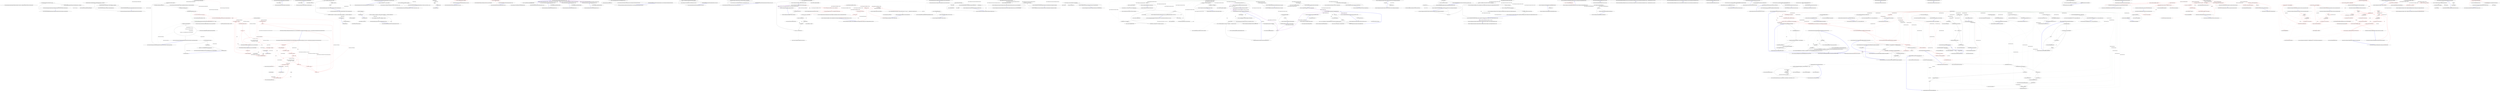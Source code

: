 digraph  {
n39 [label="Nancy.Demo.Hosting.Aspnet.DemoBootstrapper", span=""];
n0 [cluster="Nancy.Demo.Hosting.Aspnet.DemoBootstrapper.ConfigureApplicationContainer(TinyIoC.TinyIoCContainer)", label="Entry Nancy.Demo.Hosting.Aspnet.DemoBootstrapper.ConfigureApplicationContainer(TinyIoC.TinyIoCContainer)", span="23-23"];
n1 [cluster="Nancy.Demo.Hosting.Aspnet.DemoBootstrapper.ConfigureApplicationContainer(TinyIoC.TinyIoCContainer)", label="existingContainer.Register<IApplicationDependency, ApplicationDependencyClass>().AsSingleton()", span="27-27"];
n2 [cluster="Nancy.Demo.Hosting.Aspnet.DemoBootstrapper.ConfigureApplicationContainer(TinyIoC.TinyIoCContainer)", label="existingContainer.Register<IRazorConfiguration, MyRazorConfiguration>().AsSingleton()", span="28-28"];
n4 [cluster="TinyIoC.TinyIoCContainer.Register<RegisterType, RegisterImplementation>()", label="Entry TinyIoC.TinyIoCContainer.Register<RegisterType, RegisterImplementation>()", span="1018-1018"];
n5 [cluster="TinyIoC.TinyIoCContainer.RegisterOptions.AsSingleton()", label="Entry TinyIoC.TinyIoCContainer.RegisterOptions.AsSingleton()", span="592-592"];
n3 [cluster="Nancy.Demo.Hosting.Aspnet.DemoBootstrapper.ConfigureApplicationContainer(TinyIoC.TinyIoCContainer)", label="Exit Nancy.Demo.Hosting.Aspnet.DemoBootstrapper.ConfigureApplicationContainer(TinyIoC.TinyIoCContainer)", span="23-23"];
n6 [cluster="Nancy.Demo.Hosting.Aspnet.DemoBootstrapper.ConfigureRequestContainer(TinyIoC.TinyIoCContainer, Nancy.NancyContext)", label="Entry Nancy.Demo.Hosting.Aspnet.DemoBootstrapper.ConfigureRequestContainer(TinyIoC.TinyIoCContainer, Nancy.NancyContext)", span="31-31"];
n7 [cluster="Nancy.Demo.Hosting.Aspnet.DemoBootstrapper.ConfigureRequestContainer(TinyIoC.TinyIoCContainer, Nancy.NancyContext)", label="base.ConfigureRequestContainer(existingContainer, context)", span="33-33"];
n8 [cluster="Nancy.Demo.Hosting.Aspnet.DemoBootstrapper.ConfigureRequestContainer(TinyIoC.TinyIoCContainer, Nancy.NancyContext)", label="existingContainer.Register<IRequestDependency, RequestDependencyClass>().AsSingleton()", span="35-35"];
n10 [cluster="Nancy.Bootstrapper.NancyBootstrapperWithRequestContainerBase<TContainer>.ConfigureRequestContainer(TContainer, Nancy.NancyContext)", label="Entry Nancy.Bootstrapper.NancyBootstrapperWithRequestContainerBase<TContainer>.ConfigureRequestContainer(TContainer, Nancy.NancyContext)", span="108-108"];
n9 [cluster="Nancy.Demo.Hosting.Aspnet.DemoBootstrapper.ConfigureRequestContainer(TinyIoC.TinyIoCContainer, Nancy.NancyContext)", label="Exit Nancy.Demo.Hosting.Aspnet.DemoBootstrapper.ConfigureRequestContainer(TinyIoC.TinyIoCContainer, Nancy.NancyContext)", span="31-31"];
n11 [cluster="Nancy.Demo.Hosting.Aspnet.DemoBootstrapper.ApplicationStartup(TinyIoC.TinyIoCContainer, Nancy.Bootstrapper.IPipelines)", label="Entry Nancy.Demo.Hosting.Aspnet.DemoBootstrapper.ApplicationStartup(TinyIoC.TinyIoCContainer, Nancy.Bootstrapper.IPipelines)", span="38-38"];
n12 [cluster="Nancy.Demo.Hosting.Aspnet.DemoBootstrapper.ApplicationStartup(TinyIoC.TinyIoCContainer, Nancy.Bootstrapper.IPipelines)", label="base.ApplicationStartup(container, pipelines)", span="40-40"];
n19 [cluster="Nancy.Demo.Hosting.Aspnet.DemoBootstrapper.ApplicationStartup(TinyIoC.TinyIoCContainer, Nancy.Bootstrapper.IPipelines)", label="CookieBasedSessions.Enable(pipelines)", span="51-51"];
n20 [cluster="Nancy.Demo.Hosting.Aspnet.DemoBootstrapper.ApplicationStartup(TinyIoC.TinyIoCContainer, Nancy.Bootstrapper.IPipelines)", label="pipelines.AfterRequest += (ctx) =>\r\n            {\r\n                var username = ctx.Request.Query.pirate;\r\n\r\n                if (username.HasValue)\r\n                {\r\n                    ctx.Response = new HereBeAResponseYouScurvyDog(ctx.Response);\r\n                }\r\n            }", span="53-61"];
n13 [cluster="Nancy.Demo.Hosting.Aspnet.DemoBootstrapper.ApplicationStartup(TinyIoC.TinyIoCContainer, Nancy.Bootstrapper.IPipelines)", label="StaticConfiguration.EnableRequestTracing = true", span="42-42"];
n22 [cluster="Nancy.Bootstrapper.NancyBootstrapperBase<TContainer>.ApplicationStartup(TContainer, Nancy.Bootstrapper.IPipelines)", label="Entry Nancy.Bootstrapper.NancyBootstrapperBase<TContainer>.ApplicationStartup(TContainer, Nancy.Bootstrapper.IPipelines)", span="380-380"];
n14 [cluster="Nancy.Demo.Hosting.Aspnet.DemoBootstrapper.ApplicationStartup(TinyIoC.TinyIoCContainer, Nancy.Bootstrapper.IPipelines)", label="StaticConfiguration.DisableCaches = false", span="43-43"];
n15 [cluster="Nancy.Demo.Hosting.Aspnet.DemoBootstrapper.ApplicationStartup(TinyIoC.TinyIoCContainer, Nancy.Bootstrapper.IPipelines)", label="StaticConfiguration.DisableErrorTraces = false", span="44-44"];
n16 [cluster="Nancy.Demo.Hosting.Aspnet.DemoBootstrapper.ApplicationStartup(TinyIoC.TinyIoCContainer, Nancy.Bootstrapper.IPipelines)", color=red, community=0, label="0: this.Conventions.StaticContentsConventions.Clear()", span="47-47"];
n17 [cluster="Nancy.Demo.Hosting.Aspnet.DemoBootstrapper.ApplicationStartup(TinyIoC.TinyIoCContainer, Nancy.Bootstrapper.IPipelines)", color=red, community=0, label="0: this.Conventions.StaticContentsConventions.Add(StaticContentConventionBuilder.AddDirectory(''/'', ''Content''))", span="48-48"];
n23 [cluster="System.Collections.Generic.ICollection<T>.Clear()", label="Entry System.Collections.Generic.ICollection<T>.Clear()", span="0-0"];
n18 [cluster="Nancy.Demo.Hosting.Aspnet.DemoBootstrapper.ApplicationStartup(TinyIoC.TinyIoCContainer, Nancy.Bootstrapper.IPipelines)", label="this.Conventions.StaticContentsConventions.Add(StaticContentConventionBuilder.AddDirectory(''moo'', ''Content''))", span="49-49"];
n24 [cluster="Nancy.Conventions.StaticContentConventionBuilder.AddDirectory(string, string, params string[])", label="Entry Nancy.Conventions.StaticContentConventionBuilder.AddDirectory(string, string, params string[])", span="29-29"];
n25 [cluster="System.Collections.Generic.ICollection<T>.Add(T)", label="Entry System.Collections.Generic.ICollection<T>.Add(T)", span="0-0"];
n26 [cluster="Nancy.Session.CookieBasedSessions.Enable(Nancy.Bootstrapper.IPipelines)", label="Entry Nancy.Session.CookieBasedSessions.Enable(Nancy.Bootstrapper.IPipelines)", span="79-79"];
n21 [cluster="Nancy.Demo.Hosting.Aspnet.DemoBootstrapper.ApplicationStartup(TinyIoC.TinyIoCContainer, Nancy.Bootstrapper.IPipelines)", label="Exit Nancy.Demo.Hosting.Aspnet.DemoBootstrapper.ApplicationStartup(TinyIoC.TinyIoCContainer, Nancy.Bootstrapper.IPipelines)", span="38-38"];
n28 [cluster="lambda expression", label="var username = ctx.Request.Query.pirate", span="55-55"];
n30 [cluster="lambda expression", label="ctx.Response = new HereBeAResponseYouScurvyDog(ctx.Response)", span="59-59"];
n27 [cluster="lambda expression", label="Entry lambda expression", span="53-61"];
n29 [cluster="lambda expression", label="username.HasValue", span="57-57"];
n31 [cluster="lambda expression", label="Exit lambda expression", span="53-61"];
n32 [cluster="Nancy.Demo.Hosting.Aspnet.HereBeAResponseYouScurvyDog.HereBeAResponseYouScurvyDog(Nancy.Response)", label="Entry Nancy.Demo.Hosting.Aspnet.HereBeAResponseYouScurvyDog.HereBeAResponseYouScurvyDog(Nancy.Response)", span="12-12"];
n33 [cluster="Nancy.Demo.Hosting.Aspnet.MyRazorConfiguration.GetAssemblyNames()", label="Entry Nancy.Demo.Hosting.Aspnet.MyRazorConfiguration.GetAssemblyNames()", span="75-75"];
n34 [cluster="Nancy.Demo.Hosting.Aspnet.MyRazorConfiguration.GetAssemblyNames()", label="return new string[] { };", span="77-77"];
n35 [cluster="Nancy.Demo.Hosting.Aspnet.MyRazorConfiguration.GetAssemblyNames()", label="Exit Nancy.Demo.Hosting.Aspnet.MyRazorConfiguration.GetAssemblyNames()", span="75-75"];
n36 [cluster="Nancy.Demo.Hosting.Aspnet.MyRazorConfiguration.GetDefaultNamespaces()", label="Entry Nancy.Demo.Hosting.Aspnet.MyRazorConfiguration.GetDefaultNamespaces()", span="80-80"];
n37 [cluster="Nancy.Demo.Hosting.Aspnet.MyRazorConfiguration.GetDefaultNamespaces()", label="return new string[] { };", span="82-82"];
n38 [cluster="Nancy.Demo.Hosting.Aspnet.MyRazorConfiguration.GetDefaultNamespaces()", label="Exit Nancy.Demo.Hosting.Aspnet.MyRazorConfiguration.GetDefaultNamespaces()", span="80-80"];
m0_31 [cluster="JsonResponse<TModel>.cstr", file="FormatterExtensions.cs", label="Entry JsonResponse<TModel>.cstr", span=""];
m0_49 [cluster="Nancy.FormatterExtensions.FromStream(Nancy.IResponseFormatter, System.IO.Stream, string)", file="FormatterExtensions.cs", label="Entry Nancy.FormatterExtensions.FromStream(Nancy.IResponseFormatter, System.IO.Stream, string)", span="74-74"];
m0_50 [cluster="Nancy.FormatterExtensions.FromStream(Nancy.IResponseFormatter, System.IO.Stream, string)", file="FormatterExtensions.cs", label="return new StreamResponse(() => stream, contentType);", span="76-76"];
m0_51 [cluster="Nancy.FormatterExtensions.FromStream(Nancy.IResponseFormatter, System.IO.Stream, string)", file="FormatterExtensions.cs", label="Exit Nancy.FormatterExtensions.FromStream(Nancy.IResponseFormatter, System.IO.Stream, string)", span="74-74"];
m0_11 [cluster="Nancy.Responses.TextResponse.TextResponse(string, string, System.Text.Encoding)", file="FormatterExtensions.cs", label="Entry Nancy.Responses.TextResponse.TextResponse(string, string, System.Text.Encoding)", span="17-17"];
m0_4 [cluster="Nancy.FormatterExtensions.AsFile(Nancy.IResponseFormatter, string)", file="FormatterExtensions.cs", label="Entry Nancy.FormatterExtensions.AsFile(Nancy.IResponseFormatter, string)", span="20-20"];
m0_5 [cluster="Nancy.FormatterExtensions.AsFile(Nancy.IResponseFormatter, string)", file="FormatterExtensions.cs", label="return new GenericFileResponse(applicationRelativeFilePath);", span="22-22"];
m0_6 [cluster="Nancy.FormatterExtensions.AsFile(Nancy.IResponseFormatter, string)", file="FormatterExtensions.cs", label="Exit Nancy.FormatterExtensions.AsFile(Nancy.IResponseFormatter, string)", span="20-20"];
m0_40 [cluster="Nancy.NancyContext.ToFullPath(string)", file="FormatterExtensions.cs", label="Entry Nancy.NancyContext.ToFullPath(string)", span="25-25"];
m0_3 [cluster="Nancy.Responses.GenericFileResponse.GenericFileResponse(string, string)", file="FormatterExtensions.cs", label="Entry Nancy.Responses.GenericFileResponse.GenericFileResponse(string, string)", span="43-43"];
m0_35 [cluster="Nancy.ISerializer.CanSerialize(string)", file="FormatterExtensions.cs", label="Entry Nancy.ISerializer.CanSerialize(string)", span="11-11"];
m0_7 [cluster="Nancy.Responses.GenericFileResponse.GenericFileResponse(string)", file="FormatterExtensions.cs", label="Entry Nancy.Responses.GenericFileResponse.GenericFileResponse(string)", span="32-32"];
m0_45 [cluster="XmlResponse<TModel>.cstr", file="FormatterExtensions.cs", label="Entry XmlResponse<TModel>.cstr", span=""];
m0_56 [cluster="Nancy.FormatterExtensions.FromStream(Nancy.IResponseFormatter, System.Func<System.IO.Stream>, string)", file="FormatterExtensions.cs", label="Entry Nancy.FormatterExtensions.FromStream(Nancy.IResponseFormatter, System.Func<System.IO.Stream>, string)", span="79-79"];
m0_57 [cluster="Nancy.FormatterExtensions.FromStream(Nancy.IResponseFormatter, System.Func<System.IO.Stream>, string)", file="FormatterExtensions.cs", label="return new StreamResponse(streamDelegate, contentType);", span="81-81"];
m0_58 [cluster="Nancy.FormatterExtensions.FromStream(Nancy.IResponseFormatter, System.Func<System.IO.Stream>, string)", file="FormatterExtensions.cs", label="Exit Nancy.FormatterExtensions.FromStream(Nancy.IResponseFormatter, System.Func<System.IO.Stream>, string)", span="79-79"];
m0_41 [cluster="Nancy.FormatterExtensions.AsXml<TModel>(Nancy.IResponseFormatter, TModel)", file="FormatterExtensions.cs", label="Entry Nancy.FormatterExtensions.AsXml<TModel>(Nancy.IResponseFormatter, TModel)", span="67-67"];
m0_42 [cluster="Nancy.FormatterExtensions.AsXml<TModel>(Nancy.IResponseFormatter, TModel)", file="FormatterExtensions.cs", label="var serializer = xmlSerializer ?? (xmlSerializer = formatter.Serializers.FirstOrDefault(s => s.CanSerialize(''application/xml'')))", span="69-69"];
m0_43 [cluster="Nancy.FormatterExtensions.AsXml<TModel>(Nancy.IResponseFormatter, TModel)", file="FormatterExtensions.cs", label="return new XmlResponse<TModel>(model, ''application/xml'', serializer);", span="71-71"];
m0_44 [cluster="Nancy.FormatterExtensions.AsXml<TModel>(Nancy.IResponseFormatter, TModel)", file="FormatterExtensions.cs", label="Exit Nancy.FormatterExtensions.AsXml<TModel>(Nancy.IResponseFormatter, TModel)", span="67-67"];
m0_52 [cluster="Nancy.Responses.StreamResponse.StreamResponse(System.Func<System.IO.Stream>, string)", file="FormatterExtensions.cs", label="Entry Nancy.Responses.StreamResponse.StreamResponse(System.Func<System.IO.Stream>, string)", span="16-16"];
m0_8 [cluster="Nancy.FormatterExtensions.AsText(Nancy.IResponseFormatter, string, string)", file="FormatterExtensions.cs", label="Entry Nancy.FormatterExtensions.AsText(Nancy.IResponseFormatter, string, string)", span="25-25"];
m0_9 [cluster="Nancy.FormatterExtensions.AsText(Nancy.IResponseFormatter, string, string)", color=red, community=0, file="FormatterExtensions.cs", label="0: return new TextResponse(contents, contentType);", span="27-27"];
m0_10 [cluster="Nancy.FormatterExtensions.AsText(Nancy.IResponseFormatter, string, string)", file="FormatterExtensions.cs", label="Exit Nancy.FormatterExtensions.AsText(Nancy.IResponseFormatter, string, string)", span="25-25"];
m0_18 [cluster="Nancy.FormatterExtensions.AsImage(Nancy.IResponseFormatter, string)", file="FormatterExtensions.cs", label="Entry Nancy.FormatterExtensions.AsImage(Nancy.IResponseFormatter, string)", span="41-41"];
m0_19 [cluster="Nancy.FormatterExtensions.AsImage(Nancy.IResponseFormatter, string)", file="FormatterExtensions.cs", label="return AsFile(formatter, applicationRelativeFilePath);", span="43-43"];
m0_20 [cluster="Nancy.FormatterExtensions.AsImage(Nancy.IResponseFormatter, string)", file="FormatterExtensions.cs", label="Exit Nancy.FormatterExtensions.AsImage(Nancy.IResponseFormatter, string)", span="41-41"];
m0_39 [cluster="Nancy.Responses.RedirectResponse.RedirectResponse(string, Nancy.Responses.RedirectResponse.RedirectType)", file="FormatterExtensions.cs", label="Entry Nancy.Responses.RedirectResponse.RedirectResponse(string, Nancy.Responses.RedirectResponse.RedirectType)", span="14-14"];
m0_36 [cluster="Nancy.FormatterExtensions.AsRedirect(Nancy.IResponseFormatter, string, Nancy.Responses.RedirectResponse.RedirectType)", file="FormatterExtensions.cs", label="Entry Nancy.FormatterExtensions.AsRedirect(Nancy.IResponseFormatter, string, Nancy.Responses.RedirectResponse.RedirectType)", span="62-62"];
m0_37 [cluster="Nancy.FormatterExtensions.AsRedirect(Nancy.IResponseFormatter, string, Nancy.Responses.RedirectResponse.RedirectType)", file="FormatterExtensions.cs", label="return new RedirectResponse(formatter.Context.ToFullPath(location), type);", span="64-64"];
m0_38 [cluster="Nancy.FormatterExtensions.AsRedirect(Nancy.IResponseFormatter, string, Nancy.Responses.RedirectResponse.RedirectType)", file="FormatterExtensions.cs", label="Exit Nancy.FormatterExtensions.AsRedirect(Nancy.IResponseFormatter, string, Nancy.Responses.RedirectResponse.RedirectType)", span="62-62"];
m0_53 [cluster="lambda expression", file="FormatterExtensions.cs", label="Entry lambda expression", span="76-76"];
m0_32 [cluster="lambda expression", file="FormatterExtensions.cs", label="Entry lambda expression", span="54-54"];
m0_33 [cluster="lambda expression", file="FormatterExtensions.cs", label="s.CanSerialize(''application/json'')", span="54-54"];
m0_34 [cluster="lambda expression", file="FormatterExtensions.cs", label="Exit lambda expression", span="54-54"];
m0_46 [cluster="lambda expression", file="FormatterExtensions.cs", label="Entry lambda expression", span="69-69"];
m0_47 [cluster="lambda expression", file="FormatterExtensions.cs", label="s.CanSerialize(''application/xml'')", span="69-69"];
m0_48 [cluster="lambda expression", file="FormatterExtensions.cs", label="Exit lambda expression", span="69-69"];
m0_54 [cluster="lambda expression", file="FormatterExtensions.cs", label=stream, span="76-76"];
m0_55 [cluster="lambda expression", file="FormatterExtensions.cs", label="Exit lambda expression", span="76-76"];
m0_30 [cluster="Unk.FirstOrDefault", file="FormatterExtensions.cs", label="Entry Unk.FirstOrDefault", span=""];
m0_21 [cluster="Nancy.FormatterExtensions.AsJs(Nancy.IResponseFormatter, string)", file="FormatterExtensions.cs", label="Entry Nancy.FormatterExtensions.AsJs(Nancy.IResponseFormatter, string)", span="47-47"];
m0_22 [cluster="Nancy.FormatterExtensions.AsJs(Nancy.IResponseFormatter, string)", file="FormatterExtensions.cs", label="return AsFile(formatter, applicationRelativeFilePath);", span="49-49"];
m0_23 [cluster="Nancy.FormatterExtensions.AsJs(Nancy.IResponseFormatter, string)", file="FormatterExtensions.cs", label="Exit Nancy.FormatterExtensions.AsJs(Nancy.IResponseFormatter, string)", span="47-47"];
m0_24 [cluster="Nancy.FormatterExtensions.AsJson<TModel>(Nancy.IResponseFormatter, TModel, Nancy.HttpStatusCode)", file="FormatterExtensions.cs", label="Entry Nancy.FormatterExtensions.AsJson<TModel>(Nancy.IResponseFormatter, TModel, Nancy.HttpStatusCode)", span="52-52"];
m0_25 [cluster="Nancy.FormatterExtensions.AsJson<TModel>(Nancy.IResponseFormatter, TModel, Nancy.HttpStatusCode)", file="FormatterExtensions.cs", label="var serializer = jsonSerializer ?? (jsonSerializer = formatter.Serializers.FirstOrDefault(s => s.CanSerialize(''application/json'')))", span="54-54"];
m0_26 [cluster="Nancy.FormatterExtensions.AsJson<TModel>(Nancy.IResponseFormatter, TModel, Nancy.HttpStatusCode)", file="FormatterExtensions.cs", label="var r = new JsonResponse<TModel>(model, serializer)", span="56-56"];
m0_27 [cluster="Nancy.FormatterExtensions.AsJson<TModel>(Nancy.IResponseFormatter, TModel, Nancy.HttpStatusCode)", file="FormatterExtensions.cs", label="r.StatusCode = statusCode", span="57-57"];
m0_28 [cluster="Nancy.FormatterExtensions.AsJson<TModel>(Nancy.IResponseFormatter, TModel, Nancy.HttpStatusCode)", file="FormatterExtensions.cs", label="return r;", span="59-59"];
m0_29 [cluster="Nancy.FormatterExtensions.AsJson<TModel>(Nancy.IResponseFormatter, TModel, Nancy.HttpStatusCode)", file="FormatterExtensions.cs", label="Exit Nancy.FormatterExtensions.AsJson<TModel>(Nancy.IResponseFormatter, TModel, Nancy.HttpStatusCode)", span="52-52"];
m0_15 [cluster="Nancy.FormatterExtensions.AsCss(Nancy.IResponseFormatter, string)", file="FormatterExtensions.cs", label="Entry Nancy.FormatterExtensions.AsCss(Nancy.IResponseFormatter, string)", span="36-36"];
m0_16 [cluster="Nancy.FormatterExtensions.AsCss(Nancy.IResponseFormatter, string)", file="FormatterExtensions.cs", label="return AsFile(formatter, applicationRelativeFilePath);", span="38-38"];
m0_17 [cluster="Nancy.FormatterExtensions.AsCss(Nancy.IResponseFormatter, string)", file="FormatterExtensions.cs", label="Exit Nancy.FormatterExtensions.AsCss(Nancy.IResponseFormatter, string)", span="36-36"];
m0_0 [cluster="Nancy.FormatterExtensions.AsFile(Nancy.IResponseFormatter, string, string)", file="FormatterExtensions.cs", label="Entry Nancy.FormatterExtensions.AsFile(Nancy.IResponseFormatter, string, string)", span="15-15"];
m0_1 [cluster="Nancy.FormatterExtensions.AsFile(Nancy.IResponseFormatter, string, string)", file="FormatterExtensions.cs", label="return new GenericFileResponse(applicationRelativeFilePath, contentType);", span="17-17"];
m0_2 [cluster="Nancy.FormatterExtensions.AsFile(Nancy.IResponseFormatter, string, string)", file="FormatterExtensions.cs", label="Exit Nancy.FormatterExtensions.AsFile(Nancy.IResponseFormatter, string, string)", span="15-15"];
m0_12 [cluster="Nancy.FormatterExtensions.AsText(Nancy.IResponseFormatter, string)", file="FormatterExtensions.cs", label="Entry Nancy.FormatterExtensions.AsText(Nancy.IResponseFormatter, string)", span="30-30"];
m0_13 [cluster="Nancy.FormatterExtensions.AsText(Nancy.IResponseFormatter, string)", color=red, community=0, file="FormatterExtensions.cs", label="0: return new TextResponse(contents);", span="32-32"];
m0_14 [cluster="Nancy.FormatterExtensions.AsText(Nancy.IResponseFormatter, string)", file="FormatterExtensions.cs", label="Exit Nancy.FormatterExtensions.AsText(Nancy.IResponseFormatter, string)", span="30-30"];
m0_59 [file="FormatterExtensions.cs", label="System.IO.Stream", span=""];
m1_3 [cluster="int.TryParse(string, System.Globalization.NumberStyles, System.IFormatProvider, out int)", file="FormsAuthentication.cs", label="Entry int.TryParse(string, System.Globalization.NumberStyles, System.IFormatProvider, out int)", span="0-0"];
m1_0 [cluster="Nancy.Routing.Constraints.IntRouteSegmentConstraint.TryMatch(string, string, out int)", file="FormsAuthentication.cs", label="Entry Nancy.Routing.Constraints.IntRouteSegmentConstraint.TryMatch(string, string, out int)", span="14-14"];
m1_1 [cluster="Nancy.Routing.Constraints.IntRouteSegmentConstraint.TryMatch(string, string, out int)", file="FormsAuthentication.cs", label="return int.TryParse(segment, NumberStyles.Integer, CultureInfo.InvariantCulture, out matchedValue);", span="16-16"];
m1_2 [cluster="Nancy.Routing.Constraints.IntRouteSegmentConstraint.TryMatch(string, string, out int)", file="FormsAuthentication.cs", label="Exit Nancy.Routing.Constraints.IntRouteSegmentConstraint.TryMatch(string, string, out int)", span="14-14"];
m3_32 [cluster="Nancy.ViewEngines.IRenderContext.GetCsrfToken()", file="HtmlHelpers.cs", label="Entry Nancy.ViewEngines.IRenderContext.GetCsrfToken()", span="50-50"];
m3_22 [cluster="System.IO.StreamReader.StreamReader(System.IO.Stream)", file="HtmlHelpers.cs", label="Entry System.IO.StreamReader.StreamReader(System.IO.Stream)", span="0-0"];
m3_19 [cluster="Nancy.ViewEngines.Razor.RazorViewEngine.RenderView(Nancy.ViewEngines.ViewLocationResult, dynamic, Nancy.ViewEngines.IRenderContext)", file="HtmlHelpers.cs", label="Entry Nancy.ViewEngines.Razor.RazorViewEngine.RenderView(Nancy.ViewEngines.ViewLocationResult, dynamic, Nancy.ViewEngines.IRenderContext)", span="73-73"];
m3_33 [cluster="string.Format(string, object, object)", file="HtmlHelpers.cs", label="Entry string.Format(string, object, object)", span="0-0"];
m3_0 [cluster="Nancy.ViewEngines.Razor.HtmlHelpers<TModel>.HtmlHelpers(Nancy.ViewEngines.Razor.RazorViewEngine, Nancy.ViewEngines.IRenderContext, TModel)", file="HtmlHelpers.cs", label="Entry Nancy.ViewEngines.Razor.HtmlHelpers<TModel>.HtmlHelpers(Nancy.ViewEngines.Razor.RazorViewEngine, Nancy.ViewEngines.IRenderContext, TModel)", span="18-18"];
m3_1 [cluster="Nancy.ViewEngines.Razor.HtmlHelpers<TModel>.HtmlHelpers(Nancy.ViewEngines.Razor.RazorViewEngine, Nancy.ViewEngines.IRenderContext, TModel)", color=red, community=0, file="HtmlHelpers.cs", label="0: this.Engine = engine", span="20-20"];
m3_2 [cluster="Nancy.ViewEngines.Razor.HtmlHelpers<TModel>.HtmlHelpers(Nancy.ViewEngines.Razor.RazorViewEngine, Nancy.ViewEngines.IRenderContext, TModel)", color=red, community=0, file="HtmlHelpers.cs", label="0: this.RenderContext = renderContext", span="21-21"];
m3_3 [cluster="Nancy.ViewEngines.Razor.HtmlHelpers<TModel>.HtmlHelpers(Nancy.ViewEngines.Razor.RazorViewEngine, Nancy.ViewEngines.IRenderContext, TModel)", color=red, community=0, file="HtmlHelpers.cs", label="0: this.Model = model", span="22-22"];
m3_4 [cluster="Nancy.ViewEngines.Razor.HtmlHelpers<TModel>.HtmlHelpers(Nancy.ViewEngines.Razor.RazorViewEngine, Nancy.ViewEngines.IRenderContext, TModel)", file="HtmlHelpers.cs", label="Exit Nancy.ViewEngines.Razor.HtmlHelpers<TModel>.HtmlHelpers(Nancy.ViewEngines.Razor.RazorViewEngine, Nancy.ViewEngines.IRenderContext, TModel)", span="18-18"];
m3_28 [cluster="Nancy.ViewEngines.Razor.HtmlHelpers<TModel>.AntiForgeryToken()", file="HtmlHelpers.cs", label="Entry Nancy.ViewEngines.Razor.HtmlHelpers<TModel>.AntiForgeryToken()", span="89-89"];
m3_29 [cluster="Nancy.ViewEngines.Razor.HtmlHelpers<TModel>.AntiForgeryToken()", color=red, community=0, file="HtmlHelpers.cs", label="0: var tokenKeyValue = \r\n                this.RenderContext.GetCsrfToken()", span="91-92"];
m3_30 [cluster="Nancy.ViewEngines.Razor.HtmlHelpers<TModel>.AntiForgeryToken()", file="HtmlHelpers.cs", label="return new NonEncodedHtmlString(String.Format(''<input type=\''hidden\'' name=\''{0}\'' value=\''{1}\''/>'', tokenKeyValue.Key, tokenKeyValue.Value));", span="94-94"];
m3_31 [cluster="Nancy.ViewEngines.Razor.HtmlHelpers<TModel>.AntiForgeryToken()", file="HtmlHelpers.cs", label="Exit Nancy.ViewEngines.Razor.HtmlHelpers<TModel>.AntiForgeryToken()", span="89-89"];
m3_23 [cluster="Nancy.ViewEngines.Razor.NonEncodedHtmlString.NonEncodedHtmlString(string)", file="HtmlHelpers.cs", label="Entry Nancy.ViewEngines.Razor.NonEncodedHtmlString.NonEncodedHtmlString(string)", span="13-13"];
m3_24 [cluster="System.IO.StreamReader.ReadToEnd()", file="HtmlHelpers.cs", label="Entry System.IO.StreamReader.ReadToEnd()", span="0-0"];
m3_5 [cluster="Nancy.ViewEngines.Razor.HtmlHelpers<TModel>.Partial(string)", file="HtmlHelpers.cs", label="Entry Nancy.ViewEngines.Razor.HtmlHelpers<TModel>.Partial(string)", span="48-48"];
m3_6 [cluster="Nancy.ViewEngines.Razor.HtmlHelpers<TModel>.Partial(string)", file="HtmlHelpers.cs", label="return this.Partial(viewName, null);", span="50-50"];
m3_7 [cluster="Nancy.ViewEngines.Razor.HtmlHelpers<TModel>.Partial(string)", file="HtmlHelpers.cs", label="Exit Nancy.ViewEngines.Razor.HtmlHelpers<TModel>.Partial(string)", span="48-48"];
m3_8 [cluster="Nancy.ViewEngines.Razor.HtmlHelpers<TModel>.Partial(string, dynamic)", file="HtmlHelpers.cs", label="Entry Nancy.ViewEngines.Razor.HtmlHelpers<TModel>.Partial(string, dynamic)", span="59-59"];
m3_9 [cluster="Nancy.ViewEngines.Razor.HtmlHelpers<TModel>.Partial(string, dynamic)", color=red, community=0, file="HtmlHelpers.cs", label="0: var view = this.RenderContext.LocateView(viewName, modelForPartial)", span="61-61"];
m3_10 [cluster="Nancy.ViewEngines.Razor.HtmlHelpers<TModel>.Partial(string, dynamic)", color=red, community=0, file="HtmlHelpers.cs", label="0: var response = this.Engine.RenderView(view, modelForPartial, this.RenderContext)", span="63-63"];
m3_11 [cluster="Nancy.ViewEngines.Razor.HtmlHelpers<TModel>.Partial(string, dynamic)", file="HtmlHelpers.cs", label="Action<Stream> action = response.Contents", span="64-64"];
m3_12 [cluster="Nancy.ViewEngines.Razor.HtmlHelpers<TModel>.Partial(string, dynamic)", file="HtmlHelpers.cs", label="var mem = new MemoryStream()", span="65-65"];
m3_13 [cluster="Nancy.ViewEngines.Razor.HtmlHelpers<TModel>.Partial(string, dynamic)", file="HtmlHelpers.cs", label="action.Invoke(mem)", span="67-67"];
m3_14 [cluster="Nancy.ViewEngines.Razor.HtmlHelpers<TModel>.Partial(string, dynamic)", file="HtmlHelpers.cs", label="mem.Position = 0", span="68-68"];
m3_15 [cluster="Nancy.ViewEngines.Razor.HtmlHelpers<TModel>.Partial(string, dynamic)", file="HtmlHelpers.cs", label="var reader = new StreamReader(mem)", span="70-70"];
m3_16 [cluster="Nancy.ViewEngines.Razor.HtmlHelpers<TModel>.Partial(string, dynamic)", file="HtmlHelpers.cs", label="return new NonEncodedHtmlString(reader.ReadToEnd());", span="72-72"];
m3_17 [cluster="Nancy.ViewEngines.Razor.HtmlHelpers<TModel>.Partial(string, dynamic)", file="HtmlHelpers.cs", label="Exit Nancy.ViewEngines.Razor.HtmlHelpers<TModel>.Partial(string, dynamic)", span="59-59"];
m3_21 [cluster="System.Action<T>.Invoke(T)", file="HtmlHelpers.cs", label="Entry System.Action<T>.Invoke(T)", span="0-0"];
m3_18 [cluster="Nancy.ViewEngines.IRenderContext.LocateView(string, dynamic)", file="HtmlHelpers.cs", label="Entry Nancy.ViewEngines.IRenderContext.LocateView(string, dynamic)", span="42-42"];
m3_25 [cluster="Nancy.ViewEngines.Razor.HtmlHelpers<TModel>.Raw(string)", file="HtmlHelpers.cs", label="Entry Nancy.ViewEngines.Razor.HtmlHelpers<TModel>.Raw(string)", span="80-80"];
m3_26 [cluster="Nancy.ViewEngines.Razor.HtmlHelpers<TModel>.Raw(string)", file="HtmlHelpers.cs", label="return new NonEncodedHtmlString(text);", span="82-82"];
m3_27 [cluster="Nancy.ViewEngines.Razor.HtmlHelpers<TModel>.Raw(string)", file="HtmlHelpers.cs", label="Exit Nancy.ViewEngines.Razor.HtmlHelpers<TModel>.Raw(string)", span="80-80"];
m3_20 [cluster="System.IO.MemoryStream.MemoryStream()", file="HtmlHelpers.cs", label="Entry System.IO.MemoryStream.MemoryStream()", span="0-0"];
m3_34 [file="HtmlHelpers.cs", label="Nancy.ViewEngines.Razor.HtmlHelpers<TModel>", span=""];
m6_0 [cluster="Nancy.Authentication.Forms.IUserMapper.GetUserFromIdentifier(System.Guid, Nancy.NancyContext)", file="IUsernameMapper.cs", label="Entry Nancy.Authentication.Forms.IUserMapper.GetUserFromIdentifier(System.Guid, Nancy.NancyContext)", span="18-18"];
m6_1 [cluster="Nancy.Authentication.Forms.IUserMapper.GetUserFromIdentifier(System.Guid, Nancy.NancyContext)", file="IUsernameMapper.cs", label="Exit Nancy.Authentication.Forms.IUserMapper.GetUserFromIdentifier(System.Guid, Nancy.NancyContext)", span="18-18"];
m7_15 [cluster="Unk.Clear", file="NancyCSharpRazorCodeGenerator.cs", label="Entry Unk.Clear", span=""];
m7_16 [cluster="CodeTypeReference.cstr", file="NancyCSharpRazorCodeGenerator.cs", label="Entry CodeTypeReference.cstr", span=""];
m7_0 [cluster="Nancy.ViewEngines.Razor.CSharp.NancyCSharpRazorCodeGenerator.NancyCSharpRazorCodeGenerator(string, string, string, RazorEngineHost)", file="NancyCSharpRazorCodeGenerator.cs", label="Entry Nancy.ViewEngines.Razor.CSharp.NancyCSharpRazorCodeGenerator.NancyCSharpRazorCodeGenerator(string, string, string, RazorEngineHost)", span="22-22"];
m7_1 [cluster="Nancy.ViewEngines.Razor.CSharp.NancyCSharpRazorCodeGenerator.NancyCSharpRazorCodeGenerator(string, string, string, RazorEngineHost)", file="NancyCSharpRazorCodeGenerator.cs", label="SetBaseType(DEFAULT_MODEL_TYPE_NAME)", span="25-25"];
m7_2 [cluster="Nancy.ViewEngines.Razor.CSharp.NancyCSharpRazorCodeGenerator.NancyCSharpRazorCodeGenerator(string, string, string, RazorEngineHost)", file="NancyCSharpRazorCodeGenerator.cs", label="Exit Nancy.ViewEngines.Razor.CSharp.NancyCSharpRazorCodeGenerator.NancyCSharpRazorCodeGenerator(string, string, string, RazorEngineHost)", span="22-22"];
m7_8 [cluster="Unk.TryVisit", file="NancyCSharpRazorCodeGenerator.cs", label="Entry Unk.TryVisit", span=""];
m7_3 [cluster="Nancy.ViewEngines.Razor.CSharp.NancyCSharpRazorCodeGenerator.SetBaseType(string)", file="NancyCSharpRazorCodeGenerator.cs", label="Entry Nancy.ViewEngines.Razor.CSharp.NancyCSharpRazorCodeGenerator.SetBaseType(string)", span="38-38"];
m7_12 [cluster="Nancy.ViewEngines.Razor.CSharp.NancyCSharpRazorCodeGenerator.SetBaseType(string)", file="NancyCSharpRazorCodeGenerator.cs", label="this.GeneratedClass.BaseTypes.Clear()", span="40-40"];
m7_13 [cluster="Nancy.ViewEngines.Razor.CSharp.NancyCSharpRazorCodeGenerator.SetBaseType(string)", file="NancyCSharpRazorCodeGenerator.cs", label="this.GeneratedClass.BaseTypes.Add(new CodeTypeReference(this.Host.DefaultBaseClass + ''<'' + modelTypeName + ''>''))", span="41-41"];
m7_14 [cluster="Nancy.ViewEngines.Razor.CSharp.NancyCSharpRazorCodeGenerator.SetBaseType(string)", file="NancyCSharpRazorCodeGenerator.cs", label="Exit Nancy.ViewEngines.Razor.CSharp.NancyCSharpRazorCodeGenerator.SetBaseType(string)", span="38-38"];
m7_9 [cluster="Nancy.ViewEngines.Razor.CSharp.NancyCSharpRazorCodeGenerator.VisitModelSpan(Nancy.ViewEngines.Razor.ModelSpan)", file="NancyCSharpRazorCodeGenerator.cs", label="Entry Nancy.ViewEngines.Razor.CSharp.NancyCSharpRazorCodeGenerator.VisitModelSpan(Nancy.ViewEngines.Razor.ModelSpan)", span="33-33"];
m7_10 [cluster="Nancy.ViewEngines.Razor.CSharp.NancyCSharpRazorCodeGenerator.VisitModelSpan(Nancy.ViewEngines.Razor.ModelSpan)", file="NancyCSharpRazorCodeGenerator.cs", label="this.SetBaseType(span.ModelTypeName)", span="35-35"];
m7_11 [cluster="Nancy.ViewEngines.Razor.CSharp.NancyCSharpRazorCodeGenerator.VisitModelSpan(Nancy.ViewEngines.Razor.ModelSpan)", file="NancyCSharpRazorCodeGenerator.cs", label="Exit Nancy.ViewEngines.Razor.CSharp.NancyCSharpRazorCodeGenerator.VisitModelSpan(Nancy.ViewEngines.Razor.ModelSpan)", span="33-33"];
m7_7 [cluster="Action<ModelSpan>.cstr", file="NancyCSharpRazorCodeGenerator.cs", label="Entry Action<ModelSpan>.cstr", span=""];
m7_4 [cluster="Nancy.ViewEngines.Razor.CSharp.NancyCSharpRazorCodeGenerator.TryVisitSpecialSpan(Span)", file="NancyCSharpRazorCodeGenerator.cs", label="Entry Nancy.ViewEngines.Razor.CSharp.NancyCSharpRazorCodeGenerator.TryVisitSpecialSpan(Span)", span="28-28"];
m7_5 [cluster="Nancy.ViewEngines.Razor.CSharp.NancyCSharpRazorCodeGenerator.TryVisitSpecialSpan(Span)", file="NancyCSharpRazorCodeGenerator.cs", label="return TryVisit(span, new Action<ModelSpan>(this.VisitModelSpan));", span="30-30"];
m7_6 [cluster="Nancy.ViewEngines.Razor.CSharp.NancyCSharpRazorCodeGenerator.TryVisitSpecialSpan(Span)", file="NancyCSharpRazorCodeGenerator.cs", label="Exit Nancy.ViewEngines.Razor.CSharp.NancyCSharpRazorCodeGenerator.TryVisitSpecialSpan(Span)", span="28-28"];
m7_17 [cluster="Unk.Add", file="NancyCSharpRazorCodeGenerator.cs", label="Entry Unk.Add", span=""];
m7_18 [file="NancyCSharpRazorCodeGenerator.cs", label="Nancy.ViewEngines.Razor.CSharp.NancyCSharpRazorCodeGenerator", span=""];
m8_0 [cluster="Nancy.ViewEngines.Razor.NancyRazorViewBase.Execute()", file="NancyRazorViewBase.cs", label="Entry Nancy.ViewEngines.Razor.NancyRazorViewBase.Execute()", span="77-77"];
m8_1 [cluster="Nancy.ViewEngines.Razor.NancyRazorViewBase.Execute()", file="NancyRazorViewBase.cs", label="Exit Nancy.ViewEngines.Razor.NancyRazorViewBase.Execute()", span="77-77"];
m8_81 [cluster="Nancy.ViewEngines.Razor.IHtmlString.ToHtmlString()", file="NancyRazorViewBase.cs", label="Entry Nancy.ViewEngines.Razor.IHtmlString.ToHtmlString()", span="8-8"];
m8_52 [cluster="System.Text.StringBuilder.Append(string)", file="NancyRazorViewBase.cs", label="Entry System.Text.StringBuilder.Append(string)", span="0-0"];
m8_18 [cluster="Nancy.ViewEngines.Razor.NancyRazorViewBase.WriteTo(System.IO.TextWriter, object)", file="NancyRazorViewBase.cs", label="Entry Nancy.ViewEngines.Razor.NancyRazorViewBase.WriteTo(System.IO.TextWriter, object)", span="120-120"];
m8_19 [cluster="Nancy.ViewEngines.Razor.NancyRazorViewBase.WriteTo(System.IO.TextWriter, object)", file="NancyRazorViewBase.cs", label="writer.Write(HtmlEncode(value))", span="122-122"];
m8_20 [cluster="Nancy.ViewEngines.Razor.NancyRazorViewBase.WriteTo(System.IO.TextWriter, object)", file="NancyRazorViewBase.cs", label="Exit Nancy.ViewEngines.Razor.NancyRazorViewBase.WriteTo(System.IO.TextWriter, object)", span="120-120"];
m8_73 [cluster="System.Collections.Generic.Dictionary<TKey, TValue>.Dictionary(int)", file="NancyRazorViewBase.cs", label="Entry System.Collections.Generic.Dictionary<TKey, TValue>.Dictionary(int)", span="0-0"];
m8_39 [cluster="Nancy.ViewEngines.Razor.NancyRazorViewBase.RenderSection(string)", file="NancyRazorViewBase.cs", label="Entry Nancy.ViewEngines.Razor.NancyRazorViewBase.RenderSection(string)", span="176-176"];
m8_40 [cluster="Nancy.ViewEngines.Razor.NancyRazorViewBase.RenderSection(string)", file="NancyRazorViewBase.cs", label="return this.RenderSection(sectionName, true);", span="178-178"];
m8_41 [cluster="Nancy.ViewEngines.Razor.NancyRazorViewBase.RenderSection(string)", file="NancyRazorViewBase.cs", label="Exit Nancy.ViewEngines.Razor.NancyRazorViewBase.RenderSection(string)", span="176-176"];
m8_74 [cluster="System.Text.StringBuilder.Clear()", file="NancyRazorViewBase.cs", label="Entry System.Text.StringBuilder.Clear()", span="0-0"];
m8_26 [cluster="Nancy.ViewEngines.Razor.NancyRazorViewBase.WriteTo(System.IO.TextWriter, Nancy.ViewEngines.Razor.HelperResult)", file="NancyRazorViewBase.cs", label="Entry Nancy.ViewEngines.Razor.NancyRazorViewBase.WriteTo(System.IO.TextWriter, Nancy.ViewEngines.Razor.HelperResult)", span="140-140"];
m8_27 [cluster="Nancy.ViewEngines.Razor.NancyRazorViewBase.WriteTo(System.IO.TextWriter, Nancy.ViewEngines.Razor.HelperResult)", file="NancyRazorViewBase.cs", label="value != null", span="142-142"];
m8_28 [cluster="Nancy.ViewEngines.Razor.NancyRazorViewBase.WriteTo(System.IO.TextWriter, Nancy.ViewEngines.Razor.HelperResult)", file="NancyRazorViewBase.cs", label="value.WriteTo(writer)", span="144-144"];
m8_29 [cluster="Nancy.ViewEngines.Razor.NancyRazorViewBase.WriteTo(System.IO.TextWriter, Nancy.ViewEngines.Razor.HelperResult)", file="NancyRazorViewBase.cs", label="Exit Nancy.ViewEngines.Razor.NancyRazorViewBase.WriteTo(System.IO.TextWriter, Nancy.ViewEngines.Razor.HelperResult)", span="140-140"];
m8_9 [cluster="System.Text.StringBuilder.StringBuilder()", file="NancyRazorViewBase.cs", label="Entry System.Text.StringBuilder.StringBuilder()", span="0-0"];
m8_17 [cluster="System.Text.StringBuilder.Append(object)", file="NancyRazorViewBase.cs", label="Entry System.Text.StringBuilder.Append(object)", span="0-0"];
m8_72 [cluster="System.Text.StringBuilder.ToString()", file="NancyRazorViewBase.cs", label="Entry System.Text.StringBuilder.ToString()", span="0-0"];
m8_25 [cluster="System.IO.TextWriter.Write(object)", file="NancyRazorViewBase.cs", label="Entry System.IO.TextWriter.Write(object)", span="0-0"];
m8_90 [cluster="Nancy.ViewEngines.Razor.HtmlHelpers<TModel>.HtmlHelpers(Nancy.ViewEngines.Razor.RazorViewEngine, Nancy.ViewEngines.IRenderContext, TModel)", file="NancyRazorViewBase.cs", label="Entry Nancy.ViewEngines.Razor.HtmlHelpers<TModel>.HtmlHelpers(Nancy.ViewEngines.Razor.RazorViewEngine, Nancy.ViewEngines.IRenderContext, TModel)", span="18-18"];
m8_61 [cluster="Nancy.ViewEngines.Razor.NancyRazorViewBase.ExecuteView(string, System.Collections.Generic.IDictionary<string, string>)", file="NancyRazorViewBase.cs", label="Entry Nancy.ViewEngines.Razor.NancyRazorViewBase.ExecuteView(string, System.Collections.Generic.IDictionary<string, string>)", span="225-225"];
m8_62 [cluster="Nancy.ViewEngines.Razor.NancyRazorViewBase.ExecuteView(string, System.Collections.Generic.IDictionary<string, string>)", file="NancyRazorViewBase.cs", label="this.childBody = body ?? string.Empty", span="227-227"];
m8_63 [cluster="Nancy.ViewEngines.Razor.NancyRazorViewBase.ExecuteView(string, System.Collections.Generic.IDictionary<string, string>)", file="NancyRazorViewBase.cs", label="this.childSections = sectionContents ?? new Dictionary<string, string>()", span="228-228"];
m8_64 [cluster="Nancy.ViewEngines.Razor.NancyRazorViewBase.ExecuteView(string, System.Collections.Generic.IDictionary<string, string>)", file="NancyRazorViewBase.cs", label="this.Execute()", span="230-230"];
m8_65 [cluster="Nancy.ViewEngines.Razor.NancyRazorViewBase.ExecuteView(string, System.Collections.Generic.IDictionary<string, string>)", file="NancyRazorViewBase.cs", label="this.Body = this.contents.ToString()", span="232-232"];
m8_66 [cluster="Nancy.ViewEngines.Razor.NancyRazorViewBase.ExecuteView(string, System.Collections.Generic.IDictionary<string, string>)", file="NancyRazorViewBase.cs", label="this.SectionContents = new Dictionary<string, string>(this.Sections.Count)", span="234-234"];
m8_67 [cluster="Nancy.ViewEngines.Razor.NancyRazorViewBase.ExecuteView(string, System.Collections.Generic.IDictionary<string, string>)", file="NancyRazorViewBase.cs", label="this.Sections", span="235-235"];
m8_68 [cluster="Nancy.ViewEngines.Razor.NancyRazorViewBase.ExecuteView(string, System.Collections.Generic.IDictionary<string, string>)", file="NancyRazorViewBase.cs", label="this.contents.Clear()", span="237-237"];
m8_69 [cluster="Nancy.ViewEngines.Razor.NancyRazorViewBase.ExecuteView(string, System.Collections.Generic.IDictionary<string, string>)", file="NancyRazorViewBase.cs", label="section.Value.Invoke()", span="238-238"];
m8_70 [cluster="Nancy.ViewEngines.Razor.NancyRazorViewBase.ExecuteView(string, System.Collections.Generic.IDictionary<string, string>)", file="NancyRazorViewBase.cs", label="this.SectionContents.Add(section.Key, this.contents.ToString())", span="239-239"];
m8_71 [cluster="Nancy.ViewEngines.Razor.NancyRazorViewBase.ExecuteView(string, System.Collections.Generic.IDictionary<string, string>)", file="NancyRazorViewBase.cs", label="Exit Nancy.ViewEngines.Razor.NancyRazorViewBase.ExecuteView(string, System.Collections.Generic.IDictionary<string, string>)", span="225-225"];
m8_2 [cluster="Nancy.ViewEngines.Razor.NancyRazorViewBase.Initialize(Nancy.ViewEngines.Razor.RazorViewEngine, Nancy.ViewEngines.IRenderContext, object)", file="NancyRazorViewBase.cs", label="Entry Nancy.ViewEngines.Razor.NancyRazorViewBase.Initialize(Nancy.ViewEngines.Razor.RazorViewEngine, Nancy.ViewEngines.IRenderContext, object)", span="85-85"];
m8_3 [cluster="Nancy.ViewEngines.Razor.NancyRazorViewBase.Initialize(Nancy.ViewEngines.Razor.RazorViewEngine, Nancy.ViewEngines.IRenderContext, object)", file="NancyRazorViewBase.cs", label="Exit Nancy.ViewEngines.Razor.NancyRazorViewBase.Initialize(Nancy.ViewEngines.Razor.RazorViewEngine, Nancy.ViewEngines.IRenderContext, object)", span="85-85"];
m8_22 [cluster="Nancy.ViewEngines.Razor.NancyRazorViewBase.WriteLiteralTo(System.IO.TextWriter, object)", file="NancyRazorViewBase.cs", label="Entry Nancy.ViewEngines.Razor.NancyRazorViewBase.WriteLiteralTo(System.IO.TextWriter, object)", span="130-130"];
m8_23 [cluster="Nancy.ViewEngines.Razor.NancyRazorViewBase.WriteLiteralTo(System.IO.TextWriter, object)", file="NancyRazorViewBase.cs", label="writer.Write(value)", span="132-132"];
m8_24 [cluster="Nancy.ViewEngines.Razor.NancyRazorViewBase.WriteLiteralTo(System.IO.TextWriter, object)", file="NancyRazorViewBase.cs", label="Exit Nancy.ViewEngines.Razor.NancyRazorViewBase.WriteLiteralTo(System.IO.TextWriter, object)", span="130-130"];
m8_31 [cluster="Nancy.ViewEngines.Razor.NancyRazorViewBase.WriteLiteralTo(System.IO.TextWriter, Nancy.ViewEngines.Razor.HelperResult)", file="NancyRazorViewBase.cs", label="Entry Nancy.ViewEngines.Razor.NancyRazorViewBase.WriteLiteralTo(System.IO.TextWriter, Nancy.ViewEngines.Razor.HelperResult)", span="153-153"];
m8_32 [cluster="Nancy.ViewEngines.Razor.NancyRazorViewBase.WriteLiteralTo(System.IO.TextWriter, Nancy.ViewEngines.Razor.HelperResult)", file="NancyRazorViewBase.cs", label="value != null", span="155-155"];
m8_33 [cluster="Nancy.ViewEngines.Razor.NancyRazorViewBase.WriteLiteralTo(System.IO.TextWriter, Nancy.ViewEngines.Razor.HelperResult)", file="NancyRazorViewBase.cs", label="value.WriteTo(writer)", span="157-157"];
m8_34 [cluster="Nancy.ViewEngines.Razor.NancyRazorViewBase.WriteLiteralTo(System.IO.TextWriter, Nancy.ViewEngines.Razor.HelperResult)", file="NancyRazorViewBase.cs", label="Exit Nancy.ViewEngines.Razor.NancyRazorViewBase.WriteLiteralTo(System.IO.TextWriter, Nancy.ViewEngines.Razor.HelperResult)", span="153-153"];
m8_57 [cluster="Nancy.ViewEngines.Razor.NancyRazorViewBase.IsSectionDefined(string)", file="NancyRazorViewBase.cs", label="Entry Nancy.ViewEngines.Razor.NancyRazorViewBase.IsSectionDefined(string)", span="215-215"];
m8_58 [cluster="Nancy.ViewEngines.Razor.NancyRazorViewBase.IsSectionDefined(string)", file="NancyRazorViewBase.cs", label="return this.childSections.ContainsKey(sectionName);", span="217-217"];
m8_59 [cluster="Nancy.ViewEngines.Razor.NancyRazorViewBase.IsSectionDefined(string)", file="NancyRazorViewBase.cs", label="Exit Nancy.ViewEngines.Razor.NancyRazorViewBase.IsSectionDefined(string)", span="215-215"];
m8_14 [cluster="Nancy.ViewEngines.Razor.NancyRazorViewBase.WriteLiteral(object)", file="NancyRazorViewBase.cs", label="Entry Nancy.ViewEngines.Razor.NancyRazorViewBase.WriteLiteral(object)", span="110-110"];
m8_15 [cluster="Nancy.ViewEngines.Razor.NancyRazorViewBase.WriteLiteral(object)", file="NancyRazorViewBase.cs", label="contents.Append(value)", span="112-112"];
m8_16 [cluster="Nancy.ViewEngines.Razor.NancyRazorViewBase.WriteLiteral(object)", file="NancyRazorViewBase.cs", label="Exit Nancy.ViewEngines.Razor.NancyRazorViewBase.WriteLiteral(object)", span="110-110"];
m8_51 [cluster="System.InvalidOperationException.InvalidOperationException(string)", file="NancyRazorViewBase.cs", label="Entry System.InvalidOperationException.InvalidOperationException(string)", span="0-0"];
m8_8 [cluster="System.Collections.Generic.Dictionary<TKey, TValue>.Dictionary()", file="NancyRazorViewBase.cs", label="Entry System.Collections.Generic.Dictionary<TKey, TValue>.Dictionary()", span="0-0"];
m8_91 [cluster="Nancy.ViewEngines.Razor.UrlHelpers<TModel>.UrlHelpers(Nancy.ViewEngines.Razor.RazorViewEngine, Nancy.ViewEngines.IRenderContext)", file="NancyRazorViewBase.cs", label="Entry Nancy.ViewEngines.Razor.UrlHelpers<TModel>.UrlHelpers(Nancy.ViewEngines.Razor.RazorViewEngine, Nancy.ViewEngines.IRenderContext)", span="13-13"];
m8_82 [cluster="System.Convert.ToString(object, System.IFormatProvider)", file="NancyRazorViewBase.cs", label="Entry System.Convert.ToString(object, System.IFormatProvider)", span="0-0"];
m8_4 [cluster="Nancy.ViewEngines.Razor.NancyRazorViewBase.NancyRazorViewBase()", file="NancyRazorViewBase.cs", label="Entry Nancy.ViewEngines.Razor.NancyRazorViewBase.NancyRazorViewBase()", span="91-91"];
m8_5 [cluster="Nancy.ViewEngines.Razor.NancyRazorViewBase.NancyRazorViewBase()", file="NancyRazorViewBase.cs", label="this.Sections = new Dictionary<string, Action>()", span="93-93"];
m8_6 [cluster="Nancy.ViewEngines.Razor.NancyRazorViewBase.NancyRazorViewBase()", file="NancyRazorViewBase.cs", label="this.contents = new StringBuilder()", span="94-94"];
m8_7 [cluster="Nancy.ViewEngines.Razor.NancyRazorViewBase.NancyRazorViewBase()", file="NancyRazorViewBase.cs", label="Exit Nancy.ViewEngines.Razor.NancyRazorViewBase.NancyRazorViewBase()", span="91-91"];
m8_13 [cluster="Nancy.ViewEngines.Razor.NancyRazorViewBase.HtmlEncode(object)", file="NancyRazorViewBase.cs", label="Entry Nancy.ViewEngines.Razor.NancyRazorViewBase.HtmlEncode(object)", span="248-248"];
m8_76 [cluster="Nancy.ViewEngines.Razor.NancyRazorViewBase.HtmlEncode(object)", file="NancyRazorViewBase.cs", label="value == null", span="250-250"];
m8_78 [cluster="Nancy.ViewEngines.Razor.NancyRazorViewBase.HtmlEncode(object)", file="NancyRazorViewBase.cs", label="var str = value as IHtmlString", span="255-255"];
m8_79 [cluster="Nancy.ViewEngines.Razor.NancyRazorViewBase.HtmlEncode(object)", file="NancyRazorViewBase.cs", label="return str != null ? str.ToHtmlString() : HttpUtility.HtmlEncode(Convert.ToString(value, CultureInfo.CurrentCulture));", span="257-257"];
m8_77 [cluster="Nancy.ViewEngines.Razor.NancyRazorViewBase.HtmlEncode(object)", file="NancyRazorViewBase.cs", label="return null;", span="252-252"];
m8_80 [cluster="Nancy.ViewEngines.Razor.NancyRazorViewBase.HtmlEncode(object)", file="NancyRazorViewBase.cs", label="Exit Nancy.ViewEngines.Razor.NancyRazorViewBase.HtmlEncode(object)", span="248-248"];
m8_60 [cluster="System.Collections.Generic.IDictionary<TKey, TValue>.ContainsKey(TKey)", file="NancyRazorViewBase.cs", label="Entry System.Collections.Generic.IDictionary<TKey, TValue>.ContainsKey(TKey)", span="0-0"];
m8_84 [cluster="Nancy.ViewEngines.Razor.NancyRazorViewBase<TModel>.Initialize(Nancy.ViewEngines.Razor.RazorViewEngine, Nancy.ViewEngines.IRenderContext, object)", file="NancyRazorViewBase.cs", label="Entry Nancy.ViewEngines.Razor.NancyRazorViewBase<TModel>.Initialize(Nancy.ViewEngines.Razor.RazorViewEngine, Nancy.ViewEngines.IRenderContext, object)", span="293-293"];
m8_85 [cluster="Nancy.ViewEngines.Razor.NancyRazorViewBase<TModel>.Initialize(Nancy.ViewEngines.Razor.RazorViewEngine, Nancy.ViewEngines.IRenderContext, object)", file="NancyRazorViewBase.cs", label="this.Html = new HtmlHelpers<TModel>(engine, renderContext, (TModel)model)", span="295-295"];
m8_86 [cluster="Nancy.ViewEngines.Razor.NancyRazorViewBase<TModel>.Initialize(Nancy.ViewEngines.Razor.RazorViewEngine, Nancy.ViewEngines.IRenderContext, object)", file="NancyRazorViewBase.cs", label="this.Model = (TModel)model", span="296-296"];
m8_87 [cluster="Nancy.ViewEngines.Razor.NancyRazorViewBase<TModel>.Initialize(Nancy.ViewEngines.Razor.RazorViewEngine, Nancy.ViewEngines.IRenderContext, object)", file="NancyRazorViewBase.cs", label="this.Url = new UrlHelpers<TModel>(engine, renderContext)", span="297-297"];
m8_88 [cluster="Nancy.ViewEngines.Razor.NancyRazorViewBase<TModel>.Initialize(Nancy.ViewEngines.Razor.RazorViewEngine, Nancy.ViewEngines.IRenderContext, object)", file="NancyRazorViewBase.cs", label="this.ViewBag = renderContext.Context.ViewBag", span="298-298"];
m8_89 [cluster="Nancy.ViewEngines.Razor.NancyRazorViewBase<TModel>.Initialize(Nancy.ViewEngines.Razor.RazorViewEngine, Nancy.ViewEngines.IRenderContext, object)", file="NancyRazorViewBase.cs", label="Exit Nancy.ViewEngines.Razor.NancyRazorViewBase<TModel>.Initialize(Nancy.ViewEngines.Razor.RazorViewEngine, Nancy.ViewEngines.IRenderContext, object)", span="293-293"];
m8_75 [cluster="System.Action.Invoke()", file="NancyRazorViewBase.cs", label="Entry System.Action.Invoke()", span="0-0"];
m8_30 [cluster="Nancy.ViewEngines.Razor.HelperResult.WriteTo(System.IO.TextWriter)", file="NancyRazorViewBase.cs", label="Entry Nancy.ViewEngines.Razor.HelperResult.WriteTo(System.IO.TextWriter)", span="54-54"];
m8_50 [cluster="System.Collections.Generic.IDictionary<TKey, TValue>.TryGetValue(TKey, out TValue)", file="NancyRazorViewBase.cs", label="Entry System.Collections.Generic.IDictionary<TKey, TValue>.TryGetValue(TKey, out TValue)", span="0-0"];
m8_35 [cluster="Nancy.ViewEngines.Razor.NancyRazorViewBase.DefineSection(string, System.Action)", file="NancyRazorViewBase.cs", label="Entry Nancy.ViewEngines.Razor.NancyRazorViewBase.DefineSection(string, System.Action)", span="166-166"];
m8_36 [cluster="Nancy.ViewEngines.Razor.NancyRazorViewBase.DefineSection(string, System.Action)", file="NancyRazorViewBase.cs", label="this.Sections.Add(sectionName, action)", span="168-168"];
m8_37 [cluster="Nancy.ViewEngines.Razor.NancyRazorViewBase.DefineSection(string, System.Action)", file="NancyRazorViewBase.cs", label="Exit Nancy.ViewEngines.Razor.NancyRazorViewBase.DefineSection(string, System.Action)", span="166-166"];
m8_53 [cluster="Nancy.ViewEngines.Razor.NancyRazorViewBase.RenderBody()", file="NancyRazorViewBase.cs", label="Entry Nancy.ViewEngines.Razor.NancyRazorViewBase.RenderBody()", span="205-205"];
m8_54 [cluster="Nancy.ViewEngines.Razor.NancyRazorViewBase.RenderBody()", file="NancyRazorViewBase.cs", label="this.contents.Append(this.childBody)", span="207-207"];
m8_55 [cluster="Nancy.ViewEngines.Razor.NancyRazorViewBase.RenderBody()", file="NancyRazorViewBase.cs", label="return null;", span="209-209"];
m8_56 [cluster="Nancy.ViewEngines.Razor.NancyRazorViewBase.RenderBody()", file="NancyRazorViewBase.cs", label="Exit Nancy.ViewEngines.Razor.NancyRazorViewBase.RenderBody()", span="205-205"];
m8_83 [cluster="Nancy.Helpers.HttpUtility.HtmlEncode(string)", file="NancyRazorViewBase.cs", label="Entry Nancy.Helpers.HttpUtility.HtmlEncode(string)", span="541-541"];
m8_10 [cluster="Nancy.ViewEngines.Razor.NancyRazorViewBase.Write(object)", file="NancyRazorViewBase.cs", label="Entry Nancy.ViewEngines.Razor.NancyRazorViewBase.Write(object)", span="101-101"];
m8_11 [cluster="Nancy.ViewEngines.Razor.NancyRazorViewBase.Write(object)", file="NancyRazorViewBase.cs", label="WriteLiteral(HtmlEncode(value))", span="103-103"];
m8_12 [cluster="Nancy.ViewEngines.Razor.NancyRazorViewBase.Write(object)", file="NancyRazorViewBase.cs", label="Exit Nancy.ViewEngines.Razor.NancyRazorViewBase.Write(object)", span="101-101"];
m8_21 [cluster="System.IO.TextWriter.Write(string)", file="NancyRazorViewBase.cs", label="Entry System.IO.TextWriter.Write(string)", span="0-0"];
m8_42 [cluster="Nancy.ViewEngines.Razor.NancyRazorViewBase.RenderSection(string, bool)", file="NancyRazorViewBase.cs", label="Entry Nancy.ViewEngines.Razor.NancyRazorViewBase.RenderSection(string, bool)", span="186-186"];
m8_43 [cluster="Nancy.ViewEngines.Razor.NancyRazorViewBase.RenderSection(string, bool)", file="NancyRazorViewBase.cs", label="string sectionContent", span="188-188"];
m8_44 [cluster="Nancy.ViewEngines.Razor.NancyRazorViewBase.RenderSection(string, bool)", file="NancyRazorViewBase.cs", label="var exists = this.childSections.TryGetValue(sectionName, out sectionContent)", span="190-190"];
m8_45 [cluster="Nancy.ViewEngines.Razor.NancyRazorViewBase.RenderSection(string, bool)", file="NancyRazorViewBase.cs", label="!exists && required", span="191-191"];
m8_46 [cluster="Nancy.ViewEngines.Razor.NancyRazorViewBase.RenderSection(string, bool)", file="NancyRazorViewBase.cs", label="throw new InvalidOperationException(''Section name '' + sectionName + '' not found and is required.'');", span="193-193"];
m8_47 [cluster="Nancy.ViewEngines.Razor.NancyRazorViewBase.RenderSection(string, bool)", file="NancyRazorViewBase.cs", label="this.contents.Append(sectionContent ?? String.Empty)", span="196-196"];
m8_48 [cluster="Nancy.ViewEngines.Razor.NancyRazorViewBase.RenderSection(string, bool)", file="NancyRazorViewBase.cs", label="return null;", span="198-198"];
m8_49 [cluster="Nancy.ViewEngines.Razor.NancyRazorViewBase.RenderSection(string, bool)", file="NancyRazorViewBase.cs", label="Exit Nancy.ViewEngines.Razor.NancyRazorViewBase.RenderSection(string, bool)", span="186-186"];
m8_38 [cluster="System.Collections.Generic.IDictionary<TKey, TValue>.Add(TKey, TValue)", file="NancyRazorViewBase.cs", label="Entry System.Collections.Generic.IDictionary<TKey, TValue>.Add(TKey, TValue)", span="0-0"];
m8_92 [file="NancyRazorViewBase.cs", label="Nancy.ViewEngines.Razor.NancyRazorViewBase", span=""];
m8_93 [file="NancyRazorViewBase.cs", label="Nancy.ViewEngines.Razor.NancyRazorViewBase<TModel>", span=""];
m9_6 [cluster="Nancy.ViewEngines.Razor.NonEncodedHtmlString.implicit operator Nancy.ViewEngines.Razor.NonEncodedHtmlString(string)", file="NonEncodedHtmlString.cs", label="Entry Nancy.ViewEngines.Razor.NonEncodedHtmlString.implicit operator Nancy.ViewEngines.Razor.NonEncodedHtmlString(string)", span="27-27"];
m9_7 [cluster="Nancy.ViewEngines.Razor.NonEncodedHtmlString.implicit operator Nancy.ViewEngines.Razor.NonEncodedHtmlString(string)", color=red, community=0, file="NonEncodedHtmlString.cs", label="0: return new NonEncodedHtmlString(value);", span="29-29"];
m9_8 [cluster="Nancy.ViewEngines.Razor.NonEncodedHtmlString.implicit operator Nancy.ViewEngines.Razor.NonEncodedHtmlString(string)", file="NonEncodedHtmlString.cs", label="Exit Nancy.ViewEngines.Razor.NonEncodedHtmlString.implicit operator Nancy.ViewEngines.Razor.NonEncodedHtmlString(string)", span="27-27"];
m9_0 [cluster="Nancy.ViewEngines.Razor.NonEncodedHtmlString.NonEncodedHtmlString(string)", file="NonEncodedHtmlString.cs", label="Entry Nancy.ViewEngines.Razor.NonEncodedHtmlString.NonEncodedHtmlString(string)", span="13-13"];
m9_1 [cluster="Nancy.ViewEngines.Razor.NonEncodedHtmlString.NonEncodedHtmlString(string)", file="NonEncodedHtmlString.cs", label="this.value = value", span="15-15"];
m9_2 [cluster="Nancy.ViewEngines.Razor.NonEncodedHtmlString.NonEncodedHtmlString(string)", file="NonEncodedHtmlString.cs", label="Exit Nancy.ViewEngines.Razor.NonEncodedHtmlString.NonEncodedHtmlString(string)", span="13-13"];
m9_3 [cluster="Nancy.ViewEngines.Razor.NonEncodedHtmlString.ToHtmlString()", file="NonEncodedHtmlString.cs", label="Entry Nancy.ViewEngines.Razor.NonEncodedHtmlString.ToHtmlString()", span="22-22"];
m9_4 [cluster="Nancy.ViewEngines.Razor.NonEncodedHtmlString.ToHtmlString()", file="NonEncodedHtmlString.cs", label="return value;", span="24-24"];
m9_5 [cluster="Nancy.ViewEngines.Razor.NonEncodedHtmlString.ToHtmlString()", file="NonEncodedHtmlString.cs", label="Exit Nancy.ViewEngines.Razor.NonEncodedHtmlString.ToHtmlString()", span="22-22"];
m9_9 [file="NonEncodedHtmlString.cs", label="Nancy.ViewEngines.Razor.NonEncodedHtmlString", span=""];
m10_4 [cluster="Nancy.Tests.Fakes.FakeRequest.FakeRequest(string, string, string)", file="StaticContentConventionBuilder.cs", label="Entry Nancy.Tests.Fakes.FakeRequest.FakeRequest(string, string, string)", span="18-18"];
m10_5 [cluster="Nancy.Tests.Fakes.FakeRequest.FakeRequest(string, string, string)", file="StaticContentConventionBuilder.cs", label="Exit Nancy.Tests.Fakes.FakeRequest.FakeRequest(string, string, string)", span="18-18"];
m10_6 [cluster="Nancy.Tests.Fakes.FakeRequest.FakeRequest(string, string, System.Collections.Generic.IDictionary<string, System.Collections.Generic.IEnumerable<string>>, Nancy.IO.RequestStream, string, string)", file="StaticContentConventionBuilder.cs", label="Entry Nancy.Tests.Fakes.FakeRequest.FakeRequest(string, string, System.Collections.Generic.IDictionary<string, System.Collections.Generic.IEnumerable<string>>, Nancy.IO.RequestStream, string, string)", span="23-23"];
m10_7 [cluster="Nancy.Tests.Fakes.FakeRequest.FakeRequest(string, string, System.Collections.Generic.IDictionary<string, System.Collections.Generic.IEnumerable<string>>, Nancy.IO.RequestStream, string, string)", file="StaticContentConventionBuilder.cs", label="Exit Nancy.Tests.Fakes.FakeRequest.FakeRequest(string, string, System.Collections.Generic.IDictionary<string, System.Collections.Generic.IEnumerable<string>>, Nancy.IO.RequestStream, string, string)", span="23-23"];
m10_2 [cluster="Nancy.Tests.Fakes.FakeRequest.FakeRequest(string, string, System.Collections.Generic.IDictionary<string, System.Collections.Generic.IEnumerable<string>>)", file="StaticContentConventionBuilder.cs", label="Entry Nancy.Tests.Fakes.FakeRequest.FakeRequest(string, string, System.Collections.Generic.IDictionary<string, System.Collections.Generic.IEnumerable<string>>)", span="13-13"];
m10_3 [cluster="Nancy.Tests.Fakes.FakeRequest.FakeRequest(string, string, System.Collections.Generic.IDictionary<string, System.Collections.Generic.IEnumerable<string>>)", file="StaticContentConventionBuilder.cs", label="Exit Nancy.Tests.Fakes.FakeRequest.FakeRequest(string, string, System.Collections.Generic.IDictionary<string, System.Collections.Generic.IEnumerable<string>>)", span="13-13"];
m10_0 [cluster="Nancy.Tests.Fakes.FakeRequest.FakeRequest(string, string)", file="StaticContentConventionBuilder.cs", label="Entry Nancy.Tests.Fakes.FakeRequest.FakeRequest(string, string)", span="8-8"];
m10_1 [cluster="Nancy.Tests.Fakes.FakeRequest.FakeRequest(string, string)", file="StaticContentConventionBuilder.cs", label="Exit Nancy.Tests.Fakes.FakeRequest.FakeRequest(string, string)", span="8-8"];
m11_72 [cluster="Nancy.IO.RequestStream.FromStream(System.IO.Stream, long, long)", file="StaticContentConventionBuilderFixture.cs", label="Entry Nancy.IO.RequestStream.FromStream(System.IO.Stream, long, long)", span="258-258"];
m11_73 [cluster="Nancy.IO.RequestStream.FromStream(System.IO.Stream, long, long)", file="StaticContentConventionBuilderFixture.cs", label="return FromStream(stream, expectedLength, thresholdLength, false);", span="260-260"];
m11_74 [cluster="Nancy.IO.RequestStream.FromStream(System.IO.Stream, long, long)", file="StaticContentConventionBuilderFixture.cs", label="Exit Nancy.IO.RequestStream.FromStream(System.IO.Stream, long, long)", span="258-258"];
m11_96 [cluster="Nancy.IO.RequestStream.Write(byte[], int, int)", file="StaticContentConventionBuilderFixture.cs", label="Entry Nancy.IO.RequestStream.Write(byte[], int, int)", span="322-322"];
m11_97 [cluster="Nancy.IO.RequestStream.Write(byte[], int, int)", file="StaticContentConventionBuilderFixture.cs", label="this.stream.Write(buffer, offset, count)", span="324-324"];
m11_98 [cluster="Nancy.IO.RequestStream.Write(byte[], int, int)", file="StaticContentConventionBuilderFixture.cs", label="this.ShiftStreamToFileStreamIfNecessary()", span="326-326"];
m11_99 [cluster="Nancy.IO.RequestStream.Write(byte[], int, int)", file="StaticContentConventionBuilderFixture.cs", label="Exit Nancy.IO.RequestStream.Write(byte[], int, int)", span="322-322"];
m11_31 [cluster="System.IO.Stream.CopyTo(System.IO.Stream)", file="StaticContentConventionBuilderFixture.cs", label="Entry System.IO.Stream.CopyTo(System.IO.Stream)", span="0-0"];
m11_25 [cluster="Nancy.IO.RequestStream.Dispose(bool)", file="StaticContentConventionBuilderFixture.cs", label="Entry Nancy.IO.RequestStream.Dispose(bool)", span="197-197"];
m11_40 [cluster="Nancy.IO.RequestStream.Dispose(bool)", file="StaticContentConventionBuilderFixture.cs", label="this.isSafeToDisposeStream", span="199-199"];
m11_46 [cluster="Nancy.IO.RequestStream.Dispose(bool)", file="StaticContentConventionBuilderFixture.cs", label="base.Dispose(disposing)", span="213-213"];
m11_41 [cluster="Nancy.IO.RequestStream.Dispose(bool)", file="StaticContentConventionBuilderFixture.cs", label="this.stream != null", span="201-201"];
m11_42 [cluster="Nancy.IO.RequestStream.Dispose(bool)", file="StaticContentConventionBuilderFixture.cs", label="this.stream.Dispose()", span="203-203"];
m11_43 [cluster="Nancy.IO.RequestStream.Dispose(bool)", file="StaticContentConventionBuilderFixture.cs", label="var fileStream = this.stream as FileStream", span="206-206"];
m11_44 [cluster="Nancy.IO.RequestStream.Dispose(bool)", file="StaticContentConventionBuilderFixture.cs", label="fileStream != null", span="207-207"];
m11_45 [cluster="Nancy.IO.RequestStream.Dispose(bool)", file="StaticContentConventionBuilderFixture.cs", label="DeleteTemporaryFile(fileStream.Name)", span="209-209"];
m11_47 [cluster="Nancy.IO.RequestStream.Dispose(bool)", file="StaticContentConventionBuilderFixture.cs", label="Exit Nancy.IO.RequestStream.Dispose(bool)", span="197-197"];
m11_4 [cluster="Nancy.IO.RequestStream.RequestStream(long, bool)", file="StaticContentConventionBuilderFixture.cs", label="Entry Nancy.IO.RequestStream.RequestStream(long, bool)", span="46-46"];
m11_5 [cluster="Nancy.IO.RequestStream.RequestStream(long, bool)", file="StaticContentConventionBuilderFixture.cs", label="Exit Nancy.IO.RequestStream.RequestStream(long, bool)", span="46-46"];
m11_75 [cluster="Nancy.IO.RequestStream.FromStream(System.IO.Stream, long, bool)", file="StaticContentConventionBuilderFixture.cs", label="Entry Nancy.IO.RequestStream.FromStream(System.IO.Stream, long, bool)", span="263-263"];
m11_76 [cluster="Nancy.IO.RequestStream.FromStream(System.IO.Stream, long, bool)", file="StaticContentConventionBuilderFixture.cs", label="return FromStream(stream, expectedLength, DEFAULT_SWITCHOVER_THRESHOLD, disableStreamSwitching);", span="265-265"];
m11_77 [cluster="Nancy.IO.RequestStream.FromStream(System.IO.Stream, long, bool)", file="StaticContentConventionBuilderFixture.cs", label="Exit Nancy.IO.RequestStream.FromStream(System.IO.Stream, long, bool)", span="263-263"];
m11_32 [cluster="Nancy.IO.RequestStream.BeginRead(byte[], int, int, System.AsyncCallback, object)", file="StaticContentConventionBuilderFixture.cs", label="Entry Nancy.IO.RequestStream.BeginRead(byte[], int, int, System.AsyncCallback, object)", span="177-177"];
m11_33 [cluster="Nancy.IO.RequestStream.BeginRead(byte[], int, int, System.AsyncCallback, object)", file="StaticContentConventionBuilderFixture.cs", label="return this.stream.BeginRead(buffer, offset, count, callback, state);", span="179-179"];
m11_34 [cluster="Nancy.IO.RequestStream.BeginRead(byte[], int, int, System.AsyncCallback, object)", file="StaticContentConventionBuilderFixture.cs", label="Exit Nancy.IO.RequestStream.BeginRead(byte[], int, int, System.AsyncCallback, object)", span="177-177"];
m11_50 [cluster="System.IO.Stream.Dispose(bool)", file="StaticContentConventionBuilderFixture.cs", label="Entry System.IO.Stream.Dispose(bool)", span="0-0"];
m11_21 [cluster="Nancy.IO.RequestStream.MoveToWritableStream()", file="StaticContentConventionBuilderFixture.cs", label="Entry Nancy.IO.RequestStream.MoveToWritableStream()", span="84-84"];
m11_26 [cluster="Nancy.IO.RequestStream.MoveToWritableStream()", color=red, community=0, file="StaticContentConventionBuilderFixture.cs", label="0: var sourceStream = this.stream", span="86-86"];
m11_27 [cluster="Nancy.IO.RequestStream.MoveToWritableStream()", color=red, community=0, file="StaticContentConventionBuilderFixture.cs", label="0: this.stream = new MemoryStream(BufferSize)", span="88-88"];
m11_28 [cluster="Nancy.IO.RequestStream.MoveToWritableStream()", color=red, community=0, file="StaticContentConventionBuilderFixture.cs", label="0: sourceStream.CopyTo(this.stream)", span="90-90"];
m11_29 [cluster="Nancy.IO.RequestStream.MoveToWritableStream()", file="StaticContentConventionBuilderFixture.cs", label="Exit Nancy.IO.RequestStream.MoveToWritableStream()", span="84-84"];
m11_6 [cluster="Nancy.IO.RequestStream.RequestStream(System.IO.Stream, long, long, bool)", file="StaticContentConventionBuilderFixture.cs", label="Entry Nancy.IO.RequestStream.RequestStream(System.IO.Stream, long, long, bool)", span="58-58"];
m11_7 [cluster="Nancy.IO.RequestStream.RequestStream(System.IO.Stream, long, long, bool)", color=red, community=0, file="StaticContentConventionBuilderFixture.cs", label="0: this.thresholdLength = thresholdLength", span="60-60"];
m11_8 [cluster="Nancy.IO.RequestStream.RequestStream(System.IO.Stream, long, long, bool)", color=red, community=0, file="StaticContentConventionBuilderFixture.cs", label="0: this.disableStreamSwitching = disableStreamSwitching", span="61-61"];
m11_9 [cluster="Nancy.IO.RequestStream.RequestStream(System.IO.Stream, long, long, bool)", color=red, community=0, file="StaticContentConventionBuilderFixture.cs", label="0: this.stream = stream ?? this.CreateDefaultMemoryStream(expectedLength)", span="62-62"];
m11_10 [cluster="Nancy.IO.RequestStream.RequestStream(System.IO.Stream, long, long, bool)", color=red, community=0, file="StaticContentConventionBuilderFixture.cs", label="0: ThrowExceptionIfCtorParametersWereInvalid(this.stream, expectedLength, this.thresholdLength)", span="64-64"];
m11_11 [cluster="Nancy.IO.RequestStream.RequestStream(System.IO.Stream, long, long, bool)", color=red, community=0, file="StaticContentConventionBuilderFixture.cs", label="0: !this.MoveStreamOutOfMemoryIfExpectedLengthExceedSwitchLength(expectedLength)", span="66-66"];
m11_12 [cluster="Nancy.IO.RequestStream.RequestStream(System.IO.Stream, long, long, bool)", color=red, community=0, file="StaticContentConventionBuilderFixture.cs", label="0: this.MoveStreamOutOfMemoryIfContentsLengthExceedThresholdAndSwitchingIsEnabled()", span="68-68"];
m11_13 [cluster="Nancy.IO.RequestStream.RequestStream(System.IO.Stream, long, long, bool)", color=red, community=0, file="StaticContentConventionBuilderFixture.cs", label="0: !this.stream.CanSeek", span="71-71"];
m11_14 [cluster="Nancy.IO.RequestStream.RequestStream(System.IO.Stream, long, long, bool)", color=red, community=0, file="StaticContentConventionBuilderFixture.cs", label="0: this.MoveToWritableStream()", span="73-73"];
m11_15 [cluster="Nancy.IO.RequestStream.RequestStream(System.IO.Stream, long, long, bool)", color=red, community=0, file="StaticContentConventionBuilderFixture.cs", label="0: this.stream.Position = 0", span="76-76"];
m11_16 [cluster="Nancy.IO.RequestStream.RequestStream(System.IO.Stream, long, long, bool)", file="StaticContentConventionBuilderFixture.cs", label="Exit Nancy.IO.RequestStream.RequestStream(System.IO.Stream, long, long, bool)", span="58-58"];
m11_0 [cluster="Nancy.IO.RequestStream.RequestStream(long, long, bool)", file="StaticContentConventionBuilderFixture.cs", label="Entry Nancy.IO.RequestStream.RequestStream(long, long, bool)", span="25-25"];
m11_1 [cluster="Nancy.IO.RequestStream.RequestStream(long, long, bool)", file="StaticContentConventionBuilderFixture.cs", label="Exit Nancy.IO.RequestStream.RequestStream(long, long, bool)", span="25-25"];
m11_91 [cluster="System.IO.Stream.Seek(long, System.IO.SeekOrigin)", file="StaticContentConventionBuilderFixture.cs", label="Entry System.IO.Stream.Seek(long, System.IO.SeekOrigin)", span="0-0"];
m11_54 [cluster="System.IO.Stream.EndRead(System.IAsyncResult)", file="StaticContentConventionBuilderFixture.cs", label="Entry System.IO.Stream.EndRead(System.IAsyncResult)", span="0-0"];
m11_84 [cluster="Nancy.IO.RequestStream.ReadByte()", file="StaticContentConventionBuilderFixture.cs", label="Entry Nancy.IO.RequestStream.ReadByte()", span="289-289"];
m11_85 [cluster="Nancy.IO.RequestStream.ReadByte()", file="StaticContentConventionBuilderFixture.cs", label="return this.stream.ReadByte();", span="291-291"];
m11_86 [cluster="Nancy.IO.RequestStream.ReadByte()", file="StaticContentConventionBuilderFixture.cs", label="Exit Nancy.IO.RequestStream.ReadByte()", span="289-289"];
m11_116 [cluster="System.Guid.ToString(string)", file="StaticContentConventionBuilderFixture.cs", label="Entry System.Guid.ToString(string)", span="0-0"];
m11_114 [cluster="System.IO.Path.GetTempPath()", file="StaticContentConventionBuilderFixture.cs", label="Entry System.IO.Path.GetTempPath()", span="0-0"];
m11_48 [cluster="System.IO.Stream.Dispose()", file="StaticContentConventionBuilderFixture.cs", label="Entry System.IO.Stream.Dispose()", span="0-0"];
m11_69 [cluster="Nancy.IO.RequestStream.FromStream(System.IO.Stream, long)", file="StaticContentConventionBuilderFixture.cs", label="Entry Nancy.IO.RequestStream.FromStream(System.IO.Stream, long)", span="253-253"];
m11_70 [cluster="Nancy.IO.RequestStream.FromStream(System.IO.Stream, long)", file="StaticContentConventionBuilderFixture.cs", label="return FromStream(stream, expectedLength, DEFAULT_SWITCHOVER_THRESHOLD, false);", span="255-255"];
m11_71 [cluster="Nancy.IO.RequestStream.FromStream(System.IO.Stream, long)", file="StaticContentConventionBuilderFixture.cs", label="Exit Nancy.IO.RequestStream.FromStream(System.IO.Stream, long)", span="253-253"];
m11_100 [cluster="System.IO.Stream.Write(byte[], int, int)", file="StaticContentConventionBuilderFixture.cs", label="Entry System.IO.Stream.Write(byte[], int, int)", span="0-0"];
m11_95 [cluster="System.NotSupportedException.NotSupportedException()", file="StaticContentConventionBuilderFixture.cs", label="Entry System.NotSupportedException.NotSupportedException()", span="0-0"];
m11_118 [cluster="System.IO.FileStream.FileStream(string, System.IO.FileMode, System.IO.FileAccess, System.IO.FileShare, int, bool)", file="StaticContentConventionBuilderFixture.cs", label="Entry System.IO.FileStream.FileStream(string, System.IO.FileMode, System.IO.FileAccess, System.IO.FileShare, int, bool)", span="0-0"];
m11_165 [cluster="System.InvalidOperationException.InvalidOperationException(string)", file="StaticContentConventionBuilderFixture.cs", label="Entry System.InvalidOperationException.InvalidOperationException(string)", span="0-0"];
m11_30 [cluster="System.IO.MemoryStream.MemoryStream(int)", file="StaticContentConventionBuilderFixture.cs", label="Entry System.IO.MemoryStream.MemoryStream(int)", span="0-0"];
m11_51 [cluster="Nancy.IO.RequestStream.EndRead(System.IAsyncResult)", file="StaticContentConventionBuilderFixture.cs", label="Entry Nancy.IO.RequestStream.EndRead(System.IAsyncResult)", span="223-223"];
m11_52 [cluster="Nancy.IO.RequestStream.EndRead(System.IAsyncResult)", file="StaticContentConventionBuilderFixture.cs", label="return this.stream.EndRead(asyncResult);", span="225-225"];
m11_53 [cluster="Nancy.IO.RequestStream.EndRead(System.IAsyncResult)", file="StaticContentConventionBuilderFixture.cs", label="Exit Nancy.IO.RequestStream.EndRead(System.IAsyncResult)", span="223-223"];
m11_166 [cluster="System.ArgumentOutOfRangeException.ArgumentOutOfRangeException(string, object, string)", file="StaticContentConventionBuilderFixture.cs", label="Entry System.ArgumentOutOfRangeException.ArgumentOutOfRangeException(string, object, string)", span="0-0"];
m11_36 [cluster="Nancy.IO.RequestStream.BeginWrite(byte[], int, int, System.AsyncCallback, object)", file="StaticContentConventionBuilderFixture.cs", label="Entry Nancy.IO.RequestStream.BeginWrite(byte[], int, int, System.AsyncCallback, object)", span="191-191"];
m11_37 [cluster="Nancy.IO.RequestStream.BeginWrite(byte[], int, int, System.AsyncCallback, object)", file="StaticContentConventionBuilderFixture.cs", label="return this.stream.BeginWrite(buffer, offset, count, callback, state);", span="193-193"];
m11_38 [cluster="Nancy.IO.RequestStream.BeginWrite(byte[], int, int, System.AsyncCallback, object)", file="StaticContentConventionBuilderFixture.cs", label="Exit Nancy.IO.RequestStream.BeginWrite(byte[], int, int, System.AsyncCallback, object)", span="191-191"];
m11_109 [cluster="System.IO.Stream.Close()", file="StaticContentConventionBuilderFixture.cs", label="Entry System.IO.Stream.Close()", span="0-0"];
m11_129 [cluster="string.IsNullOrEmpty(string)", file="StaticContentConventionBuilderFixture.cs", label="Entry string.IsNullOrEmpty(string)", span="0-0"];
m11_35 [cluster="System.IO.Stream.BeginRead(byte[], int, int, System.AsyncCallback, object)", file="StaticContentConventionBuilderFixture.cs", label="Entry System.IO.Stream.BeginRead(byte[], int, int, System.AsyncCallback, object)", span="0-0"];
m11_39 [cluster="System.IO.Stream.BeginWrite(byte[], int, int, System.AsyncCallback, object)", file="StaticContentConventionBuilderFixture.cs", label="Entry System.IO.Stream.BeginWrite(byte[], int, int, System.AsyncCallback, object)", span="0-0"];
m11_64 [cluster="System.IO.Stream.Flush()", file="StaticContentConventionBuilderFixture.cs", label="Entry System.IO.Stream.Flush()", span="0-0"];
m11_83 [cluster="System.IO.Stream.Read(byte[], int, int)", file="StaticContentConventionBuilderFixture.cs", label="Entry System.IO.Stream.Read(byte[], int, int)", span="0-0"];
m11_22 [cluster="Nancy.IO.RequestStream.~RequestStream()", file="StaticContentConventionBuilderFixture.cs", label="Entry Nancy.IO.RequestStream.~RequestStream()", span="79-79"];
m11_23 [cluster="Nancy.IO.RequestStream.~RequestStream()", color=red, community=0, file="StaticContentConventionBuilderFixture.cs", label="0: this.Dispose(false)", span="81-81"];
m11_24 [cluster="Nancy.IO.RequestStream.~RequestStream()", file="StaticContentConventionBuilderFixture.cs", label="Exit Nancy.IO.RequestStream.~RequestStream()", span="79-79"];
m11_60 [cluster="Nancy.IO.RequestStream.ShiftStreamToFileStreamIfNecessary()", file="StaticContentConventionBuilderFixture.cs", label="Entry Nancy.IO.RequestStream.ShiftStreamToFileStreamIfNecessary()", span="329-329"];
m11_101 [cluster="Nancy.IO.RequestStream.ShiftStreamToFileStreamIfNecessary()", file="StaticContentConventionBuilderFixture.cs", label="this.disableStreamSwitching", span="331-331"];
m11_102 [cluster="Nancy.IO.RequestStream.ShiftStreamToFileStreamIfNecessary()", file="StaticContentConventionBuilderFixture.cs", label="return;", span="333-333"];
m11_103 [cluster="Nancy.IO.RequestStream.ShiftStreamToFileStreamIfNecessary()", file="StaticContentConventionBuilderFixture.cs", label="this.stream.Length >= this.thresholdLength", span="336-336"];
m11_104 [cluster="Nancy.IO.RequestStream.ShiftStreamToFileStreamIfNecessary()", file="StaticContentConventionBuilderFixture.cs", label="var old = this.stream", span="341-341"];
m11_105 [cluster="Nancy.IO.RequestStream.ShiftStreamToFileStreamIfNecessary()", file="StaticContentConventionBuilderFixture.cs", label="this.MoveStreamContentsToFileStream()", span="342-342"];
m11_106 [cluster="Nancy.IO.RequestStream.ShiftStreamToFileStreamIfNecessary()", file="StaticContentConventionBuilderFixture.cs", label="old.Close()", span="346-346"];
m11_107 [cluster="Nancy.IO.RequestStream.ShiftStreamToFileStreamIfNecessary()", file="StaticContentConventionBuilderFixture.cs", label="Exit Nancy.IO.RequestStream.ShiftStreamToFileStreamIfNecessary()", span="329-329"];
m11_108 [cluster="Nancy.IO.RequestStream.MoveStreamContentsToFileStream()", file="StaticContentConventionBuilderFixture.cs", label="Entry Nancy.IO.RequestStream.MoveStreamContentsToFileStream()", span="429-429"];
m11_143 [cluster="Nancy.IO.RequestStream.MoveStreamContentsToFileStream()", file="StaticContentConventionBuilderFixture.cs", label="var targetStream = CreateTemporaryFileStream()", span="431-431"];
m11_144 [cluster="Nancy.IO.RequestStream.MoveStreamContentsToFileStream()", file="StaticContentConventionBuilderFixture.cs", label="this.isSafeToDisposeStream = true", span="432-432"];
m11_147 [cluster="Nancy.IO.RequestStream.MoveStreamContentsToFileStream()", file="StaticContentConventionBuilderFixture.cs", label="this.stream = targetStream", span="441-441"];
m11_151 [cluster="Nancy.IO.RequestStream.MoveStreamContentsToFileStream()", file="StaticContentConventionBuilderFixture.cs", label="this.stream.CopyTo(targetStream, 8196)", span="452-452"];
m11_154 [cluster="Nancy.IO.RequestStream.MoveStreamContentsToFileStream()", file="StaticContentConventionBuilderFixture.cs", label="this.stream = targetStream", span="458-458"];
m11_145 [cluster="Nancy.IO.RequestStream.MoveStreamContentsToFileStream()", file="StaticContentConventionBuilderFixture.cs", label="this.stream.CanSeek && this.stream.Length == 0", span="434-434"];
m11_146 [cluster="Nancy.IO.RequestStream.MoveStreamContentsToFileStream()", file="StaticContentConventionBuilderFixture.cs", label="this.stream.Close()", span="439-439"];
m11_149 [cluster="Nancy.IO.RequestStream.MoveStreamContentsToFileStream()", file="StaticContentConventionBuilderFixture.cs", label="this.stream.CanSeek", span="448-448"];
m11_148 [cluster="Nancy.IO.RequestStream.MoveStreamContentsToFileStream()", file="StaticContentConventionBuilderFixture.cs", label="return;", span="442-442"];
m11_150 [cluster="Nancy.IO.RequestStream.MoveStreamContentsToFileStream()", file="StaticContentConventionBuilderFixture.cs", label="this.stream.Position = 0", span="450-450"];
m11_152 [cluster="Nancy.IO.RequestStream.MoveStreamContentsToFileStream()", file="StaticContentConventionBuilderFixture.cs", label="this.stream.CanSeek", span="453-453"];
m11_153 [cluster="Nancy.IO.RequestStream.MoveStreamContentsToFileStream()", file="StaticContentConventionBuilderFixture.cs", label="this.stream.Flush()", span="455-455"];
m11_155 [cluster="Nancy.IO.RequestStream.MoveStreamContentsToFileStream()", file="StaticContentConventionBuilderFixture.cs", label="this.disableStreamSwitching = true", span="460-460"];
m11_156 [cluster="Nancy.IO.RequestStream.MoveStreamContentsToFileStream()", file="StaticContentConventionBuilderFixture.cs", label="Exit Nancy.IO.RequestStream.MoveStreamContentsToFileStream()", span="429-429"];
m11_88 [cluster="Nancy.IO.RequestStream.Seek(long, System.IO.SeekOrigin)", file="StaticContentConventionBuilderFixture.cs", label="Entry Nancy.IO.RequestStream.Seek(long, System.IO.SeekOrigin)", span="300-300"];
m11_89 [cluster="Nancy.IO.RequestStream.Seek(long, System.IO.SeekOrigin)", file="StaticContentConventionBuilderFixture.cs", label="return this.stream.Seek(offset, origin);", span="302-302"];
m11_90 [cluster="Nancy.IO.RequestStream.Seek(long, System.IO.SeekOrigin)", file="StaticContentConventionBuilderFixture.cs", label="Exit Nancy.IO.RequestStream.Seek(long, System.IO.SeekOrigin)", span="300-300"];
m11_19 [cluster="Nancy.IO.RequestStream.MoveStreamOutOfMemoryIfExpectedLengthExceedSwitchLength(long)", file="StaticContentConventionBuilderFixture.cs", label="Entry Nancy.IO.RequestStream.MoveStreamOutOfMemoryIfExpectedLengthExceedSwitchLength(long)", span="419-419"];
m11_138 [cluster="Nancy.IO.RequestStream.MoveStreamOutOfMemoryIfExpectedLengthExceedSwitchLength(long)", file="StaticContentConventionBuilderFixture.cs", label="(expectedLength >= this.thresholdLength) && !this.disableStreamSwitching", span="421-421"];
m11_139 [cluster="Nancy.IO.RequestStream.MoveStreamOutOfMemoryIfExpectedLengthExceedSwitchLength(long)", file="StaticContentConventionBuilderFixture.cs", label="this.MoveStreamContentsToFileStream()", span="423-423"];
m11_141 [cluster="Nancy.IO.RequestStream.MoveStreamOutOfMemoryIfExpectedLengthExceedSwitchLength(long)", file="StaticContentConventionBuilderFixture.cs", label="return false;", span="426-426"];
m11_140 [cluster="Nancy.IO.RequestStream.MoveStreamOutOfMemoryIfExpectedLengthExceedSwitchLength(long)", file="StaticContentConventionBuilderFixture.cs", label="return true;", span="424-424"];
m11_142 [cluster="Nancy.IO.RequestStream.MoveStreamOutOfMemoryIfExpectedLengthExceedSwitchLength(long)", file="StaticContentConventionBuilderFixture.cs", label="Exit Nancy.IO.RequestStream.MoveStreamOutOfMemoryIfExpectedLengthExceedSwitchLength(long)", span="419-419"];
m11_20 [cluster="Nancy.IO.RequestStream.MoveStreamOutOfMemoryIfContentsLengthExceedThresholdAndSwitchingIsEnabled()", file="StaticContentConventionBuilderFixture.cs", label="Entry Nancy.IO.RequestStream.MoveStreamOutOfMemoryIfContentsLengthExceedThresholdAndSwitchingIsEnabled()", span="400-400"];
m11_132 [cluster="Nancy.IO.RequestStream.MoveStreamOutOfMemoryIfContentsLengthExceedThresholdAndSwitchingIsEnabled()", file="StaticContentConventionBuilderFixture.cs", label="!this.stream.CanSeek", span="402-402"];
m11_133 [cluster="Nancy.IO.RequestStream.MoveStreamOutOfMemoryIfContentsLengthExceedThresholdAndSwitchingIsEnabled()", file="StaticContentConventionBuilderFixture.cs", label="return;", span="404-404"];
m11_134 [cluster="Nancy.IO.RequestStream.MoveStreamOutOfMemoryIfContentsLengthExceedThresholdAndSwitchingIsEnabled()", file="StaticContentConventionBuilderFixture.cs", label="(this.stream.Length > this.thresholdLength) && !this.disableStreamSwitching", span="409-409"];
m11_135 [cluster="Nancy.IO.RequestStream.MoveStreamOutOfMemoryIfContentsLengthExceedThresholdAndSwitchingIsEnabled()", file="StaticContentConventionBuilderFixture.cs", label="this.MoveStreamContentsToFileStream()", span="411-411"];
m11_136 [cluster="Nancy.IO.RequestStream.MoveStreamOutOfMemoryIfContentsLengthExceedThresholdAndSwitchingIsEnabled()", file="StaticContentConventionBuilderFixture.cs", label=NotSupportedException, span="414-414"];
m11_137 [cluster="Nancy.IO.RequestStream.MoveStreamOutOfMemoryIfContentsLengthExceedThresholdAndSwitchingIsEnabled()", file="StaticContentConventionBuilderFixture.cs", label="Exit Nancy.IO.RequestStream.MoveStreamOutOfMemoryIfContentsLengthExceedThresholdAndSwitchingIsEnabled()", span="400-400"];
m11_18 [cluster="Nancy.IO.RequestStream.ThrowExceptionIfCtorParametersWereInvalid(System.IO.Stream, long, long)", file="StaticContentConventionBuilderFixture.cs", label="Entry Nancy.IO.RequestStream.ThrowExceptionIfCtorParametersWereInvalid(System.IO.Stream, long, long)", span="463-463"];
m11_158 [cluster="Nancy.IO.RequestStream.ThrowExceptionIfCtorParametersWereInvalid(System.IO.Stream, long, long)", file="StaticContentConventionBuilderFixture.cs", label="!stream.CanRead", span="465-465"];
m11_160 [cluster="Nancy.IO.RequestStream.ThrowExceptionIfCtorParametersWereInvalid(System.IO.Stream, long, long)", file="StaticContentConventionBuilderFixture.cs", label="expectedLength < 0", span="470-470"];
m11_161 [cluster="Nancy.IO.RequestStream.ThrowExceptionIfCtorParametersWereInvalid(System.IO.Stream, long, long)", file="StaticContentConventionBuilderFixture.cs", label="throw new ArgumentOutOfRangeException(''expectedLength'', expectedLength, ''The value of the expectedLength parameter cannot be less than zero.'');", span="472-472"];
m11_162 [cluster="Nancy.IO.RequestStream.ThrowExceptionIfCtorParametersWereInvalid(System.IO.Stream, long, long)", file="StaticContentConventionBuilderFixture.cs", label="thresholdLength < 0", span="475-475"];
m11_163 [cluster="Nancy.IO.RequestStream.ThrowExceptionIfCtorParametersWereInvalid(System.IO.Stream, long, long)", file="StaticContentConventionBuilderFixture.cs", label="throw new ArgumentOutOfRangeException(''thresholdLength'', thresholdLength, ''The value of the threshHoldLength parameter cannot be less than zero.'');", span="477-477"];
m11_159 [cluster="Nancy.IO.RequestStream.ThrowExceptionIfCtorParametersWereInvalid(System.IO.Stream, long, long)", file="StaticContentConventionBuilderFixture.cs", label="throw new InvalidOperationException(''The stream must support reading.'');", span="467-467"];
m11_164 [cluster="Nancy.IO.RequestStream.ThrowExceptionIfCtorParametersWereInvalid(System.IO.Stream, long, long)", file="StaticContentConventionBuilderFixture.cs", label="Exit Nancy.IO.RequestStream.ThrowExceptionIfCtorParametersWereInvalid(System.IO.Stream, long, long)", span="463-463"];
m11_87 [cluster="System.IO.Stream.ReadByte()", file="StaticContentConventionBuilderFixture.cs", label="Entry System.IO.Stream.ReadByte()", span="0-0"];
m11_115 [cluster="System.Guid.NewGuid()", file="StaticContentConventionBuilderFixture.cs", label="Entry System.Guid.NewGuid()", span="0-0"];
m11_17 [cluster="Nancy.IO.RequestStream.CreateDefaultMemoryStream(long)", file="StaticContentConventionBuilderFixture.cs", label="Entry Nancy.IO.RequestStream.CreateDefaultMemoryStream(long)", span="370-370"];
m11_119 [cluster="Nancy.IO.RequestStream.CreateDefaultMemoryStream(long)", file="StaticContentConventionBuilderFixture.cs", label="this.isSafeToDisposeStream = true", span="372-372"];
m11_120 [cluster="Nancy.IO.RequestStream.CreateDefaultMemoryStream(long)", file="StaticContentConventionBuilderFixture.cs", label="this.disableStreamSwitching || expectedLength < this.thresholdLength", span="374-374"];
m11_121 [cluster="Nancy.IO.RequestStream.CreateDefaultMemoryStream(long)", file="StaticContentConventionBuilderFixture.cs", label="return new MemoryStream((int)expectedLength);", span="376-376"];
m11_122 [cluster="Nancy.IO.RequestStream.CreateDefaultMemoryStream(long)", file="StaticContentConventionBuilderFixture.cs", label="this.disableStreamSwitching = true", span="379-379"];
m11_123 [cluster="Nancy.IO.RequestStream.CreateDefaultMemoryStream(long)", file="StaticContentConventionBuilderFixture.cs", label="return CreateTemporaryFileStream();", span="381-381"];
m11_124 [cluster="Nancy.IO.RequestStream.CreateDefaultMemoryStream(long)", file="StaticContentConventionBuilderFixture.cs", label="Exit Nancy.IO.RequestStream.CreateDefaultMemoryStream(long)", span="370-370"];
m11_2 [cluster="Nancy.IO.RequestStream.RequestStream(System.IO.Stream, long, bool)", file="StaticContentConventionBuilderFixture.cs", label="Entry Nancy.IO.RequestStream.RequestStream(System.IO.Stream, long, bool)", span="36-36"];
m11_3 [cluster="Nancy.IO.RequestStream.RequestStream(System.IO.Stream, long, bool)", file="StaticContentConventionBuilderFixture.cs", label="Exit Nancy.IO.RequestStream.RequestStream(System.IO.Stream, long, bool)", span="36-36"];
m11_68 [cluster="Nancy.IO.RequestStream.FromStream(System.IO.Stream, long, long, bool)", file="StaticContentConventionBuilderFixture.cs", label="Entry Nancy.IO.RequestStream.FromStream(System.IO.Stream, long, long, bool)", span="268-268"];
m11_78 [cluster="Nancy.IO.RequestStream.FromStream(System.IO.Stream, long, long, bool)", file="StaticContentConventionBuilderFixture.cs", label="return new RequestStream(stream, expectedLength, thresholdLength, disableStreamSwitching);", span="270-270"];
m11_79 [cluster="Nancy.IO.RequestStream.FromStream(System.IO.Stream, long, long, bool)", file="StaticContentConventionBuilderFixture.cs", label="Exit Nancy.IO.RequestStream.FromStream(System.IO.Stream, long, long, bool)", span="268-268"];
m11_92 [cluster="Nancy.IO.RequestStream.SetLength(long)", file="StaticContentConventionBuilderFixture.cs", label="Entry Nancy.IO.RequestStream.SetLength(long)", span="311-311"];
m11_93 [cluster="Nancy.IO.RequestStream.SetLength(long)", file="StaticContentConventionBuilderFixture.cs", label="throw new NotSupportedException();", span="313-313"];
m11_94 [cluster="Nancy.IO.RequestStream.SetLength(long)", file="StaticContentConventionBuilderFixture.cs", label="Exit Nancy.IO.RequestStream.SetLength(long)", span="311-311"];
m11_117 [cluster="System.IO.Path.Combine(string, string)", file="StaticContentConventionBuilderFixture.cs", label="Entry System.IO.Path.Combine(string, string)", span="0-0"];
m11_55 [cluster="Nancy.IO.RequestStream.EndWrite(System.IAsyncResult)", file="StaticContentConventionBuilderFixture.cs", label="Entry Nancy.IO.RequestStream.EndWrite(System.IAsyncResult)", span="232-232"];
m11_56 [cluster="Nancy.IO.RequestStream.EndWrite(System.IAsyncResult)", file="StaticContentConventionBuilderFixture.cs", label="this.stream.EndWrite(asyncResult)", span="234-234"];
m11_57 [cluster="Nancy.IO.RequestStream.EndWrite(System.IAsyncResult)", file="StaticContentConventionBuilderFixture.cs", label="this.ShiftStreamToFileStreamIfNecessary()", span="236-236"];
m11_58 [cluster="Nancy.IO.RequestStream.EndWrite(System.IAsyncResult)", file="StaticContentConventionBuilderFixture.cs", label="Exit Nancy.IO.RequestStream.EndWrite(System.IAsyncResult)", span="232-232"];
m11_49 [cluster="Nancy.IO.RequestStream.DeleteTemporaryFile(string)", file="StaticContentConventionBuilderFixture.cs", label="Entry Nancy.IO.RequestStream.DeleteTemporaryFile(string)", span="384-384"];
m11_125 [cluster="Nancy.IO.RequestStream.DeleteTemporaryFile(string)", file="StaticContentConventionBuilderFixture.cs", label="string.IsNullOrEmpty(fileName) || !File.Exists(fileName)", span="386-386"];
m11_127 [cluster="Nancy.IO.RequestStream.DeleteTemporaryFile(string)", file="StaticContentConventionBuilderFixture.cs", label="File.Delete(fileName)", span="393-393"];
m11_126 [cluster="Nancy.IO.RequestStream.DeleteTemporaryFile(string)", file="StaticContentConventionBuilderFixture.cs", label="return;", span="388-388"];
m11_128 [cluster="Nancy.IO.RequestStream.DeleteTemporaryFile(string)", file="StaticContentConventionBuilderFixture.cs", label="Exit Nancy.IO.RequestStream.DeleteTemporaryFile(string)", span="384-384"];
m11_59 [cluster="System.IO.Stream.EndWrite(System.IAsyncResult)", file="StaticContentConventionBuilderFixture.cs", label="Entry System.IO.Stream.EndWrite(System.IAsyncResult)", span="0-0"];
m11_61 [cluster="Nancy.IO.RequestStream.Flush()", file="StaticContentConventionBuilderFixture.cs", label="Entry Nancy.IO.RequestStream.Flush()", span="243-243"];
m11_62 [cluster="Nancy.IO.RequestStream.Flush()", file="StaticContentConventionBuilderFixture.cs", label="this.stream.Flush()", span="245-245"];
m11_63 [cluster="Nancy.IO.RequestStream.Flush()", file="StaticContentConventionBuilderFixture.cs", label="Exit Nancy.IO.RequestStream.Flush()", span="243-243"];
m11_110 [cluster="Nancy.IO.RequestStream.CreateTemporaryFileStream()", file="StaticContentConventionBuilderFixture.cs", label="Entry Nancy.IO.RequestStream.CreateTemporaryFileStream()", span="351-351"];
m11_111 [cluster="Nancy.IO.RequestStream.CreateTemporaryFileStream()", file="StaticContentConventionBuilderFixture.cs", label="var filePath = Path.Combine(Path.GetTempPath(), Guid.NewGuid().ToString(''N'') + ''.tmp'')", span="359-359"];
m11_112 [cluster="Nancy.IO.RequestStream.CreateTemporaryFileStream()", file="StaticContentConventionBuilderFixture.cs", label="return new FileStream(\r\n                filePath,\r\n                FileMode.Create,\r\n                FileAccess.ReadWrite,\r\n                FileShare.None,\r\n                8192,\r\n                StaticConfiguration.AllowFileStreamUploadAsync);", span="361-367"];
m11_113 [cluster="Nancy.IO.RequestStream.CreateTemporaryFileStream()", file="StaticContentConventionBuilderFixture.cs", label="Exit Nancy.IO.RequestStream.CreateTemporaryFileStream()", span="351-351"];
m11_65 [cluster="Nancy.IO.RequestStream.FromStream(System.IO.Stream)", file="StaticContentConventionBuilderFixture.cs", label="Entry Nancy.IO.RequestStream.FromStream(System.IO.Stream)", span="248-248"];
m11_66 [cluster="Nancy.IO.RequestStream.FromStream(System.IO.Stream)", file="StaticContentConventionBuilderFixture.cs", label="return FromStream(stream, 0, DEFAULT_SWITCHOVER_THRESHOLD, false);", span="250-250"];
m11_67 [cluster="Nancy.IO.RequestStream.FromStream(System.IO.Stream)", file="StaticContentConventionBuilderFixture.cs", label="Exit Nancy.IO.RequestStream.FromStream(System.IO.Stream)", span="248-248"];
m11_80 [cluster="Nancy.IO.RequestStream.Read(byte[], int, int)", file="StaticContentConventionBuilderFixture.cs", label="Entry Nancy.IO.RequestStream.Read(byte[], int, int)", span="280-280"];
m11_81 [cluster="Nancy.IO.RequestStream.Read(byte[], int, int)", file="StaticContentConventionBuilderFixture.cs", label="return this.stream.Read(buffer, offset, count);", span="282-282"];
m11_82 [cluster="Nancy.IO.RequestStream.Read(byte[], int, int)", file="StaticContentConventionBuilderFixture.cs", label="Exit Nancy.IO.RequestStream.Read(byte[], int, int)", span="280-280"];
m11_131 [cluster="System.IO.File.Delete(string)", file="StaticContentConventionBuilderFixture.cs", label="Entry System.IO.File.Delete(string)", span="0-0"];
m11_157 [cluster="System.IO.Stream.CopyTo(System.IO.Stream, int)", file="StaticContentConventionBuilderFixture.cs", label="Entry System.IO.Stream.CopyTo(System.IO.Stream, int)", span="0-0"];
m11_130 [cluster="System.IO.File.Exists(string)", file="StaticContentConventionBuilderFixture.cs", label="Entry System.IO.File.Exists(string)", span="0-0"];
m11_167 [file="StaticContentConventionBuilderFixture.cs", label="Nancy.IO.RequestStream", span=""];
m13_9 [cluster="object.ShouldEqual(object)", file="TextFormatterFixture.cs", label="Entry object.ShouldEqual(object)", span="95-95"];
m13_4 [cluster="Unk.>", file="TextFormatterFixture.cs", label="Entry Unk.>", span=""];
m13_6 [cluster="Nancy.Tests.Unit.TextFormatterFixture.Should_return_a_response_with_content_type_text_plain()", file="TextFormatterFixture.cs", label="Entry Nancy.Tests.Unit.TextFormatterFixture.Should_return_a_response_with_content_type_text_plain()", span="19-19"];
m13_7 [cluster="Nancy.Tests.Unit.TextFormatterFixture.Should_return_a_response_with_content_type_text_plain()", color=red, community=0, file="TextFormatterFixture.cs", label="0: response.ContentType.ShouldEqual(''text/plain'')", span="21-21"];
m13_8 [cluster="Nancy.Tests.Unit.TextFormatterFixture.Should_return_a_response_with_content_type_text_plain()", file="TextFormatterFixture.cs", label="Exit Nancy.Tests.Unit.TextFormatterFixture.Should_return_a_response_with_content_type_text_plain()", span="19-19"];
m13_19 [cluster="System.Action<T>.Invoke(T)", file="TextFormatterFixture.cs", label="Entry System.Action<T>.Invoke(T)", span="0-0"];
m13_20 [cluster="System.IO.MemoryStream.ToArray()", file="TextFormatterFixture.cs", label="Entry System.IO.MemoryStream.ToArray()", span="0-0"];
m13_5 [cluster="Nancy.IResponseFormatter.AsText(string)", file="TextFormatterFixture.cs", label="Entry Nancy.IResponseFormatter.AsText(string)", span="30-30"];
m13_13 [cluster="Nancy.Tests.Unit.TextFormatterFixture.Should_set_return_valid_response_string()", file="TextFormatterFixture.cs", label="Entry Nancy.Tests.Unit.TextFormatterFixture.Should_set_return_valid_response_string()", span="31-31"];
m13_14 [cluster="Nancy.Tests.Unit.TextFormatterFixture.Should_set_return_valid_response_string()", color=red, community=0, file="TextFormatterFixture.cs", label="0: var stream = new MemoryStream()", span="33-33"];
m13_15 [cluster="Nancy.Tests.Unit.TextFormatterFixture.Should_set_return_valid_response_string()", color=red, community=0, file="TextFormatterFixture.cs", label="0: response.Contents(stream)", span="35-35"];
m13_16 [cluster="Nancy.Tests.Unit.TextFormatterFixture.Should_set_return_valid_response_string()", color=red, community=0, file="TextFormatterFixture.cs", label="0: Encoding.UTF8.GetString(stream.ToArray()).ShouldEqual(''sample text'')", span="37-37"];
m13_17 [cluster="Nancy.Tests.Unit.TextFormatterFixture.Should_set_return_valid_response_string()", file="TextFormatterFixture.cs", label="Exit Nancy.Tests.Unit.TextFormatterFixture.Should_set_return_valid_response_string()", span="31-31"];
m13_21 [cluster="System.Text.Encoding.GetString(byte[])", file="TextFormatterFixture.cs", label="Entry System.Text.Encoding.GetString(byte[])", span="0-0"];
m13_28 [cluster="Nancy.IResponseFormatter.AsText(string, string)", file="TextFormatterFixture.cs", label="Entry Nancy.IResponseFormatter.AsText(string, string)", span="25-25"];
m13_10 [cluster="Nancy.Tests.Unit.TextFormatterFixture.Should_return_a_response_with_status_code_200_ok()", file="TextFormatterFixture.cs", label="Entry Nancy.Tests.Unit.TextFormatterFixture.Should_return_a_response_with_status_code_200_ok()", span="25-25"];
m13_11 [cluster="Nancy.Tests.Unit.TextFormatterFixture.Should_return_a_response_with_status_code_200_ok()", color=red, community=0, file="TextFormatterFixture.cs", label="0: response.StatusCode.ShouldEqual(HttpStatusCode.OK)", span="27-27"];
m13_12 [cluster="Nancy.Tests.Unit.TextFormatterFixture.Should_return_a_response_with_status_code_200_ok()", file="TextFormatterFixture.cs", label="Exit Nancy.Tests.Unit.TextFormatterFixture.Should_return_a_response_with_status_code_200_ok()", span="25-25"];
m13_0 [cluster="Nancy.Tests.Unit.TextFormatterFixture.TextFormatterFixture()", file="TextFormatterFixture.cs", label="Entry Nancy.Tests.Unit.TextFormatterFixture.TextFormatterFixture()", span="12-12"];
m13_1 [cluster="Nancy.Tests.Unit.TextFormatterFixture.TextFormatterFixture()", color=red, community=0, file="TextFormatterFixture.cs", label="0: this.formatter = A.Fake<IResponseFormatter>()", span="14-14"];
m13_2 [cluster="Nancy.Tests.Unit.TextFormatterFixture.TextFormatterFixture()", color=red, community=0, file="TextFormatterFixture.cs", label="0: this.response = this.formatter.AsText(''sample text'')", span="15-15"];
m13_3 [cluster="Nancy.Tests.Unit.TextFormatterFixture.TextFormatterFixture()", file="TextFormatterFixture.cs", label="Exit Nancy.Tests.Unit.TextFormatterFixture.TextFormatterFixture()", span="12-12"];
m13_22 [cluster="Nancy.Tests.Unit.TextFormatterFixture.Should_override_the_content_type()", file="TextFormatterFixture.cs", label="Entry Nancy.Tests.Unit.TextFormatterFixture.Should_override_the_content_type()", span="42-42"];
m13_23 [cluster="Nancy.Tests.Unit.TextFormatterFixture.Should_override_the_content_type()", color=red, community=0, file="TextFormatterFixture.cs", label="0: var response = formatter.AsText(''sample text'', ''text/cache-manifest'')", span="44-44"];
m13_24 [cluster="Nancy.Tests.Unit.TextFormatterFixture.Should_override_the_content_type()", color=red, community=0, file="TextFormatterFixture.cs", label="0: var stream = new MemoryStream()", span="45-45"];
m13_25 [cluster="Nancy.Tests.Unit.TextFormatterFixture.Should_override_the_content_type()", color=red, community=0, file="TextFormatterFixture.cs", label="0: response.Contents(stream)", span="47-47"];
m13_26 [cluster="Nancy.Tests.Unit.TextFormatterFixture.Should_override_the_content_type()", color=red, community=0, file="TextFormatterFixture.cs", label="0: response.ContentType.ShouldEqual(''text/cache-manifest'')", span="48-48"];
m13_27 [cluster="Nancy.Tests.Unit.TextFormatterFixture.Should_override_the_content_type()", file="TextFormatterFixture.cs", label="Exit Nancy.Tests.Unit.TextFormatterFixture.Should_override_the_content_type()", span="42-42"];
m13_18 [cluster="System.IO.MemoryStream.MemoryStream()", file="TextFormatterFixture.cs", label="Entry System.IO.MemoryStream.MemoryStream()", span="0-0"];
m13_29 [file="TextFormatterFixture.cs", label="Nancy.Tests.Unit.TextFormatterFixture", span=""];
m14_14 [cluster="Nancy.Responses.TextResponse.TextResponse(Nancy.HttpStatusCode, string, System.Text.Encoding, System.Collections.Generic.IDictionary<string, string>, System.Collections.Generic.IEnumerable<Nancy.Cookies.INancyCookie>)", file="TextResponse.cs", label="Entry Nancy.Responses.TextResponse.TextResponse(Nancy.HttpStatusCode, string, System.Text.Encoding, System.Collections.Generic.IDictionary<string, string>, System.Collections.Generic.IEnumerable<Nancy.Cookies.INancyCookie>)", span="45-45"];
m14_15 [cluster="Nancy.Responses.TextResponse.TextResponse(Nancy.HttpStatusCode, string, System.Text.Encoding, System.Collections.Generic.IDictionary<string, string>, System.Collections.Generic.IEnumerable<Nancy.Cookies.INancyCookie>)", color=red, community=0, file="TextResponse.cs", label="0: encoding == null", span="47-47"];
m14_18 [cluster="Nancy.Responses.TextResponse.TextResponse(Nancy.HttpStatusCode, string, System.Text.Encoding, System.Collections.Generic.IDictionary<string, string>, System.Collections.Generic.IEnumerable<Nancy.Cookies.INancyCookie>)", color=red, community=0, file="TextResponse.cs", label="0: this.StatusCode = statusCode", span="53-53"];
m14_19 [cluster="Nancy.Responses.TextResponse.TextResponse(Nancy.HttpStatusCode, string, System.Text.Encoding, System.Collections.Generic.IDictionary<string, string>, System.Collections.Generic.IEnumerable<Nancy.Cookies.INancyCookie>)", color=red, community=0, file="TextResponse.cs", label="0: contents != null", span="55-55"];
m14_20 [cluster="Nancy.Responses.TextResponse.TextResponse(Nancy.HttpStatusCode, string, System.Text.Encoding, System.Collections.Generic.IDictionary<string, string>, System.Collections.Generic.IEnumerable<Nancy.Cookies.INancyCookie>)", color=red, community=1, file="TextResponse.cs", label="0: this.Contents = stream =>\r\n                {\r\n                    var data = encoding.GetBytes(contents);\r\n                    stream.Write(data, 0, data.Length);\r\n                }", span="57-61"];
m14_21 [cluster="Nancy.Responses.TextResponse.TextResponse(Nancy.HttpStatusCode, string, System.Text.Encoding, System.Collections.Generic.IDictionary<string, string>, System.Collections.Generic.IEnumerable<Nancy.Cookies.INancyCookie>)", color=red, community=0, file="TextResponse.cs", label="0: headers != null", span="64-64"];
m14_22 [cluster="Nancy.Responses.TextResponse.TextResponse(Nancy.HttpStatusCode, string, System.Text.Encoding, System.Collections.Generic.IDictionary<string, string>, System.Collections.Generic.IEnumerable<Nancy.Cookies.INancyCookie>)", color=red, community=0, file="TextResponse.cs", label="0: this.Headers = headers", span="66-66"];
m14_23 [cluster="Nancy.Responses.TextResponse.TextResponse(Nancy.HttpStatusCode, string, System.Text.Encoding, System.Collections.Generic.IDictionary<string, string>, System.Collections.Generic.IEnumerable<Nancy.Cookies.INancyCookie>)", color=red, community=0, file="TextResponse.cs", label="0: cookies != null", span="69-69"];
m14_24 [cluster="Nancy.Responses.TextResponse.TextResponse(Nancy.HttpStatusCode, string, System.Text.Encoding, System.Collections.Generic.IDictionary<string, string>, System.Collections.Generic.IEnumerable<Nancy.Cookies.INancyCookie>)", color=red, community=0, file="TextResponse.cs", label="0: cookies", span="71-71"];
m14_16 [cluster="Nancy.Responses.TextResponse.TextResponse(Nancy.HttpStatusCode, string, System.Text.Encoding, System.Collections.Generic.IDictionary<string, string>, System.Collections.Generic.IEnumerable<Nancy.Cookies.INancyCookie>)", color=red, community=0, file="TextResponse.cs", label="0: encoding = Encoding.UTF8", span="49-49"];
m14_17 [cluster="Nancy.Responses.TextResponse.TextResponse(Nancy.HttpStatusCode, string, System.Text.Encoding, System.Collections.Generic.IDictionary<string, string>, System.Collections.Generic.IEnumerable<Nancy.Cookies.INancyCookie>)", color=red, community=0, file="TextResponse.cs", label="0: this.ContentType = ''text/plain''", span="52-52"];
m14_25 [cluster="Nancy.Responses.TextResponse.TextResponse(Nancy.HttpStatusCode, string, System.Text.Encoding, System.Collections.Generic.IDictionary<string, string>, System.Collections.Generic.IEnumerable<Nancy.Cookies.INancyCookie>)", color=red, community=0, file="TextResponse.cs", label="0: this.Cookies.Add(nancyCookie)", span="73-73"];
m14_26 [cluster="Nancy.Responses.TextResponse.TextResponse(Nancy.HttpStatusCode, string, System.Text.Encoding, System.Collections.Generic.IDictionary<string, string>, System.Collections.Generic.IEnumerable<Nancy.Cookies.INancyCookie>)", file="TextResponse.cs", label="Exit Nancy.Responses.TextResponse.TextResponse(Nancy.HttpStatusCode, string, System.Text.Encoding, System.Collections.Generic.IDictionary<string, string>, System.Collections.Generic.IEnumerable<Nancy.Cookies.INancyCookie>)", span="45-45"];
m14_12 [cluster="System.Text.Encoding.GetBytes(string)", file="TextResponse.cs", label="Entry System.Text.Encoding.GetBytes(string)", span="0-0"];
m14_13 [cluster="System.IO.Stream.Write(byte[], int, int)", file="TextResponse.cs", label="Entry System.IO.Stream.Write(byte[], int, int)", span="0-0"];
m14_28 [cluster="lambda expression", file="TextResponse.cs", label="Entry lambda expression", span="57-61"];
m14_9 [cluster="lambda expression", color=red, community=0, file="TextResponse.cs", label="0: var data = encoding.GetBytes(contents)", span="31-31"];
m14_10 [cluster="lambda expression", color=red, community=0, file="TextResponse.cs", label="0: stream.Write(data, 0, data.Length)", span="32-32"];
m14_8 [cluster="lambda expression", file="TextResponse.cs", label="Entry lambda expression", span="29-33"];
m14_11 [cluster="lambda expression", file="TextResponse.cs", label="Exit lambda expression", span="29-33"];
m14_29 [cluster="lambda expression", color=red, community=0, file="TextResponse.cs", label="0: var data = encoding.GetBytes(contents)", span="59-59"];
m14_30 [cluster="lambda expression", color=red, community=0, file="TextResponse.cs", label="0: stream.Write(data, 0, data.Length)", span="60-60"];
m14_31 [cluster="lambda expression", file="TextResponse.cs", label="Exit lambda expression", span="57-61"];
m14_0 [cluster="Nancy.Responses.TextResponse.TextResponse(string, string, System.Text.Encoding)", file="TextResponse.cs", label="Entry Nancy.Responses.TextResponse.TextResponse(string, string, System.Text.Encoding)", span="17-17"];
m14_1 [cluster="Nancy.Responses.TextResponse.TextResponse(string, string, System.Text.Encoding)", color=red, community=0, file="TextResponse.cs", label="0: encoding == null", span="19-19"];
m14_3 [cluster="Nancy.Responses.TextResponse.TextResponse(string, string, System.Text.Encoding)", color=red, community=0, file="TextResponse.cs", label="0: this.ContentType = contentType", span="24-24"];
m14_5 [cluster="Nancy.Responses.TextResponse.TextResponse(string, string, System.Text.Encoding)", color=red, community=0, file="TextResponse.cs", label="0: contents != null", span="27-27"];
m14_6 [cluster="Nancy.Responses.TextResponse.TextResponse(string, string, System.Text.Encoding)", color=red, community=1, file="TextResponse.cs", label="0: this.Contents = stream =>\r\n                                {\r\n                                    var data = encoding.GetBytes(contents);\r\n                                    stream.Write(data, 0, data.Length);\r\n                                }", span="29-33"];
m14_2 [cluster="Nancy.Responses.TextResponse.TextResponse(string, string, System.Text.Encoding)", color=red, community=0, file="TextResponse.cs", label="0: encoding = Encoding.UTF8", span="21-21"];
m14_4 [cluster="Nancy.Responses.TextResponse.TextResponse(string, string, System.Text.Encoding)", color=red, community=0, file="TextResponse.cs", label="0: this.StatusCode = HttpStatusCode.OK", span="25-25"];
m14_7 [cluster="Nancy.Responses.TextResponse.TextResponse(string, string, System.Text.Encoding)", file="TextResponse.cs", label="Exit Nancy.Responses.TextResponse.TextResponse(string, string, System.Text.Encoding)", span="17-17"];
m14_32 [file="TextResponse.cs", label="Nancy.Responses.TextResponse", span=""];
m14_33 [file="TextResponse.cs", label=string, span=""];
m14_34 [file="TextResponse.cs", label="System.Text.Encoding", span=""];
m14_35 [file="TextResponse.cs", label=string, span=""];
m14_36 [file="TextResponse.cs", label="System.Text.Encoding", span=""];
m15_20 [cluster="object.ShouldEqual(object)", file="TextResponseFixture.cs", label="Entry object.ShouldEqual(object)", span="95-95"];
m15_21 [cluster="Nancy.Tests.Unit.Responses.TextResponseFixture.Should_be_0_when_text_is_empty_and_body_invoked()", file="TextResponseFixture.cs", label="Entry Nancy.Tests.Unit.Responses.TextResponseFixture.Should_be_0_when_text_is_empty_and_body_invoked()", span="48-48"];
m15_22 [cluster="Nancy.Tests.Unit.Responses.TextResponseFixture.Should_be_0_when_text_is_empty_and_body_invoked()", color=red, community=1, file="TextResponseFixture.cs", label="0: string text\r\n                = string.Empty", span="51-52"];
m15_23 [cluster="Nancy.Tests.Unit.Responses.TextResponseFixture.Should_be_0_when_text_is_empty_and_body_invoked()", color=red, community=1, file="TextResponseFixture.cs", label="0: var response =\r\n                new TextResponse(text)", span="54-55"];
m15_24 [cluster="Nancy.Tests.Unit.Responses.TextResponseFixture.Should_be_0_when_text_is_empty_and_body_invoked()", color=red, community=0, file="TextResponseFixture.cs", label="0: var outputStream = new MemoryStream()", span="57-57"];
m15_25 [cluster="Nancy.Tests.Unit.Responses.TextResponseFixture.Should_be_0_when_text_is_empty_and_body_invoked()", color=red, community=0, file="TextResponseFixture.cs", label="0: response.Contents.Invoke(outputStream)", span="60-60"];
m15_26 [cluster="Nancy.Tests.Unit.Responses.TextResponseFixture.Should_be_0_when_text_is_empty_and_body_invoked()", color=red, community=0, file="TextResponseFixture.cs", label="0: outputStream.ToArray().Length.ShouldEqual(0)", span="63-63"];
m15_27 [cluster="Nancy.Tests.Unit.Responses.TextResponseFixture.Should_be_0_when_text_is_empty_and_body_invoked()", file="TextResponseFixture.cs", label="Exit Nancy.Tests.Unit.Responses.TextResponseFixture.Should_be_0_when_text_is_empty_and_body_invoked()", span="48-48"];
m15_12 [cluster="System.Collections.Generic.IEnumerable<T>.ShouldEqualSequence<T>(System.Collections.Generic.IEnumerable<T>)", file="TextResponseFixture.cs", label="Entry System.Collections.Generic.IEnumerable<T>.ShouldEqualSequence<T>(System.Collections.Generic.IEnumerable<T>)", span="110-110"];
m15_35 [cluster="Nancy.Tests.Unit.Responses.TextResponseFixture.Should_override_content_type()", file="TextResponseFixture.cs", label="Entry Nancy.Tests.Unit.Responses.TextResponseFixture.Should_override_content_type()", span="86-86"];
m15_36 [cluster="Nancy.Tests.Unit.Responses.TextResponseFixture.Should_override_content_type()", color=red, community=1, file="TextResponseFixture.cs", label="0: string text =\r\n                ''sample text''", span="89-90"];
m15_37 [cluster="Nancy.Tests.Unit.Responses.TextResponseFixture.Should_override_content_type()", color=red, community=1, file="TextResponseFixture.cs", label="0: var response =\r\n                new TextResponse(text, ''text/cache-manifest'')", span="92-93"];
m15_38 [cluster="Nancy.Tests.Unit.Responses.TextResponseFixture.Should_override_content_type()", color=red, community=0, file="TextResponseFixture.cs", label="0: var outputStream = new MemoryStream()", span="95-95"];
m15_39 [cluster="Nancy.Tests.Unit.Responses.TextResponseFixture.Should_override_content_type()", color=red, community=0, file="TextResponseFixture.cs", label="0: response.Contents.Invoke(outputStream)", span="98-98"];
m15_40 [cluster="Nancy.Tests.Unit.Responses.TextResponseFixture.Should_override_content_type()", color=red, community=0, file="TextResponseFixture.cs", label="0: response.ContentType.ShouldEqual(''text/cache-manifest'')", span="101-101"];
m15_41 [cluster="Nancy.Tests.Unit.Responses.TextResponseFixture.Should_override_content_type()", file="TextResponseFixture.cs", label="Exit Nancy.Tests.Unit.Responses.TextResponseFixture.Should_override_content_type()", span="86-86"];
m15_11 [cluster="System.Text.Encoding.GetBytes(string)", file="TextResponseFixture.cs", label="Entry System.Text.Encoding.GetBytes(string)", span="0-0"];
m15_10 [cluster="System.IO.MemoryStream.ToArray()", file="TextResponseFixture.cs", label="Entry System.IO.MemoryStream.ToArray()", span="0-0"];
m15_0 [cluster="Nancy.Tests.Unit.Responses.TextResponseFixture.Should_copy_text_when_body_invoked()", file="TextResponseFixture.cs", label="Entry Nancy.Tests.Unit.Responses.TextResponseFixture.Should_copy_text_when_body_invoked()", span="10-10"];
m15_1 [cluster="Nancy.Tests.Unit.Responses.TextResponseFixture.Should_copy_text_when_body_invoked()", color=red, community=1, file="TextResponseFixture.cs", label="0: var text\r\n                = ''sample text''", span="13-14"];
m15_2 [cluster="Nancy.Tests.Unit.Responses.TextResponseFixture.Should_copy_text_when_body_invoked()", color=red, community=1, file="TextResponseFixture.cs", label="0: var response =\r\n                new TextResponse(text)", span="16-17"];
m15_5 [cluster="Nancy.Tests.Unit.Responses.TextResponseFixture.Should_copy_text_when_body_invoked()", color=red, community=0, file="TextResponseFixture.cs", label="0: outputStream.ToArray().ShouldEqualSequence(Encoding.UTF8.GetBytes(text))", span="25-25"];
m15_3 [cluster="Nancy.Tests.Unit.Responses.TextResponseFixture.Should_copy_text_when_body_invoked()", color=red, community=0, file="TextResponseFixture.cs", label="0: var outputStream = new MemoryStream()", span="19-19"];
m15_4 [cluster="Nancy.Tests.Unit.Responses.TextResponseFixture.Should_copy_text_when_body_invoked()", color=red, community=0, file="TextResponseFixture.cs", label="0: response.Contents.Invoke(outputStream)", span="22-22"];
m15_6 [cluster="Nancy.Tests.Unit.Responses.TextResponseFixture.Should_copy_text_when_body_invoked()", file="TextResponseFixture.cs", label="Exit Nancy.Tests.Unit.Responses.TextResponseFixture.Should_copy_text_when_body_invoked()", span="10-10"];
m15_13 [cluster="Nancy.Tests.Unit.Responses.TextResponseFixture.Should_be_0_when_text_is_null_and_body_invoked()", file="TextResponseFixture.cs", label="Entry Nancy.Tests.Unit.Responses.TextResponseFixture.Should_be_0_when_text_is_null_and_body_invoked()", span="29-29"];
m15_14 [cluster="Nancy.Tests.Unit.Responses.TextResponseFixture.Should_be_0_when_text_is_null_and_body_invoked()", color=red, community=1, file="TextResponseFixture.cs", label="0: string text\r\n                = null", span="32-33"];
m15_15 [cluster="Nancy.Tests.Unit.Responses.TextResponseFixture.Should_be_0_when_text_is_null_and_body_invoked()", color=red, community=1, file="TextResponseFixture.cs", label="0: var response =\r\n                new TextResponse(text)", span="35-36"];
m15_16 [cluster="Nancy.Tests.Unit.Responses.TextResponseFixture.Should_be_0_when_text_is_null_and_body_invoked()", color=red, community=0, file="TextResponseFixture.cs", label="0: var outputStream = new MemoryStream()", span="38-38"];
m15_17 [cluster="Nancy.Tests.Unit.Responses.TextResponseFixture.Should_be_0_when_text_is_null_and_body_invoked()", color=red, community=0, file="TextResponseFixture.cs", label="0: response.Contents.Invoke(outputStream)", span="41-41"];
m15_18 [cluster="Nancy.Tests.Unit.Responses.TextResponseFixture.Should_be_0_when_text_is_null_and_body_invoked()", color=red, community=0, file="TextResponseFixture.cs", label="0: outputStream.ToArray().Length.ShouldEqual(0)", span="44-44"];
m15_19 [cluster="Nancy.Tests.Unit.Responses.TextResponseFixture.Should_be_0_when_text_is_null_and_body_invoked()", file="TextResponseFixture.cs", label="Exit Nancy.Tests.Unit.Responses.TextResponseFixture.Should_be_0_when_text_is_null_and_body_invoked()", span="29-29"];
m15_9 [cluster="System.Action<T>.Invoke(T)", file="TextResponseFixture.cs", label="Entry System.Action<T>.Invoke(T)", span="0-0"];
m15_28 [cluster="Nancy.Tests.Unit.Responses.TextResponseFixture.Should_set_content_type_to_text_plain()", file="TextResponseFixture.cs", label="Entry Nancy.Tests.Unit.Responses.TextResponseFixture.Should_set_content_type_to_text_plain()", span="67-67"];
m15_29 [cluster="Nancy.Tests.Unit.Responses.TextResponseFixture.Should_set_content_type_to_text_plain()", color=red, community=1, file="TextResponseFixture.cs", label="0: string text =\r\n                ''sample text''", span="70-71"];
m15_30 [cluster="Nancy.Tests.Unit.Responses.TextResponseFixture.Should_set_content_type_to_text_plain()", color=red, community=1, file="TextResponseFixture.cs", label="0: var response =\r\n                new TextResponse(text)", span="73-74"];
m15_31 [cluster="Nancy.Tests.Unit.Responses.TextResponseFixture.Should_set_content_type_to_text_plain()", color=red, community=0, file="TextResponseFixture.cs", label="0: var outputStream = new MemoryStream()", span="76-76"];
m15_32 [cluster="Nancy.Tests.Unit.Responses.TextResponseFixture.Should_set_content_type_to_text_plain()", color=red, community=0, file="TextResponseFixture.cs", label="0: response.Contents.Invoke(outputStream)", span="79-79"];
m15_33 [cluster="Nancy.Tests.Unit.Responses.TextResponseFixture.Should_set_content_type_to_text_plain()", color=red, community=0, file="TextResponseFixture.cs", label="0: response.ContentType.ShouldEqual(''text/plain'')", span="82-82"];
m15_34 [cluster="Nancy.Tests.Unit.Responses.TextResponseFixture.Should_set_content_type_to_text_plain()", file="TextResponseFixture.cs", label="Exit Nancy.Tests.Unit.Responses.TextResponseFixture.Should_set_content_type_to_text_plain()", span="67-67"];
m15_7 [cluster="Nancy.Responses.TextResponse.TextResponse(string, string, System.Text.Encoding)", file="TextResponseFixture.cs", label="Entry Nancy.Responses.TextResponse.TextResponse(string, string, System.Text.Encoding)", span="17-17"];
m15_8 [cluster="System.IO.MemoryStream.MemoryStream()", file="TextResponseFixture.cs", label="Entry System.IO.MemoryStream.MemoryStream()", span="0-0"];
m16_4 [cluster="Nancy.ViewEngines.Razor.UrlHelpers<TModel>.Content(string)", file="UrlHelpers.cs", label="Entry Nancy.ViewEngines.Razor.UrlHelpers<TModel>.Content(string)", span="35-35"];
m16_5 [cluster="Nancy.ViewEngines.Razor.UrlHelpers<TModel>.Content(string)", color=red, community=0, file="UrlHelpers.cs", label="0: return this.RenderContext.ParsePath(path);", span="37-37"];
m16_6 [cluster="Nancy.ViewEngines.Razor.UrlHelpers<TModel>.Content(string)", file="UrlHelpers.cs", label="Exit Nancy.ViewEngines.Razor.UrlHelpers<TModel>.Content(string)", span="35-35"];
m16_0 [cluster="Nancy.ViewEngines.Razor.UrlHelpers<TModel>.UrlHelpers(Nancy.ViewEngines.Razor.RazorViewEngine, Nancy.ViewEngines.IRenderContext)", file="UrlHelpers.cs", label="Entry Nancy.ViewEngines.Razor.UrlHelpers<TModel>.UrlHelpers(Nancy.ViewEngines.Razor.RazorViewEngine, Nancy.ViewEngines.IRenderContext)", span="13-13"];
m16_1 [cluster="Nancy.ViewEngines.Razor.UrlHelpers<TModel>.UrlHelpers(Nancy.ViewEngines.Razor.RazorViewEngine, Nancy.ViewEngines.IRenderContext)", color=red, community=0, file="UrlHelpers.cs", label="0: this.RazorViewEngine = razorViewEngine", span="15-15"];
m16_2 [cluster="Nancy.ViewEngines.Razor.UrlHelpers<TModel>.UrlHelpers(Nancy.ViewEngines.Razor.RazorViewEngine, Nancy.ViewEngines.IRenderContext)", color=red, community=0, file="UrlHelpers.cs", label="0: this.RenderContext = renderContext", span="16-16"];
m16_3 [cluster="Nancy.ViewEngines.Razor.UrlHelpers<TModel>.UrlHelpers(Nancy.ViewEngines.Razor.RazorViewEngine, Nancy.ViewEngines.IRenderContext)", file="UrlHelpers.cs", label="Exit Nancy.ViewEngines.Razor.UrlHelpers<TModel>.UrlHelpers(Nancy.ViewEngines.Razor.RazorViewEngine, Nancy.ViewEngines.IRenderContext)", span="13-13"];
m16_7 [cluster="Nancy.ViewEngines.IRenderContext.ParsePath(string)", file="UrlHelpers.cs", label="Entry Nancy.ViewEngines.IRenderContext.ParsePath(string)", span="27-27"];
m16_8 [file="UrlHelpers.cs", label="Nancy.ViewEngines.Razor.UrlHelpers<TModel>", span=""];
m17_6 [cluster="Nancy.Encryption.MachineKey.MachineKeyEncryptionProvider.Decrypt(string)", file="UserDatabase.cs", label="Entry Nancy.Encryption.MachineKey.MachineKeyEncryptionProvider.Decrypt(string)", span="30-30"];
m17_7 [cluster="Nancy.Encryption.MachineKey.MachineKeyEncryptionProvider.Decrypt(string)", file="UserDatabase.cs", label="var bytes = MachineKey.Decode(data, MachineKeyProtection.Encryption)", span="34-34"];
m17_8 [cluster="Nancy.Encryption.MachineKey.MachineKeyEncryptionProvider.Decrypt(string)", file="UserDatabase.cs", label="return Encoding.UTF8.GetString(bytes);", span="36-36"];
m17_9 [cluster="Nancy.Encryption.MachineKey.MachineKeyEncryptionProvider.Decrypt(string)", file="UserDatabase.cs", label=Exception, span="38-38"];
m17_10 [cluster="Nancy.Encryption.MachineKey.MachineKeyEncryptionProvider.Decrypt(string)", file="UserDatabase.cs", label="return string.Empty;", span="40-40"];
m17_11 [cluster="Nancy.Encryption.MachineKey.MachineKeyEncryptionProvider.Decrypt(string)", file="UserDatabase.cs", label="Exit Nancy.Encryption.MachineKey.MachineKeyEncryptionProvider.Decrypt(string)", span="30-30"];
m17_4 [cluster="System.Text.Encoding.GetBytes(string)", file="UserDatabase.cs", label="Entry System.Text.Encoding.GetBytes(string)", span="0-0"];
m17_12 [cluster="Unk.Decode", file="UserDatabase.cs", label="Entry Unk.Decode", span=""];
m17_13 [cluster="Unk.GetString", file="UserDatabase.cs", label="Entry Unk.GetString", span=""];
m17_0 [cluster="Nancy.Encryption.MachineKey.MachineKeyEncryptionProvider.Encrypt(string)", file="UserDatabase.cs", label="Entry Nancy.Encryption.MachineKey.MachineKeyEncryptionProvider.Encrypt(string)", span="18-18"];
m17_1 [cluster="Nancy.Encryption.MachineKey.MachineKeyEncryptionProvider.Encrypt(string)", color=red, community=0, file="UserDatabase.cs", label="0: var input = Encoding.UTF8.GetBytes(data)", span="20-20"];
m17_2 [cluster="Nancy.Encryption.MachineKey.MachineKeyEncryptionProvider.Encrypt(string)", file="UserDatabase.cs", label="return MachineKey.Encode(input, MachineKeyProtection.Encryption);", span="22-22"];
m17_3 [cluster="Nancy.Encryption.MachineKey.MachineKeyEncryptionProvider.Encrypt(string)", file="UserDatabase.cs", label="Exit Nancy.Encryption.MachineKey.MachineKeyEncryptionProvider.Encrypt(string)", span="18-18"];
m17_5 [cluster="Unk.Encode", file="UserDatabase.cs", label="Entry Unk.Encode", span=""];
n39 -> n7  [color=darkseagreen4, key=1, label="Nancy.Demo.Hosting.Aspnet.DemoBootstrapper", style=dashed];
n39 -> n12  [color=darkseagreen4, key=1, label="Nancy.Demo.Hosting.Aspnet.DemoBootstrapper", style=dashed];
n39 -> n16  [color=red, key=1, label="Nancy.Demo.Hosting.Aspnet.DemoBootstrapper", style=dashed];
n39 -> n17  [color=red, key=1, label="Nancy.Demo.Hosting.Aspnet.DemoBootstrapper", style=dashed];
n39 -> n18  [color=darkseagreen4, key=1, label="Nancy.Demo.Hosting.Aspnet.DemoBootstrapper", style=dashed];
n0 -> n1  [key=0, style=solid];
n0 -> n2  [color=darkseagreen4, key=1, label="TinyIoC.TinyIoCContainer", style=dashed];
n1 -> n2  [key=0, style=solid];
n1 -> n4  [key=2, style=dotted];
n1 -> n5  [key=2, style=dotted];
n2 -> n3  [key=0, style=solid];
n2 -> n4  [key=2, style=dotted];
n2 -> n5  [key=2, style=dotted];
n3 -> n0  [color=blue, key=0, style=bold];
n6 -> n7  [key=0, style=solid];
n6 -> n8  [color=darkseagreen4, key=1, label="TinyIoC.TinyIoCContainer", style=dashed];
n7 -> n8  [key=0, style=solid];
n7 -> n10  [key=2, style=dotted];
n8 -> n9  [key=0, style=solid];
n8 -> n4  [key=2, style=dotted];
n8 -> n5  [key=2, style=dotted];
n9 -> n6  [color=blue, key=0, style=bold];
n11 -> n12  [key=0, style=solid];
n11 -> n19  [color=darkseagreen4, key=1, label="Nancy.Bootstrapper.IPipelines", style=dashed];
n11 -> n20  [color=darkseagreen4, key=1, label="Nancy.Bootstrapper.IPipelines", style=dashed];
n12 -> n13  [key=0, style=solid];
n12 -> n22  [key=2, style=dotted];
n19 -> n20  [key=0, style=solid];
n19 -> n26  [key=2, style=dotted];
n20 -> n21  [key=0, style=solid];
n20 -> n28  [color=darkseagreen4, key=1, label="Nancy.NancyContext", style=dashed];
n20 -> n30  [color=darkseagreen4, key=1, label="Nancy.NancyContext", style=dashed];
n13 -> n14  [key=0, style=solid];
n14 -> n15  [key=0, style=solid];
n15 -> n16  [color=red, key=0, style=solid];
n15 -> n18  [color=green, key=0, style=solid];
n16 -> n17  [color=red, key=0, style=solid];
n16 -> n23  [color=red, key=2, style=dotted];
n17 -> n18  [color=red, key=0, style=solid];
n17 -> n24  [color=red, key=2, style=dotted];
n17 -> n25  [color=red, key=2, style=dotted];
n18 -> n19  [key=0, style=solid];
n18 -> n24  [key=2, style=dotted];
n18 -> n25  [key=2, style=dotted];
n21 -> n11  [color=blue, key=0, style=bold];
n28 -> n29  [key=0, style=solid];
n30 -> n31  [key=0, style=solid];
n30 -> n32  [key=2, style=dotted];
n27 -> n28  [key=0, style=solid];
n27 -> n30  [color=darkseagreen4, key=1, label="Nancy.NancyContext", style=dashed];
n29 -> n30  [key=0, style=solid];
n29 -> n31  [key=0, style=solid];
n31 -> n27  [color=blue, key=0, style=bold];
n33 -> n34  [key=0, style=solid];
n34 -> n35  [key=0, style=solid];
n35 -> n33  [color=blue, key=0, style=bold];
n36 -> n37  [key=0, style=solid];
n37 -> n38  [key=0, style=solid];
n38 -> n36  [color=blue, key=0, style=bold];
m0_49 -> m0_50  [key=0, style=solid];
m0_49 -> m0_54  [color=darkseagreen4, key=1, label="System.IO.Stream", style=dashed];
m0_50 -> m0_51  [key=0, style=solid];
m0_50 -> m0_52  [key=2, style=dotted];
m0_51 -> m0_49  [color=blue, key=0, style=bold];
m0_4 -> m0_5  [key=0, style=solid];
m0_4 -> m0_15  [color=darkorchid, key=3, label="Parameter variable string applicationRelativeFilePath", style=bold];
m0_4 -> m0_18  [color=darkorchid, key=3, label="Parameter variable string applicationRelativeFilePath", style=bold];
m0_4 -> m0_21  [color=darkorchid, key=3, label="Parameter variable string applicationRelativeFilePath", style=bold];
m0_5 -> m0_6  [key=0, style=solid];
m0_5 -> m0_7  [key=2, style=dotted];
m0_6 -> m0_4  [color=blue, key=0, style=bold];
m0_56 -> m0_57  [key=0, style=solid];
m0_57 -> m0_58  [key=0, style=solid];
m0_57 -> m0_52  [key=2, style=dotted];
m0_58 -> m0_56  [color=blue, key=0, style=bold];
m0_41 -> m0_42  [key=0, style=solid];
m0_41 -> m0_43  [color=darkseagreen4, key=1, label=TModel, style=dashed];
m0_42 -> m0_43  [key=0, style=solid];
m0_42 -> m0_30  [key=2, style=dotted];
m0_42 -> m0_46  [color=darkseagreen4, key=1, label="lambda expression", style=dashed];
m0_43 -> m0_44  [key=0, style=solid];
m0_43 -> m0_45  [key=2, style=dotted];
m0_44 -> m0_41  [color=blue, key=0, style=bold];
m0_8 -> m0_9  [color=red, key=0, style=solid];
m0_9 -> m0_10  [color=red, key=0, style=solid];
m0_9 -> m0_11  [color=red, key=2, style=dotted];
m0_10 -> m0_8  [color=blue, key=0, style=bold];
m0_18 -> m0_19  [key=0, style=solid];
m0_18 -> m0_4  [color=darkorchid, key=3, label="method methodReturn Nancy.Response AsImage", style=bold];
m0_19 -> m0_20  [key=0, style=solid];
m0_19 -> m0_4  [key=2, style=dotted];
m0_20 -> m0_18  [color=blue, key=0, style=bold];
m0_36 -> m0_37  [key=0, style=solid];
m0_37 -> m0_38  [key=0, style=solid];
m0_37 -> m0_39  [key=2, style=dotted];
m0_37 -> m0_40  [key=2, style=dotted];
m0_38 -> m0_36  [color=blue, key=0, style=bold];
m0_53 -> m0_54  [key=0, style=solid];
m0_32 -> m0_33  [key=0, style=solid];
m0_33 -> m0_34  [key=0, style=solid];
m0_33 -> m0_35  [key=2, style=dotted];
m0_34 -> m0_32  [color=blue, key=0, style=bold];
m0_46 -> m0_47  [key=0, style=solid];
m0_47 -> m0_48  [key=0, style=solid];
m0_47 -> m0_35  [key=2, style=dotted];
m0_48 -> m0_46  [color=blue, key=0, style=bold];
m0_54 -> m0_55  [key=0, style=solid];
m0_55 -> m0_53  [color=blue, key=0, style=bold];
m0_21 -> m0_22  [key=0, style=solid];
m0_21 -> m0_4  [color=darkorchid, key=3, label="method methodReturn Nancy.Response AsJs", style=bold];
m0_22 -> m0_23  [key=0, style=solid];
m0_22 -> m0_4  [key=2, style=dotted];
m0_23 -> m0_21  [color=blue, key=0, style=bold];
m0_24 -> m0_25  [key=0, style=solid];
m0_24 -> m0_26  [color=darkseagreen4, key=1, label=TModel, style=dashed];
m0_24 -> m0_27  [color=darkseagreen4, key=1, label="Nancy.HttpStatusCode", style=dashed];
m0_25 -> m0_26  [key=0, style=solid];
m0_25 -> m0_30  [key=2, style=dotted];
m0_25 -> m0_32  [color=darkseagreen4, key=1, label="lambda expression", style=dashed];
m0_26 -> m0_27  [key=0, style=solid];
m0_26 -> m0_31  [key=2, style=dotted];
m0_26 -> m0_28  [color=darkseagreen4, key=1, label=r, style=dashed];
m0_27 -> m0_28  [key=0, style=solid];
m0_28 -> m0_29  [key=0, style=solid];
m0_29 -> m0_24  [color=blue, key=0, style=bold];
m0_15 -> m0_16  [key=0, style=solid];
m0_15 -> m0_4  [color=darkorchid, key=3, label="method methodReturn Nancy.Response AsCss", style=bold];
m0_16 -> m0_17  [key=0, style=solid];
m0_16 -> m0_4  [key=2, style=dotted];
m0_17 -> m0_15  [color=blue, key=0, style=bold];
m0_0 -> m0_1  [key=0, style=solid];
m0_1 -> m0_2  [key=0, style=solid];
m0_1 -> m0_3  [key=2, style=dotted];
m0_2 -> m0_0  [color=blue, key=0, style=bold];
m0_12 -> m0_13  [color=red, key=0, style=solid];
m0_13 -> m0_14  [color=red, key=0, style=solid];
m0_13 -> m0_11  [color=red, key=2, style=dotted];
m0_14 -> m0_12  [color=blue, key=0, style=bold];
m0_59 -> m0_54  [color=darkseagreen4, key=1, label="System.IO.Stream", style=dashed];
m1_0 -> m1_1  [key=0, style=solid];
m1_1 -> m1_2  [key=0, style=solid];
m1_1 -> m1_3  [key=2, style=dotted];
m1_2 -> m1_0  [color=blue, key=0, style=bold];
m3_0 -> m3_1  [color=red, key=0, style=solid];
m3_0 -> m3_2  [color=red, key=1, label="Nancy.ViewEngines.IRenderContext", style=dashed];
m3_0 -> m3_3  [color=red, key=1, label=TModel, style=dashed];
m3_1 -> m3_2  [color=red, key=0, style=solid];
m3_2 -> m3_3  [color=red, key=0, style=solid];
m3_3 -> m3_4  [color=red, key=0, style=solid];
m3_4 -> m3_0  [color=blue, key=0, style=bold];
m3_28 -> m3_29  [color=red, key=0, style=solid];
m3_29 -> m3_30  [color=red, key=0, style=solid];
m3_29 -> m3_32  [color=red, key=2, style=dotted];
m3_30 -> m3_31  [key=0, style=solid];
m3_30 -> m3_23  [key=2, style=dotted];
m3_30 -> m3_33  [key=2, style=dotted];
m3_30 -> m3_30  [color=darkseagreen4, key=1, label=tokenKeyValue, style=dashed];
m3_31 -> m3_28  [color=blue, key=0, style=bold];
m3_5 -> m3_6  [key=0, style=solid];
m3_5 -> m3_8  [color=darkorchid, key=3, label="method methodReturn Nancy.ViewEngines.Razor.IHtmlString Partial", style=bold];
m3_6 -> m3_7  [key=0, style=solid];
m3_6 -> m3_8  [key=2, style=dotted];
m3_7 -> m3_5  [color=blue, key=0, style=bold];
m3_8 -> m3_9  [color=red, key=0, style=solid];
m3_8 -> m3_10  [color=red, key=1, label=dynamic, style=dashed];
m3_8 -> m3_5  [color=darkorchid, key=3, label="Parameter variable string viewName", style=bold];
m3_8 -> m3_6  [color=darkorchid, key=3, label="Parameter variable dynamic modelForPartial", style=bold];
m3_9 -> m3_10  [color=red, key=0, style=solid];
m3_9 -> m3_18  [color=red, key=2, style=dotted];
m3_10 -> m3_11  [color=red, key=0, style=solid];
m3_10 -> m3_19  [color=red, key=2, style=dotted];
m3_11 -> m3_12  [key=0, style=solid];
m3_11 -> m3_13  [color=darkseagreen4, key=1, label=action, style=dashed];
m3_12 -> m3_13  [key=0, style=solid];
m3_12 -> m3_20  [key=2, style=dotted];
m3_12 -> m3_14  [color=darkseagreen4, key=1, label=mem, style=dashed];
m3_12 -> m3_15  [color=darkseagreen4, key=1, label=mem, style=dashed];
m3_13 -> m3_14  [key=0, style=solid];
m3_13 -> m3_21  [key=2, style=dotted];
m3_14 -> m3_15  [key=0, style=solid];
m3_15 -> m3_16  [key=0, style=solid];
m3_15 -> m3_22  [key=2, style=dotted];
m3_16 -> m3_17  [key=0, style=solid];
m3_16 -> m3_23  [key=2, style=dotted];
m3_16 -> m3_24  [key=2, style=dotted];
m3_17 -> m3_8  [color=blue, key=0, style=bold];
m3_25 -> m3_26  [key=0, style=solid];
m3_26 -> m3_27  [key=0, style=solid];
m3_26 -> m3_23  [key=2, style=dotted];
m3_27 -> m3_25  [color=blue, key=0, style=bold];
m3_34 -> m3_1  [color=red, key=1, label="Nancy.ViewEngines.Razor.HtmlHelpers<TModel>", style=dashed];
m3_34 -> m3_2  [color=red, key=1, label="Nancy.ViewEngines.Razor.HtmlHelpers<TModel>", style=dashed];
m3_34 -> m3_3  [color=red, key=1, label="Nancy.ViewEngines.Razor.HtmlHelpers<TModel>", style=dashed];
m3_34 -> m3_6  [color=darkseagreen4, key=1, label="Nancy.ViewEngines.Razor.HtmlHelpers<TModel>", style=dashed];
m3_34 -> m3_9  [color=red, key=1, label="Nancy.ViewEngines.Razor.HtmlHelpers<TModel>", style=dashed];
m3_34 -> m3_10  [color=red, key=1, label="Nancy.ViewEngines.Razor.HtmlHelpers<TModel>", style=dashed];
m3_34 -> m3_29  [color=red, key=1, label="Nancy.ViewEngines.Razor.HtmlHelpers<TModel>", style=dashed];
m6_0 -> m6_1  [key=0, style=solid];
m6_1 -> m6_0  [color=blue, key=0, style=bold];
m7_0 -> m7_1  [key=0, style=solid];
m7_1 -> m7_2  [key=0, style=solid];
m7_1 -> m7_3  [key=2, style=dotted];
m7_2 -> m7_0  [color=blue, key=0, style=bold];
m7_3 -> m7_12  [key=0, style=solid];
m7_3 -> m7_13  [color=darkseagreen4, key=1, label=string, style=dashed];
m7_12 -> m7_13  [key=0, style=solid];
m7_12 -> m7_15  [key=2, style=dotted];
m7_13 -> m7_14  [key=0, style=solid];
m7_13 -> m7_16  [key=2, style=dotted];
m7_13 -> m7_17  [key=2, style=dotted];
m7_14 -> m7_3  [color=blue, key=0, style=bold];
m7_9 -> m7_10  [key=0, style=solid];
m7_10 -> m7_11  [key=0, style=solid];
m7_10 -> m7_3  [key=2, style=dotted];
m7_11 -> m7_9  [color=blue, key=0, style=bold];
m7_4 -> m7_5  [key=0, style=solid];
m7_5 -> m7_6  [key=0, style=solid];
m7_5 -> m7_7  [key=2, style=dotted];
m7_5 -> m7_8  [key=2, style=dotted];
m7_6 -> m7_4  [color=blue, key=0, style=bold];
m7_18 -> m7_1  [color=darkseagreen4, key=1, label="Nancy.ViewEngines.Razor.CSharp.NancyCSharpRazorCodeGenerator", style=dashed];
m7_18 -> m7_5  [color=darkseagreen4, key=1, label="Nancy.ViewEngines.Razor.CSharp.NancyCSharpRazorCodeGenerator", style=dashed];
m7_18 -> m7_10  [color=darkseagreen4, key=1, label="Nancy.ViewEngines.Razor.CSharp.NancyCSharpRazorCodeGenerator", style=dashed];
m7_18 -> m7_12  [color=darkseagreen4, key=1, label="Nancy.ViewEngines.Razor.CSharp.NancyCSharpRazorCodeGenerator", style=dashed];
m7_18 -> m7_13  [color=darkseagreen4, key=1, label="Nancy.ViewEngines.Razor.CSharp.NancyCSharpRazorCodeGenerator", style=dashed];
m8_0 -> m8_1  [key=0, style=solid];
m8_1 -> m8_0  [color=blue, key=0, style=bold];
m8_18 -> m8_19  [key=0, style=solid];
m8_19 -> m8_20  [key=0, style=solid];
m8_19 -> m8_13  [key=2, style=dotted];
m8_19 -> m8_21  [key=2, style=dotted];
m8_20 -> m8_18  [color=blue, key=0, style=bold];
m8_39 -> m8_40  [key=0, style=solid];
m8_39 -> m8_42  [color=darkorchid, key=3, label="method methodReturn object RenderSection", style=bold];
m8_40 -> m8_41  [key=0, style=solid];
m8_40 -> m8_42  [key=2, style=dotted];
m8_41 -> m8_39  [color=blue, key=0, style=bold];
m8_26 -> m8_27  [key=0, style=solid];
m8_26 -> m8_28  [color=darkseagreen4, key=1, label="System.IO.TextWriter", style=dashed];
m8_27 -> m8_28  [key=0, style=solid];
m8_27 -> m8_29  [key=0, style=solid];
m8_28 -> m8_29  [key=0, style=solid];
m8_28 -> m8_30  [key=2, style=dotted];
m8_29 -> m8_26  [color=blue, key=0, style=bold];
m8_61 -> m8_62  [key=0, style=solid];
m8_61 -> m8_63  [color=darkseagreen4, key=1, label="System.Collections.Generic.IDictionary<string, string>", style=dashed];
m8_62 -> m8_63  [key=0, style=solid];
m8_63 -> m8_64  [key=0, style=solid];
m8_63 -> m8_8  [key=2, style=dotted];
m8_64 -> m8_65  [key=0, style=solid];
m8_64 -> m8_0  [key=2, style=dotted];
m8_65 -> m8_66  [key=0, style=solid];
m8_65 -> m8_72  [key=2, style=dotted];
m8_66 -> m8_67  [key=0, style=solid];
m8_66 -> m8_73  [key=2, style=dotted];
m8_67 -> m8_68  [key=0, style=solid];
m8_67 -> m8_71  [key=0, style=solid];
m8_67 -> m8_69  [color=darkseagreen4, key=1, label=section, style=dashed];
m8_68 -> m8_69  [key=0, style=solid];
m8_68 -> m8_74  [key=2, style=dotted];
m8_69 -> m8_70  [key=0, style=solid];
m8_69 -> m8_75  [key=2, style=dotted];
m8_69 -> m8_69  [color=darkseagreen4, key=1, label=section, style=dashed];
m8_70 -> m8_67  [key=0, style=solid];
m8_70 -> m8_72  [key=2, style=dotted];
m8_70 -> m8_38  [key=2, style=dotted];
m8_70 -> m8_70  [color=darkseagreen4, key=1, label=section, style=dashed];
m8_71 -> m8_61  [color=blue, key=0, style=bold];
m8_2 -> m8_3  [key=0, style=solid];
m8_2 -> m8_84  [color=darkorchid, key=3, label="method methodReturn void Initialize", style=bold];
m8_3 -> m8_2  [color=blue, key=0, style=bold];
m8_22 -> m8_23  [key=0, style=solid];
m8_23 -> m8_24  [key=0, style=solid];
m8_23 -> m8_25  [key=2, style=dotted];
m8_24 -> m8_22  [color=blue, key=0, style=bold];
m8_31 -> m8_32  [key=0, style=solid];
m8_31 -> m8_33  [color=darkseagreen4, key=1, label="System.IO.TextWriter", style=dashed];
m8_32 -> m8_33  [key=0, style=solid];
m8_32 -> m8_34  [key=0, style=solid];
m8_33 -> m8_34  [key=0, style=solid];
m8_33 -> m8_30  [key=2, style=dotted];
m8_34 -> m8_31  [color=blue, key=0, style=bold];
m8_57 -> m8_58  [key=0, style=solid];
m8_58 -> m8_59  [key=0, style=solid];
m8_58 -> m8_60  [key=2, style=dotted];
m8_59 -> m8_57  [color=blue, key=0, style=bold];
m8_14 -> m8_15  [key=0, style=solid];
m8_14 -> m8_13  [color=darkorchid, key=3, label="Parameter variable object value", style=bold];
m8_15 -> m8_16  [key=0, style=solid];
m8_15 -> m8_17  [key=2, style=dotted];
m8_16 -> m8_14  [color=blue, key=0, style=bold];
m8_4 -> m8_5  [key=0, style=solid];
m8_5 -> m8_6  [key=0, style=solid];
m8_5 -> m8_8  [key=2, style=dotted];
m8_6 -> m8_7  [key=0, style=solid];
m8_6 -> m8_9  [key=2, style=dotted];
m8_7 -> m8_4  [color=blue, key=0, style=bold];
m8_13 -> m8_76  [key=0, style=solid];
m8_13 -> m8_78  [color=darkseagreen4, key=1, label=object, style=dashed];
m8_13 -> m8_79  [color=darkseagreen4, key=1, label=object, style=dashed];
m8_13 -> m8_10  [color=darkorchid, key=3, label="Parameter variable object value", style=bold];
m8_13 -> m8_18  [color=darkorchid, key=3, label="Parameter variable object value", style=bold];
m8_13 -> m8_48  [color=darkorchid, key=3, label="method methodReturn string HtmlEncode", style=bold];
m8_76 -> m8_77  [key=0, style=solid];
m8_76 -> m8_78  [key=0, style=solid];
m8_78 -> m8_79  [key=0, style=solid];
m8_79 -> m8_80  [key=0, style=solid];
m8_79 -> m8_81  [key=2, style=dotted];
m8_79 -> m8_82  [key=2, style=dotted];
m8_79 -> m8_83  [key=2, style=dotted];
m8_77 -> m8_80  [key=0, style=solid];
m8_80 -> m8_13  [color=blue, key=0, style=bold];
m8_84 -> m8_85  [key=0, style=solid];
m8_84 -> m8_86  [color=darkseagreen4, key=1, label=object, style=dashed];
m8_84 -> m8_87  [color=darkseagreen4, key=1, label="Nancy.ViewEngines.Razor.RazorViewEngine", style=dashed];
m8_84 -> m8_88  [color=darkseagreen4, key=1, label="Nancy.ViewEngines.IRenderContext", style=dashed];
m8_84 -> m8_2  [color=darkorchid, key=3, label="Parameter variable object model", style=bold];
m8_85 -> m8_86  [key=0, style=solid];
m8_85 -> m8_90  [key=2, style=dotted];
m8_86 -> m8_87  [key=0, style=solid];
m8_87 -> m8_88  [key=0, style=solid];
m8_87 -> m8_91  [key=2, style=dotted];
m8_88 -> m8_89  [key=0, style=solid];
m8_89 -> m8_84  [color=blue, key=0, style=bold];
m8_35 -> m8_36  [key=0, style=solid];
m8_36 -> m8_37  [key=0, style=solid];
m8_36 -> m8_38  [key=2, style=dotted];
m8_37 -> m8_35  [color=blue, key=0, style=bold];
m8_53 -> m8_54  [key=0, style=solid];
m8_53 -> m8_48  [color=darkorchid, key=3, label="method methodReturn object RenderBody", style=bold];
m8_54 -> m8_55  [key=0, style=solid];
m8_54 -> m8_52  [key=2, style=dotted];
m8_55 -> m8_56  [key=0, style=solid];
m8_56 -> m8_53  [color=blue, key=0, style=bold];
m8_10 -> m8_11  [key=0, style=solid];
m8_11 -> m8_12  [key=0, style=solid];
m8_11 -> m8_13  [key=2, style=dotted];
m8_11 -> m8_14  [key=2, style=dotted];
m8_12 -> m8_10  [color=blue, key=0, style=bold];
m8_42 -> m8_43  [key=0, style=solid];
m8_42 -> m8_44  [color=darkseagreen4, key=1, label=string, style=dashed];
m8_42 -> m8_45  [color=darkseagreen4, key=1, label=bool, style=dashed];
m8_42 -> m8_46  [color=darkseagreen4, key=1, label=string, style=dashed];
m8_42 -> m8_39  [color=darkorchid, key=3, label="Parameter variable string sectionName", style=bold];
m8_42 -> m8_40  [color=darkorchid, key=3, label="Parameter variable bool required", style=bold];
m8_42 -> m8_48  [color=darkorchid, key=3, label="method methodReturn object RenderSection", style=bold];
m8_43 -> m8_44  [key=0, style=solid];
m8_44 -> m8_45  [key=0, style=solid];
m8_44 -> m8_50  [key=2, style=dotted];
m8_44 -> m8_47  [color=darkseagreen4, key=1, label=sectionContent, style=dashed];
m8_45 -> m8_46  [key=0, style=solid];
m8_45 -> m8_47  [key=0, style=solid];
m8_46 -> m8_49  [key=0, style=solid];
m8_46 -> m8_51  [key=2, style=dotted];
m8_47 -> m8_48  [key=0, style=solid];
m8_47 -> m8_52  [key=2, style=dotted];
m8_48 -> m8_49  [key=0, style=solid];
m8_49 -> m8_42  [color=blue, key=0, style=bold];
m8_92 -> m8_5  [color=darkseagreen4, key=1, label="Nancy.ViewEngines.Razor.NancyRazorViewBase", style=dashed];
m8_92 -> m8_6  [color=darkseagreen4, key=1, label="Nancy.ViewEngines.Razor.NancyRazorViewBase", style=dashed];
m8_92 -> m8_11  [color=darkseagreen4, key=1, label="Nancy.ViewEngines.Razor.NancyRazorViewBase", style=dashed];
m8_92 -> m8_15  [color=darkseagreen4, key=1, label="Nancy.ViewEngines.Razor.NancyRazorViewBase", style=dashed];
m8_92 -> m8_36  [color=darkseagreen4, key=1, label="Nancy.ViewEngines.Razor.NancyRazorViewBase", style=dashed];
m8_92 -> m8_40  [color=darkseagreen4, key=1, label="Nancy.ViewEngines.Razor.NancyRazorViewBase", style=dashed];
m8_92 -> m8_44  [color=darkseagreen4, key=1, label="Nancy.ViewEngines.Razor.NancyRazorViewBase", style=dashed];
m8_92 -> m8_47  [color=darkseagreen4, key=1, label="Nancy.ViewEngines.Razor.NancyRazorViewBase", style=dashed];
m8_92 -> m8_54  [color=darkseagreen4, key=1, label="Nancy.ViewEngines.Razor.NancyRazorViewBase", style=dashed];
m8_92 -> m8_58  [color=darkseagreen4, key=1, label="Nancy.ViewEngines.Razor.NancyRazorViewBase", style=dashed];
m8_92 -> m8_62  [color=darkseagreen4, key=1, label="Nancy.ViewEngines.Razor.NancyRazorViewBase", style=dashed];
m8_92 -> m8_63  [color=darkseagreen4, key=1, label="Nancy.ViewEngines.Razor.NancyRazorViewBase", style=dashed];
m8_92 -> m8_64  [color=darkseagreen4, key=1, label="Nancy.ViewEngines.Razor.NancyRazorViewBase", style=dashed];
m8_92 -> m8_65  [color=darkseagreen4, key=1, label="Nancy.ViewEngines.Razor.NancyRazorViewBase", style=dashed];
m8_92 -> m8_66  [color=darkseagreen4, key=1, label="Nancy.ViewEngines.Razor.NancyRazorViewBase", style=dashed];
m8_92 -> m8_67  [color=darkseagreen4, key=1, label="Nancy.ViewEngines.Razor.NancyRazorViewBase", style=dashed];
m8_92 -> m8_68  [color=darkseagreen4, key=1, label="Nancy.ViewEngines.Razor.NancyRazorViewBase", style=dashed];
m8_92 -> m8_70  [color=darkseagreen4, key=1, label="Nancy.ViewEngines.Razor.NancyRazorViewBase", style=dashed];
m8_93 -> m8_85  [color=darkseagreen4, key=1, label="Nancy.ViewEngines.Razor.NancyRazorViewBase<TModel>", style=dashed];
m8_93 -> m8_86  [color=darkseagreen4, key=1, label="Nancy.ViewEngines.Razor.NancyRazorViewBase<TModel>", style=dashed];
m8_93 -> m8_87  [color=darkseagreen4, key=1, label="Nancy.ViewEngines.Razor.NancyRazorViewBase<TModel>", style=dashed];
m8_93 -> m8_88  [color=darkseagreen4, key=1, label="Nancy.ViewEngines.Razor.NancyRazorViewBase<TModel>", style=dashed];
m9_6 -> m9_7  [color=red, key=0, style=solid];
m9_7 -> m9_8  [color=red, key=0, style=solid];
m9_7 -> m9_0  [color=red, key=2, style=dotted];
m9_8 -> m9_6  [color=blue, key=0, style=bold];
m9_0 -> m9_1  [key=0, style=solid];
m9_1 -> m9_2  [key=0, style=solid];
m9_2 -> m9_0  [color=blue, key=0, style=bold];
m9_3 -> m9_4  [key=0, style=solid];
m9_4 -> m9_5  [key=0, style=solid];
m9_5 -> m9_3  [color=blue, key=0, style=bold];
m9_9 -> m9_1  [color=darkseagreen4, key=1, label="Nancy.ViewEngines.Razor.NonEncodedHtmlString", style=dashed];
m9_9 -> m9_4  [color=darkseagreen4, key=1, label="Nancy.ViewEngines.Razor.NonEncodedHtmlString", style=dashed];
m10_4 -> m10_5  [key=0, style=solid];
m10_5 -> m10_4  [color=blue, key=0, style=bold];
m10_6 -> m10_7  [key=0, style=solid];
m10_7 -> m10_6  [color=blue, key=0, style=bold];
m10_2 -> m10_3  [key=0, style=solid];
m10_3 -> m10_2  [color=blue, key=0, style=bold];
m10_0 -> m10_1  [key=0, style=solid];
m10_1 -> m10_0  [color=blue, key=0, style=bold];
m11_72 -> m11_73  [key=0, style=solid];
m11_73 -> m11_74  [key=0, style=solid];
m11_73 -> m11_68  [key=2, style=dotted];
m11_74 -> m11_72  [color=blue, key=0, style=bold];
m11_96 -> m11_97  [key=0, style=solid];
m11_97 -> m11_98  [key=0, style=solid];
m11_97 -> m11_100  [key=2, style=dotted];
m11_98 -> m11_99  [key=0, style=solid];
m11_98 -> m11_60  [key=2, style=dotted];
m11_99 -> m11_96  [color=blue, key=0, style=bold];
m11_25 -> m11_40  [key=0, style=solid];
m11_25 -> m11_46  [color=darkseagreen4, key=1, label=bool, style=dashed];
m11_40 -> m11_41  [key=0, style=solid];
m11_40 -> m11_46  [key=0, style=solid];
m11_46 -> m11_47  [key=0, style=solid];
m11_46 -> m11_50  [key=2, style=dotted];
m11_41 -> m11_42  [key=0, style=solid];
m11_41 -> m11_43  [key=0, style=solid];
m11_42 -> m11_43  [key=0, style=solid];
m11_42 -> m11_48  [key=2, style=dotted];
m11_43 -> m11_44  [key=0, style=solid];
m11_43 -> m11_45  [color=darkseagreen4, key=1, label=fileStream, style=dashed];
m11_44 -> m11_45  [key=0, style=solid];
m11_44 -> m11_46  [key=0, style=solid];
m11_45 -> m11_46  [key=0, style=solid];
m11_45 -> m11_49  [key=2, style=dotted];
m11_47 -> m11_25  [color=blue, key=0, style=bold];
m11_4 -> m11_5  [key=0, style=solid];
m11_5 -> m11_4  [color=blue, key=0, style=bold];
m11_75 -> m11_76  [key=0, style=solid];
m11_76 -> m11_77  [key=0, style=solid];
m11_76 -> m11_68  [key=2, style=dotted];
m11_77 -> m11_75  [color=blue, key=0, style=bold];
m11_32 -> m11_33  [key=0, style=solid];
m11_33 -> m11_34  [key=0, style=solid];
m11_33 -> m11_35  [key=2, style=dotted];
m11_34 -> m11_32  [color=blue, key=0, style=bold];
m11_21 -> m11_26  [color=red, key=0, style=solid];
m11_26 -> m11_27  [color=red, key=0, style=solid];
m11_26 -> m11_28  [color=red, key=1, label=sourceStream, style=dashed];
m11_27 -> m11_28  [color=red, key=0, style=solid];
m11_27 -> m11_30  [color=red, key=2, style=dotted];
m11_28 -> m11_29  [color=red, key=0, style=solid];
m11_28 -> m11_31  [color=red, key=2, style=dotted];
m11_29 -> m11_21  [color=blue, key=0, style=bold];
m11_6 -> m11_7  [color=red, key=0, style=solid];
m11_6 -> m11_8  [color=red, key=1, label=bool, style=dashed];
m11_6 -> m11_9  [color=red, key=1, label="System.IO.Stream", style=dashed];
m11_6 -> m11_10  [color=red, key=1, label=long, style=dashed];
m11_6 -> m11_11  [color=red, key=1, label=long, style=dashed];
m11_7 -> m11_8  [color=red, key=0, style=solid];
m11_8 -> m11_9  [color=red, key=0, style=solid];
m11_9 -> m11_10  [color=red, key=0, style=solid];
m11_9 -> m11_17  [color=red, key=2, style=dotted];
m11_10 -> m11_11  [color=red, key=0, style=solid];
m11_10 -> m11_18  [color=red, key=2, style=dotted];
m11_11 -> m11_12  [color=red, key=0, style=solid];
m11_11 -> m11_13  [color=red, key=0, style=solid];
m11_11 -> m11_19  [color=red, key=2, style=dotted];
m11_12 -> m11_13  [color=red, key=0, style=solid];
m11_12 -> m11_20  [color=red, key=2, style=dotted];
m11_13 -> m11_14  [color=red, key=0, style=solid];
m11_13 -> m11_15  [color=red, key=0, style=solid];
m11_14 -> m11_15  [color=red, key=0, style=solid];
m11_14 -> m11_21  [color=red, key=2, style=dotted];
m11_15 -> m11_16  [color=red, key=0, style=solid];
m11_16 -> m11_6  [color=blue, key=0, style=bold];
m11_0 -> m11_1  [key=0, style=solid];
m11_1 -> m11_0  [color=blue, key=0, style=bold];
m11_84 -> m11_85  [key=0, style=solid];
m11_85 -> m11_86  [key=0, style=solid];
m11_85 -> m11_87  [key=2, style=dotted];
m11_86 -> m11_84  [color=blue, key=0, style=bold];
m11_69 -> m11_70  [key=0, style=solid];
m11_70 -> m11_71  [key=0, style=solid];
m11_70 -> m11_68  [key=2, style=dotted];
m11_71 -> m11_69  [color=blue, key=0, style=bold];
m11_51 -> m11_52  [key=0, style=solid];
m11_52 -> m11_53  [key=0, style=solid];
m11_52 -> m11_54  [key=2, style=dotted];
m11_53 -> m11_51  [color=blue, key=0, style=bold];
m11_36 -> m11_37  [key=0, style=solid];
m11_37 -> m11_38  [key=0, style=solid];
m11_37 -> m11_39  [key=2, style=dotted];
m11_38 -> m11_36  [color=blue, key=0, style=bold];
m11_22 -> m11_23  [color=red, key=0, style=solid];
m11_23 -> m11_24  [color=red, key=0, style=solid];
m11_23 -> m11_25  [color=red, key=2, style=dotted];
m11_24 -> m11_22  [color=blue, key=0, style=bold];
m11_60 -> m11_101  [key=0, style=solid];
m11_101 -> m11_102  [key=0, style=solid];
m11_101 -> m11_103  [key=0, style=solid];
m11_102 -> m11_107  [key=0, style=solid];
m11_103 -> m11_104  [key=0, style=solid];
m11_103 -> m11_107  [key=0, style=solid];
m11_104 -> m11_105  [key=0, style=solid];
m11_104 -> m11_106  [color=darkseagreen4, key=1, label=old, style=dashed];
m11_105 -> m11_106  [key=0, style=solid];
m11_105 -> m11_108  [key=2, style=dotted];
m11_106 -> m11_107  [key=0, style=solid];
m11_106 -> m11_109  [key=2, style=dotted];
m11_107 -> m11_60  [color=blue, key=0, style=bold];
m11_108 -> m11_143  [key=0, style=solid];
m11_143 -> m11_144  [key=0, style=solid];
m11_143 -> m11_110  [key=2, style=dotted];
m11_143 -> m11_147  [color=darkseagreen4, key=1, label=targetStream, style=dashed];
m11_143 -> m11_151  [color=darkseagreen4, key=1, label=targetStream, style=dashed];
m11_143 -> m11_154  [color=darkseagreen4, key=1, label=targetStream, style=dashed];
m11_144 -> m11_145  [key=0, style=solid];
m11_147 -> m11_148  [key=0, style=solid];
m11_151 -> m11_152  [key=0, style=solid];
m11_151 -> m11_157  [key=2, style=dotted];
m11_154 -> m11_155  [key=0, style=solid];
m11_145 -> m11_146  [key=0, style=solid];
m11_145 -> m11_149  [key=0, style=solid];
m11_146 -> m11_147  [key=0, style=solid];
m11_146 -> m11_109  [key=2, style=dotted];
m11_149 -> m11_150  [key=0, style=solid];
m11_149 -> m11_151  [key=0, style=solid];
m11_148 -> m11_156  [key=0, style=solid];
m11_150 -> m11_151  [key=0, style=solid];
m11_152 -> m11_153  [key=0, style=solid];
m11_152 -> m11_154  [key=0, style=solid];
m11_153 -> m11_154  [key=0, style=solid];
m11_153 -> m11_64  [key=2, style=dotted];
m11_155 -> m11_156  [key=0, style=solid];
m11_156 -> m11_108  [color=blue, key=0, style=bold];
m11_88 -> m11_89  [key=0, style=solid];
m11_89 -> m11_90  [key=0, style=solid];
m11_89 -> m11_91  [key=2, style=dotted];
m11_90 -> m11_88  [color=blue, key=0, style=bold];
m11_19 -> m11_138  [key=0, style=solid];
m11_138 -> m11_139  [key=0, style=solid];
m11_138 -> m11_141  [key=0, style=solid];
m11_139 -> m11_140  [key=0, style=solid];
m11_139 -> m11_108  [key=2, style=dotted];
m11_141 -> m11_142  [key=0, style=solid];
m11_140 -> m11_142  [key=0, style=solid];
m11_142 -> m11_19  [color=blue, key=0, style=bold];
m11_20 -> m11_132  [key=0, style=solid];
m11_132 -> m11_133  [key=0, style=solid];
m11_132 -> m11_134  [key=0, style=solid];
m11_133 -> m11_137  [key=0, style=solid];
m11_134 -> m11_135  [key=0, style=solid];
m11_134 -> m11_136  [key=0, style=solid];
m11_134 -> m11_137  [key=0, style=solid];
m11_135 -> m11_136  [key=0, style=solid];
m11_135 -> m11_137  [key=0, style=solid];
m11_135 -> m11_108  [key=2, style=dotted];
m11_136 -> m11_137  [key=0, style=solid];
m11_137 -> m11_20  [color=blue, key=0, style=bold];
m11_18 -> m11_158  [key=0, style=solid];
m11_18 -> m11_160  [color=darkseagreen4, key=1, label=long, style=dashed];
m11_18 -> m11_161  [color=darkseagreen4, key=1, label=long, style=dashed];
m11_18 -> m11_162  [color=darkseagreen4, key=1, label=long, style=dashed];
m11_18 -> m11_163  [color=darkseagreen4, key=1, label=long, style=dashed];
m11_158 -> m11_159  [key=0, style=solid];
m11_158 -> m11_160  [key=0, style=solid];
m11_160 -> m11_161  [key=0, style=solid];
m11_160 -> m11_162  [key=0, style=solid];
m11_161 -> m11_164  [key=0, style=solid];
m11_161 -> m11_166  [key=2, style=dotted];
m11_162 -> m11_163  [key=0, style=solid];
m11_162 -> m11_164  [key=0, style=solid];
m11_163 -> m11_164  [key=0, style=solid];
m11_163 -> m11_166  [key=2, style=dotted];
m11_159 -> m11_164  [key=0, style=solid];
m11_159 -> m11_165  [key=2, style=dotted];
m11_164 -> m11_18  [color=blue, key=0, style=bold];
m11_17 -> m11_119  [key=0, style=solid];
m11_17 -> m11_120  [color=darkseagreen4, key=1, label=long, style=dashed];
m11_17 -> m11_121  [color=darkseagreen4, key=1, label=long, style=dashed];
m11_119 -> m11_120  [key=0, style=solid];
m11_120 -> m11_121  [key=0, style=solid];
m11_120 -> m11_122  [key=0, style=solid];
m11_121 -> m11_124  [key=0, style=solid];
m11_121 -> m11_30  [key=2, style=dotted];
m11_122 -> m11_123  [key=0, style=solid];
m11_123 -> m11_124  [key=0, style=solid];
m11_123 -> m11_110  [key=2, style=dotted];
m11_124 -> m11_17  [color=blue, key=0, style=bold];
m11_2 -> m11_3  [key=0, style=solid];
m11_3 -> m11_2  [color=blue, key=0, style=bold];
m11_68 -> m11_78  [key=0, style=solid];
m11_78 -> m11_79  [key=0, style=solid];
m11_78 -> m11_6  [key=2, style=dotted];
m11_79 -> m11_68  [color=blue, key=0, style=bold];
m11_92 -> m11_93  [key=0, style=solid];
m11_93 -> m11_94  [key=0, style=solid];
m11_93 -> m11_95  [key=2, style=dotted];
m11_94 -> m11_92  [color=blue, key=0, style=bold];
m11_55 -> m11_56  [key=0, style=solid];
m11_56 -> m11_57  [key=0, style=solid];
m11_56 -> m11_59  [key=2, style=dotted];
m11_57 -> m11_58  [key=0, style=solid];
m11_57 -> m11_60  [key=2, style=dotted];
m11_58 -> m11_55  [color=blue, key=0, style=bold];
m11_49 -> m11_125  [key=0, style=solid];
m11_49 -> m11_127  [color=darkseagreen4, key=1, label=string, style=dashed];
m11_125 -> m11_126  [key=0, style=solid];
m11_125 -> m11_127  [key=0, style=solid];
m11_125 -> m11_129  [key=2, style=dotted];
m11_125 -> m11_130  [key=2, style=dotted];
m11_127 -> m11_128  [key=0, style=solid];
m11_127 -> m11_131  [key=2, style=dotted];
m11_126 -> m11_128  [key=0, style=solid];
m11_128 -> m11_49  [color=blue, key=0, style=bold];
m11_61 -> m11_62  [key=0, style=solid];
m11_62 -> m11_63  [key=0, style=solid];
m11_62 -> m11_64  [key=2, style=dotted];
m11_63 -> m11_61  [color=blue, key=0, style=bold];
m11_110 -> m11_111  [key=0, style=solid];
m11_111 -> m11_112  [key=0, style=solid];
m11_111 -> m11_114  [key=2, style=dotted];
m11_111 -> m11_115  [key=2, style=dotted];
m11_111 -> m11_116  [key=2, style=dotted];
m11_111 -> m11_117  [key=2, style=dotted];
m11_112 -> m11_113  [key=0, style=solid];
m11_112 -> m11_118  [key=2, style=dotted];
m11_113 -> m11_110  [color=blue, key=0, style=bold];
m11_65 -> m11_66  [key=0, style=solid];
m11_66 -> m11_67  [key=0, style=solid];
m11_66 -> m11_68  [key=2, style=dotted];
m11_67 -> m11_65  [color=blue, key=0, style=bold];
m11_80 -> m11_81  [key=0, style=solid];
m11_81 -> m11_82  [key=0, style=solid];
m11_81 -> m11_83  [key=2, style=dotted];
m11_82 -> m11_80  [color=blue, key=0, style=bold];
m11_167 -> m11_7  [color=red, key=1, label="Nancy.IO.RequestStream", style=dashed];
m11_167 -> m11_8  [color=red, key=1, label="Nancy.IO.RequestStream", style=dashed];
m11_167 -> m11_9  [color=red, key=1, label="Nancy.IO.RequestStream", style=dashed];
m11_167 -> m11_10  [color=red, key=1, label="Nancy.IO.RequestStream", style=dashed];
m11_167 -> m11_11  [color=red, key=1, label="Nancy.IO.RequestStream", style=dashed];
m11_167 -> m11_12  [color=red, key=1, label="Nancy.IO.RequestStream", style=dashed];
m11_167 -> m11_13  [color=red, key=1, label="Nancy.IO.RequestStream", style=dashed];
m11_167 -> m11_14  [color=red, key=1, label="Nancy.IO.RequestStream", style=dashed];
m11_167 -> m11_15  [color=red, key=1, label="Nancy.IO.RequestStream", style=dashed];
m11_167 -> m11_23  [color=red, key=1, label="Nancy.IO.RequestStream", style=dashed];
m11_167 -> m11_26  [color=red, key=1, label="Nancy.IO.RequestStream", style=dashed];
m11_167 -> m11_27  [color=red, key=1, label="Nancy.IO.RequestStream", style=dashed];
m11_167 -> m11_28  [color=red, key=1, label="Nancy.IO.RequestStream", style=dashed];
m11_167 -> m11_33  [color=darkseagreen4, key=1, label="Nancy.IO.RequestStream", style=dashed];
m11_167 -> m11_37  [color=darkseagreen4, key=1, label="Nancy.IO.RequestStream", style=dashed];
m11_167 -> m11_40  [color=darkseagreen4, key=1, label="Nancy.IO.RequestStream", style=dashed];
m11_167 -> m11_41  [color=darkseagreen4, key=1, label="Nancy.IO.RequestStream", style=dashed];
m11_167 -> m11_42  [color=darkseagreen4, key=1, label="Nancy.IO.RequestStream", style=dashed];
m11_167 -> m11_43  [color=darkseagreen4, key=1, label="Nancy.IO.RequestStream", style=dashed];
m11_167 -> m11_46  [color=darkseagreen4, key=1, label="Nancy.IO.RequestStream", style=dashed];
m11_167 -> m11_52  [color=darkseagreen4, key=1, label="Nancy.IO.RequestStream", style=dashed];
m11_167 -> m11_56  [color=darkseagreen4, key=1, label="Nancy.IO.RequestStream", style=dashed];
m11_167 -> m11_57  [color=darkseagreen4, key=1, label="Nancy.IO.RequestStream", style=dashed];
m11_167 -> m11_62  [color=darkseagreen4, key=1, label="Nancy.IO.RequestStream", style=dashed];
m11_167 -> m11_81  [color=darkseagreen4, key=1, label="Nancy.IO.RequestStream", style=dashed];
m11_167 -> m11_85  [color=darkseagreen4, key=1, label="Nancy.IO.RequestStream", style=dashed];
m11_167 -> m11_89  [color=darkseagreen4, key=1, label="Nancy.IO.RequestStream", style=dashed];
m11_167 -> m11_97  [color=darkseagreen4, key=1, label="Nancy.IO.RequestStream", style=dashed];
m11_167 -> m11_98  [color=darkseagreen4, key=1, label="Nancy.IO.RequestStream", style=dashed];
m11_167 -> m11_101  [color=darkseagreen4, key=1, label="Nancy.IO.RequestStream", style=dashed];
m11_167 -> m11_103  [color=darkseagreen4, key=1, label="Nancy.IO.RequestStream", style=dashed];
m11_167 -> m11_104  [color=darkseagreen4, key=1, label="Nancy.IO.RequestStream", style=dashed];
m11_167 -> m11_105  [color=darkseagreen4, key=1, label="Nancy.IO.RequestStream", style=dashed];
m11_167 -> m11_119  [color=darkseagreen4, key=1, label="Nancy.IO.RequestStream", style=dashed];
m11_167 -> m11_120  [color=darkseagreen4, key=1, label="Nancy.IO.RequestStream", style=dashed];
m11_167 -> m11_122  [color=darkseagreen4, key=1, label="Nancy.IO.RequestStream", style=dashed];
m11_167 -> m11_132  [color=darkseagreen4, key=1, label="Nancy.IO.RequestStream", style=dashed];
m11_167 -> m11_134  [color=darkseagreen4, key=1, label="Nancy.IO.RequestStream", style=dashed];
m11_167 -> m11_135  [color=darkseagreen4, key=1, label="Nancy.IO.RequestStream", style=dashed];
m11_167 -> m11_138  [color=darkseagreen4, key=1, label="Nancy.IO.RequestStream", style=dashed];
m11_167 -> m11_139  [color=darkseagreen4, key=1, label="Nancy.IO.RequestStream", style=dashed];
m11_167 -> m11_144  [color=darkseagreen4, key=1, label="Nancy.IO.RequestStream", style=dashed];
m11_167 -> m11_145  [color=darkseagreen4, key=1, label="Nancy.IO.RequestStream", style=dashed];
m11_167 -> m11_146  [color=darkseagreen4, key=1, label="Nancy.IO.RequestStream", style=dashed];
m11_167 -> m11_147  [color=darkseagreen4, key=1, label="Nancy.IO.RequestStream", style=dashed];
m11_167 -> m11_149  [color=darkseagreen4, key=1, label="Nancy.IO.RequestStream", style=dashed];
m11_167 -> m11_150  [color=darkseagreen4, key=1, label="Nancy.IO.RequestStream", style=dashed];
m11_167 -> m11_151  [color=darkseagreen4, key=1, label="Nancy.IO.RequestStream", style=dashed];
m11_167 -> m11_152  [color=darkseagreen4, key=1, label="Nancy.IO.RequestStream", style=dashed];
m11_167 -> m11_153  [color=darkseagreen4, key=1, label="Nancy.IO.RequestStream", style=dashed];
m11_167 -> m11_154  [color=darkseagreen4, key=1, label="Nancy.IO.RequestStream", style=dashed];
m11_167 -> m11_155  [color=darkseagreen4, key=1, label="Nancy.IO.RequestStream", style=dashed];
m13_6 -> m13_7  [color=red, key=0, style=solid];
m13_7 -> m13_8  [color=red, key=0, style=solid];
m13_7 -> m13_9  [color=red, key=2, style=dotted];
m13_8 -> m13_6  [color=blue, key=0, style=bold];
m13_13 -> m13_14  [color=red, key=0, style=solid];
m13_14 -> m13_15  [color=red, key=0, style=solid];
m13_14 -> m13_18  [color=red, key=2, style=dotted];
m13_14 -> m13_16  [color=red, key=1, label=stream, style=dashed];
m13_15 -> m13_16  [color=red, key=0, style=solid];
m13_15 -> m13_19  [color=red, key=2, style=dotted];
m13_16 -> m13_17  [color=red, key=0, style=solid];
m13_16 -> m13_20  [color=red, key=2, style=dotted];
m13_16 -> m13_21  [color=red, key=2, style=dotted];
m13_16 -> m13_9  [color=red, key=2, style=dotted];
m13_17 -> m13_13  [color=blue, key=0, style=bold];
m13_10 -> m13_11  [color=red, key=0, style=solid];
m13_11 -> m13_12  [color=red, key=0, style=solid];
m13_11 -> m13_9  [color=red, key=2, style=dotted];
m13_12 -> m13_10  [color=blue, key=0, style=bold];
m13_0 -> m13_1  [color=red, key=0, style=solid];
m13_1 -> m13_2  [color=red, key=0, style=solid];
m13_1 -> m13_4  [color=red, key=2, style=dotted];
m13_2 -> m13_3  [color=red, key=0, style=solid];
m13_2 -> m13_5  [color=red, key=2, style=dotted];
m13_3 -> m13_0  [color=blue, key=0, style=bold];
m13_22 -> m13_23  [color=red, key=0, style=solid];
m13_23 -> m13_24  [color=red, key=0, style=solid];
m13_23 -> m13_28  [color=red, key=2, style=dotted];
m13_23 -> m13_25  [color=red, key=1, label=response, style=dashed];
m13_23 -> m13_26  [color=red, key=1, label=response, style=dashed];
m13_24 -> m13_25  [color=red, key=0, style=solid];
m13_24 -> m13_18  [color=red, key=2, style=dotted];
m13_25 -> m13_26  [color=red, key=0, style=solid];
m13_25 -> m13_19  [color=red, key=2, style=dotted];
m13_26 -> m13_27  [color=red, key=0, style=solid];
m13_26 -> m13_9  [color=red, key=2, style=dotted];
m13_27 -> m13_22  [color=blue, key=0, style=bold];
m13_29 -> m13_1  [color=red, key=1, label="Nancy.Tests.Unit.TextFormatterFixture", style=dashed];
m13_29 -> m13_2  [color=red, key=1, label="Nancy.Tests.Unit.TextFormatterFixture", style=dashed];
m13_29 -> m13_7  [color=red, key=1, label="Nancy.Tests.Unit.TextFormatterFixture", style=dashed];
m13_29 -> m13_11  [color=red, key=1, label="Nancy.Tests.Unit.TextFormatterFixture", style=dashed];
m13_29 -> m13_15  [color=red, key=1, label="Nancy.Tests.Unit.TextFormatterFixture", style=dashed];
m13_29 -> m13_23  [color=red, key=1, label="Nancy.Tests.Unit.TextFormatterFixture", style=dashed];
m14_14 -> m14_15  [color=red, key=0, style=solid];
m14_14 -> m14_18  [color=red, key=1, label="Nancy.HttpStatusCode", style=dashed];
m14_14 -> m14_19  [color=red, key=1, label=string, style=dashed];
m14_14 -> m14_20  [color=red, key=1, label=string, style=dashed];
m14_14 -> m14_29  [color=red, key=1, label=string, style=dashed];
m14_14 -> m14_21  [color=red, key=1, label="System.Collections.Generic.IDictionary<string, string>", style=dashed];
m14_14 -> m14_22  [color=red, key=1, label="System.Collections.Generic.IDictionary<string, string>", style=dashed];
m14_14 -> m14_23  [color=red, key=1, label="System.Collections.Generic.IEnumerable<Nancy.Cookies.INancyCookie>", style=dashed];
m14_14 -> m14_24  [color=red, key=1, label="System.Collections.Generic.IEnumerable<Nancy.Cookies.INancyCookie>", style=dashed];
m14_15 -> m14_16  [color=red, key=0, style=solid];
m14_15 -> m14_17  [color=red, key=0, style=solid];
m14_18 -> m14_19  [color=red, key=0, style=solid];
m14_19 -> m14_20  [color=red, key=0, style=solid];
m14_19 -> m14_21  [color=red, key=0, style=solid];
m14_20 -> m14_21  [color=red, key=0, style=solid];
m14_20 -> m14_30  [color=red, key=1, label="System.IO.Stream", style=dashed];
m14_21 -> m14_22  [color=red, key=0, style=solid];
m14_21 -> m14_23  [color=red, key=0, style=solid];
m14_22 -> m14_23  [color=red, key=0, style=solid];
m14_23 -> m14_24  [color=red, key=0, style=solid];
m14_23 -> m14_26  [color=red, key=0, style=solid];
m14_24 -> m14_25  [color=red, key=0, style=solid];
m14_24 -> m14_26  [color=red, key=0, style=solid];
m14_16 -> m14_17  [color=red, key=0, style=solid];
m14_16 -> m14_20  [color=red, key=1, label="System.Text.Encoding", style=dashed];
m14_16 -> m14_29  [color=red, key=1, label="System.Text.Encoding", style=dashed];
m14_17 -> m14_18  [color=red, key=0, style=solid];
m14_25 -> m14_24  [color=red, key=0, style=solid];
m14_25 -> n25  [color=red, key=2, style=dotted];
m14_26 -> m14_14  [color=blue, key=0, style=bold];
m14_28 -> m14_29  [color=red, key=0, style=solid];
m14_28 -> m14_30  [color=red, key=1, label="System.IO.Stream", style=dashed];
m14_9 -> m14_10  [color=red, key=0, style=solid];
m14_9 -> m14_12  [color=red, key=2, style=dotted];
m14_10 -> m14_11  [color=red, key=0, style=solid];
m14_10 -> m14_13  [color=red, key=2, style=dotted];
m14_8 -> m14_9  [color=red, key=0, style=solid];
m14_8 -> m14_10  [color=red, key=1, label="System.IO.Stream", style=dashed];
m14_11 -> m14_8  [color=blue, key=0, style=bold];
m14_29 -> m14_30  [color=red, key=0, style=solid];
m14_29 -> m14_12  [color=red, key=2, style=dotted];
m14_30 -> m14_31  [color=red, key=0, style=solid];
m14_30 -> m14_13  [color=red, key=2, style=dotted];
m14_31 -> m14_28  [color=blue, key=0, style=bold];
m14_0 -> m14_1  [color=red, key=0, style=solid];
m14_0 -> m14_3  [color=red, key=1, label=string, style=dashed];
m14_0 -> m14_5  [color=red, key=1, label=string, style=dashed];
m14_0 -> m14_6  [color=red, key=1, label=string, style=dashed];
m14_0 -> m14_9  [color=red, key=1, label=string, style=dashed];
m14_1 -> m14_2  [color=red, key=0, style=solid];
m14_1 -> m14_3  [color=red, key=0, style=solid];
m14_3 -> m14_4  [color=red, key=0, style=solid];
m14_5 -> m14_6  [color=red, key=0, style=solid];
m14_5 -> m14_7  [color=red, key=0, style=solid];
m14_6 -> m14_7  [color=red, key=0, style=solid];
m14_6 -> m14_10  [color=red, key=1, label="System.IO.Stream", style=dashed];
m14_2 -> m14_3  [color=red, key=0, style=solid];
m14_2 -> m14_6  [color=red, key=1, label="System.Text.Encoding", style=dashed];
m14_2 -> m14_9  [color=red, key=1, label="System.Text.Encoding", style=dashed];
m14_4 -> m14_5  [color=red, key=0, style=solid];
m14_7 -> m14_0  [color=blue, key=0, style=bold];
m14_32 -> m14_3  [color=red, key=1, label="Nancy.Responses.TextResponse", style=dashed];
m14_32 -> m14_4  [color=red, key=1, label="Nancy.Responses.TextResponse", style=dashed];
m14_32 -> m14_6  [color=red, key=1, label="Nancy.Responses.TextResponse", style=dashed];
m14_32 -> m14_17  [color=red, key=1, label="Nancy.Responses.TextResponse", style=dashed];
m14_32 -> m14_18  [color=red, key=1, label="Nancy.Responses.TextResponse", style=dashed];
m14_32 -> m14_20  [color=red, key=1, label="Nancy.Responses.TextResponse", style=dashed];
m14_32 -> m14_22  [color=red, key=1, label="Nancy.Responses.TextResponse", style=dashed];
m14_32 -> m14_25  [color=red, key=1, label="Nancy.Responses.TextResponse", style=dashed];
m14_33 -> m14_9  [color=red, key=1, label=string, style=dashed];
m14_34 -> m14_9  [color=red, key=1, label="System.Text.Encoding", style=dashed];
m14_35 -> m14_29  [color=red, key=1, label=string, style=dashed];
m14_36 -> m14_29  [color=red, key=1, label="System.Text.Encoding", style=dashed];
m15_21 -> m15_22  [color=red, key=0, style=solid];
m15_22 -> m15_23  [color=red, key=0, style=solid];
m15_23 -> m15_24  [color=red, key=0, style=solid];
m15_23 -> m15_7  [color=red, key=2, style=dotted];
m15_23 -> m15_25  [color=red, key=1, label=response, style=dashed];
m15_24 -> m15_25  [color=red, key=0, style=solid];
m15_24 -> m15_8  [color=red, key=2, style=dotted];
m15_24 -> m15_26  [color=red, key=1, label=outputStream, style=dashed];
m15_25 -> m15_26  [color=red, key=0, style=solid];
m15_25 -> m15_9  [color=red, key=2, style=dotted];
m15_26 -> m15_27  [color=red, key=0, style=solid];
m15_26 -> m15_10  [color=red, key=2, style=dotted];
m15_26 -> m15_20  [color=red, key=2, style=dotted];
m15_27 -> m15_21  [color=blue, key=0, style=bold];
m15_35 -> m15_36  [color=red, key=0, style=solid];
m15_36 -> m15_37  [color=red, key=0, style=solid];
m15_36 -> m15_1  [color=red, key=3, label="Local variable string text", style=bold];
m15_37 -> m15_38  [color=red, key=0, style=solid];
m15_37 -> m15_7  [color=red, key=2, style=dotted];
m15_37 -> m15_39  [color=red, key=1, label=response, style=dashed];
m15_37 -> m15_40  [color=red, key=1, label=response, style=dashed];
m15_38 -> m15_39  [color=red, key=0, style=solid];
m15_38 -> m15_8  [color=red, key=2, style=dotted];
m15_39 -> m15_40  [color=red, key=0, style=solid];
m15_39 -> m15_9  [color=red, key=2, style=dotted];
m15_40 -> m15_41  [color=red, key=0, style=solid];
m15_40 -> m15_20  [color=red, key=2, style=dotted];
m15_41 -> m15_35  [color=blue, key=0, style=bold];
m15_0 -> m15_1  [color=red, key=0, style=solid];
m15_1 -> m15_2  [color=red, key=0, style=solid];
m15_1 -> m15_5  [color=red, key=1, label=text, style=dashed];
m15_1 -> m15_1  [color=red, key=3, label="Local variable string text", style=bold];
m15_2 -> m15_3  [color=red, key=0, style=solid];
m15_2 -> m15_7  [color=red, key=2, style=dotted];
m15_2 -> m15_4  [color=red, key=1, label=response, style=dashed];
m15_5 -> m15_6  [color=red, key=0, style=solid];
m15_5 -> m15_10  [color=red, key=2, style=dotted];
m15_5 -> m15_11  [color=red, key=2, style=dotted];
m15_5 -> m15_12  [color=red, key=2, style=dotted];
m15_3 -> m15_4  [color=red, key=0, style=solid];
m15_3 -> m15_8  [color=red, key=2, style=dotted];
m15_3 -> m15_5  [color=red, key=1, label=outputStream, style=dashed];
m15_4 -> m15_5  [color=red, key=0, style=solid];
m15_4 -> m15_9  [color=red, key=2, style=dotted];
m15_6 -> m15_0  [color=blue, key=0, style=bold];
m15_13 -> m15_14  [color=red, key=0, style=solid];
m15_14 -> m15_15  [color=red, key=0, style=solid];
m15_14 -> m15_14  [color=red, key=3, label="Local variable string text", style=bold];
m15_15 -> m15_16  [color=red, key=0, style=solid];
m15_15 -> m15_7  [color=red, key=2, style=dotted];
m15_15 -> m15_17  [color=red, key=1, label=response, style=dashed];
m15_16 -> m15_17  [color=red, key=0, style=solid];
m15_16 -> m15_8  [color=red, key=2, style=dotted];
m15_16 -> m15_18  [color=red, key=1, label=outputStream, style=dashed];
m15_17 -> m15_18  [color=red, key=0, style=solid];
m15_17 -> m15_9  [color=red, key=2, style=dotted];
m15_18 -> m15_19  [color=red, key=0, style=solid];
m15_18 -> m15_10  [color=red, key=2, style=dotted];
m15_18 -> m15_20  [color=red, key=2, style=dotted];
m15_19 -> m15_13  [color=blue, key=0, style=bold];
m15_28 -> m15_29  [color=red, key=0, style=solid];
m15_29 -> m15_30  [color=red, key=0, style=solid];
m15_29 -> m15_1  [color=red, key=3, label="Local variable string text", style=bold];
m15_30 -> m15_31  [color=red, key=0, style=solid];
m15_30 -> m15_7  [color=red, key=2, style=dotted];
m15_30 -> m15_32  [color=red, key=1, label=response, style=dashed];
m15_30 -> m15_33  [color=red, key=1, label=response, style=dashed];
m15_31 -> m15_32  [color=red, key=0, style=solid];
m15_31 -> m15_8  [color=red, key=2, style=dotted];
m15_32 -> m15_33  [color=red, key=0, style=solid];
m15_32 -> m15_9  [color=red, key=2, style=dotted];
m15_33 -> m15_34  [color=red, key=0, style=solid];
m15_33 -> m15_20  [color=red, key=2, style=dotted];
m15_34 -> m15_28  [color=blue, key=0, style=bold];
m16_4 -> m16_5  [color=red, key=0, style=solid];
m16_5 -> m16_6  [color=red, key=0, style=solid];
m16_5 -> m16_7  [color=red, key=2, style=dotted];
m16_6 -> m16_4  [color=blue, key=0, style=bold];
m16_0 -> m16_1  [color=red, key=0, style=solid];
m16_0 -> m16_2  [color=red, key=1, label="Nancy.ViewEngines.IRenderContext", style=dashed];
m16_1 -> m16_2  [color=red, key=0, style=solid];
m16_2 -> m16_3  [color=red, key=0, style=solid];
m16_3 -> m16_0  [color=blue, key=0, style=bold];
m16_8 -> m16_1  [color=red, key=1, label="Nancy.ViewEngines.Razor.UrlHelpers<TModel>", style=dashed];
m16_8 -> m16_2  [color=red, key=1, label="Nancy.ViewEngines.Razor.UrlHelpers<TModel>", style=dashed];
m16_8 -> m16_5  [color=red, key=1, label="Nancy.ViewEngines.Razor.UrlHelpers<TModel>", style=dashed];
m17_6 -> m17_7  [key=0, style=solid];
m17_7 -> m17_8  [key=0, style=solid];
m17_7 -> m17_12  [key=2, style=dotted];
m17_8 -> m17_11  [key=0, style=solid];
m17_8 -> m17_13  [key=2, style=dotted];
m17_9 -> m17_10  [key=0, style=solid];
m17_10 -> m17_11  [key=0, style=solid];
m17_11 -> m17_6  [color=blue, key=0, style=bold];
m17_0 -> m17_1  [color=red, key=0, style=solid];
m17_1 -> m17_2  [color=red, key=0, style=solid];
m17_1 -> m17_4  [color=red, key=2, style=dotted];
m17_2 -> m17_3  [key=0, style=solid];
m17_2 -> m17_5  [key=2, style=dotted];
m17_3 -> m17_0  [color=blue, key=0, style=bold];
}
